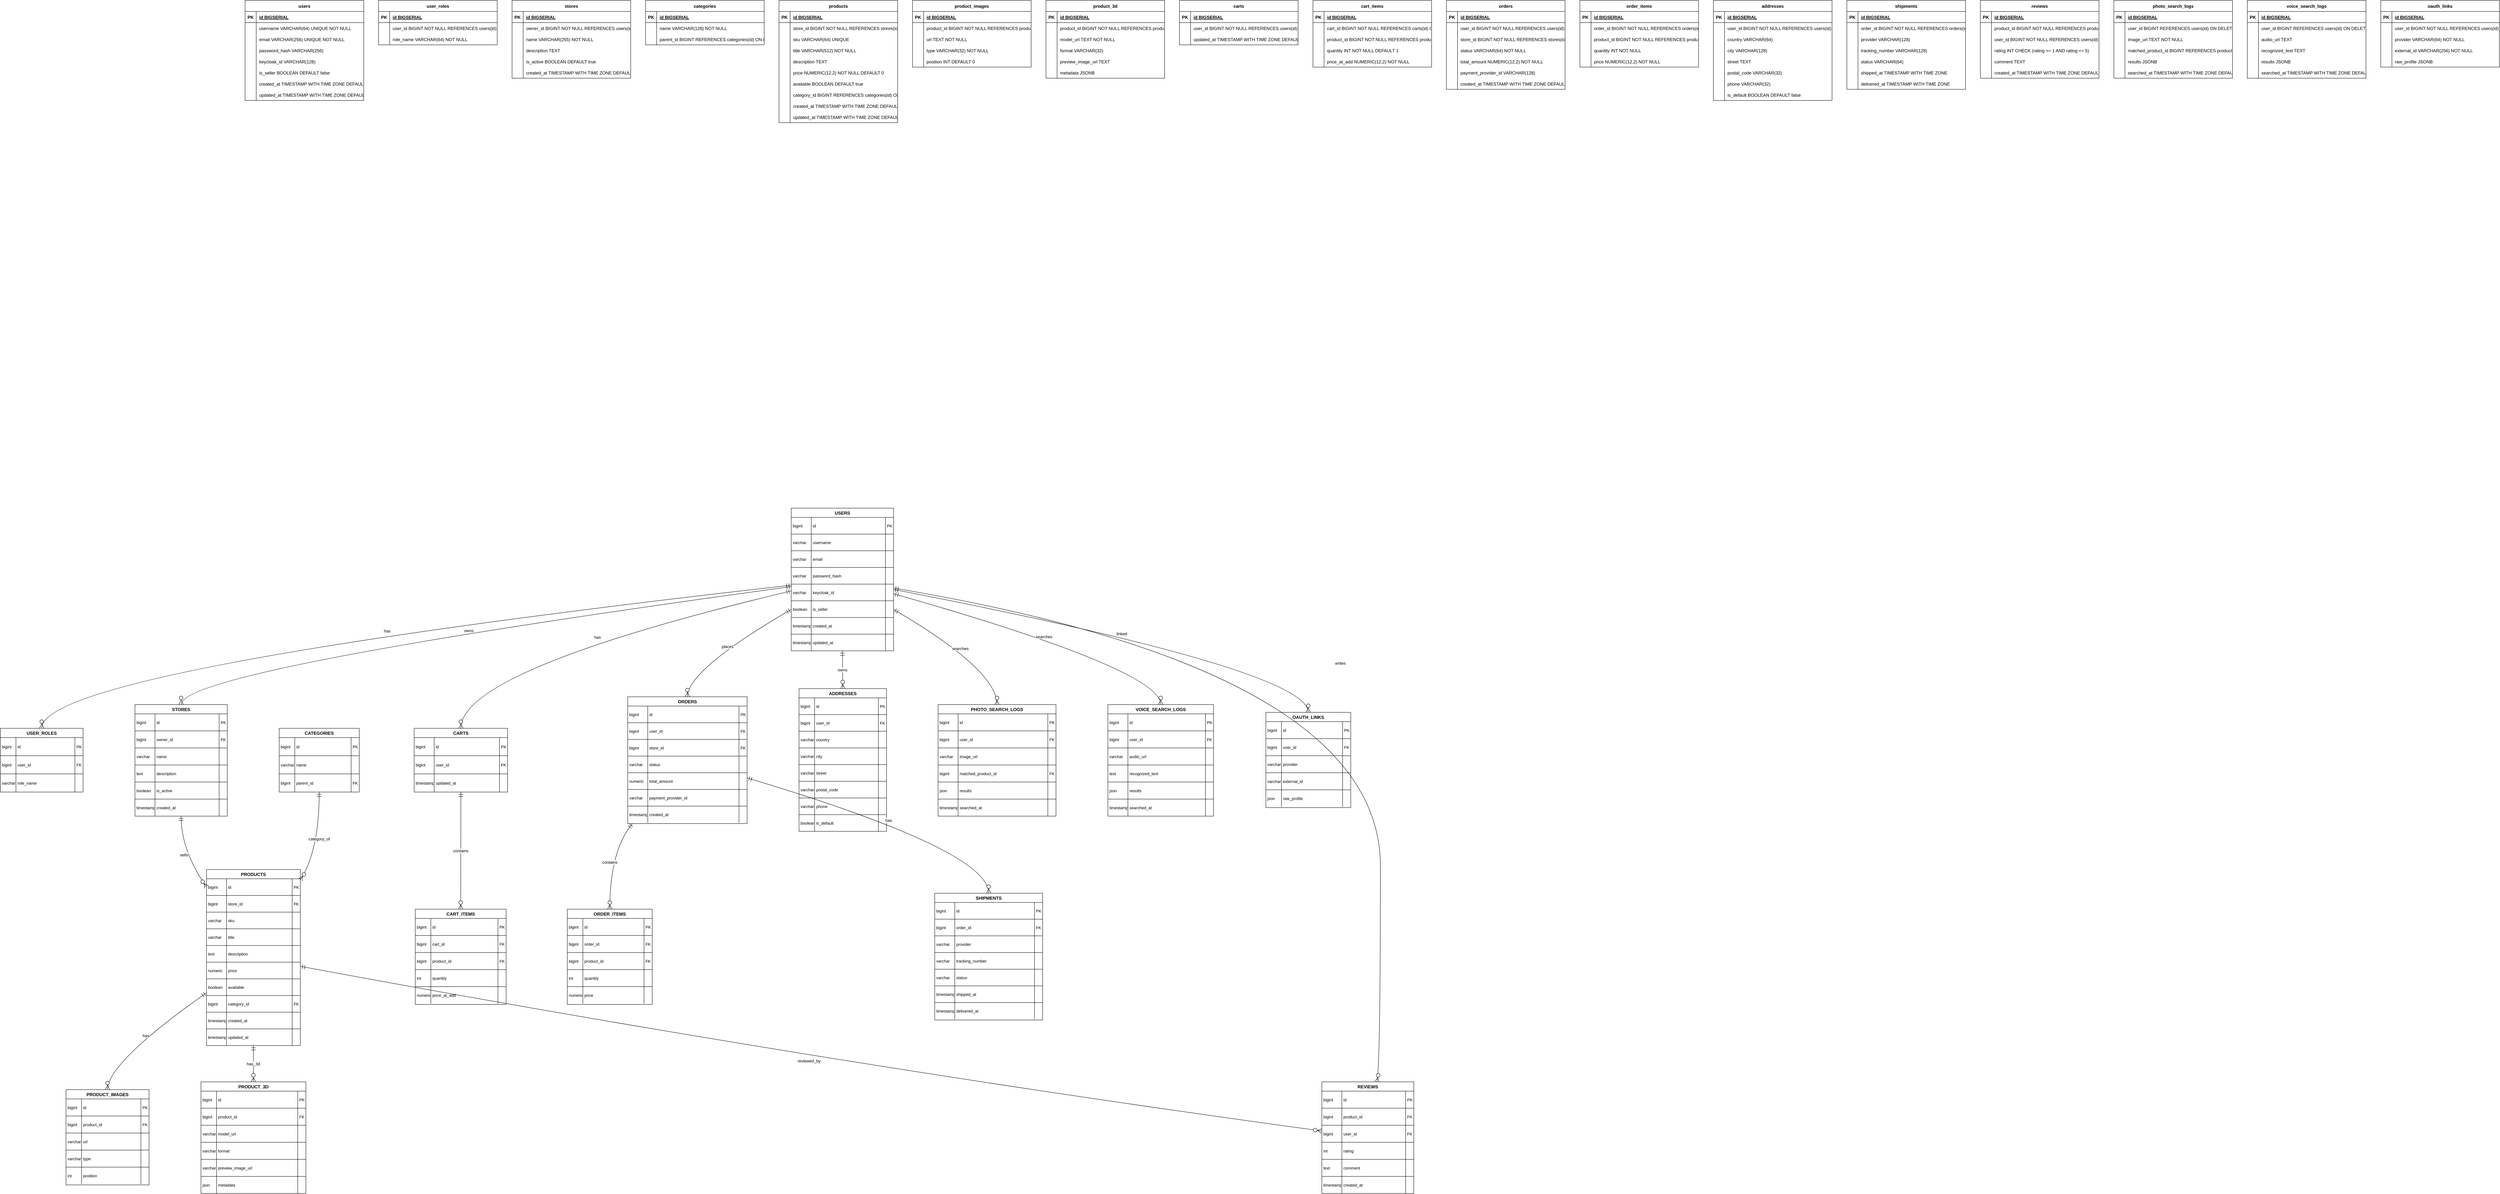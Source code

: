 <mxfile version="28.2.5">
  <diagram name="Страница — 1" id="zFweU8kGaI-XzrbF3ghQ">
    <mxGraphModel dx="4278" dy="664" grid="0" gridSize="10" guides="1" tooltips="1" connect="1" arrows="1" fold="1" page="1" pageScale="1" pageWidth="827" pageHeight="1169" math="0" shadow="0">
      <root>
        <mxCell id="0" />
        <mxCell id="1" parent="0" />
        <mxCell id="Knhjo5YKTFbprVg6XtEW-1" value="users" style="shape=table;startSize=30;container=1;collapsible=1;childLayout=tableLayout;fixedRows=1;rowLines=0;fontStyle=1;align=center;resizeLast=1;" vertex="1" parent="1">
          <mxGeometry x="-2590" y="220" width="320" height="270" as="geometry" />
        </mxCell>
        <mxCell id="Knhjo5YKTFbprVg6XtEW-2" value="" style="shape=tableRow;horizontal=0;startSize=0;swimlaneHead=0;swimlaneBody=0;fillColor=none;collapsible=0;dropTarget=0;points=[[0,0.5],[1,0.5]];portConstraint=eastwest;strokeColor=inherit;top=0;left=0;right=0;bottom=1;" vertex="1" parent="Knhjo5YKTFbprVg6XtEW-1">
          <mxGeometry y="30" width="320" height="30" as="geometry" />
        </mxCell>
        <mxCell id="Knhjo5YKTFbprVg6XtEW-3" value="PK" style="shape=partialRectangle;overflow=hidden;connectable=0;fillColor=none;strokeColor=inherit;top=0;left=0;bottom=0;right=0;fontStyle=1;" vertex="1" parent="Knhjo5YKTFbprVg6XtEW-2">
          <mxGeometry width="30" height="30" as="geometry">
            <mxRectangle width="30" height="30" as="alternateBounds" />
          </mxGeometry>
        </mxCell>
        <mxCell id="Knhjo5YKTFbprVg6XtEW-4" value="id BIGSERIAL " style="shape=partialRectangle;overflow=hidden;connectable=0;fillColor=none;align=left;strokeColor=inherit;top=0;left=0;bottom=0;right=0;spacingLeft=6;fontStyle=5;" vertex="1" parent="Knhjo5YKTFbprVg6XtEW-2">
          <mxGeometry x="30" width="290" height="30" as="geometry">
            <mxRectangle width="290" height="30" as="alternateBounds" />
          </mxGeometry>
        </mxCell>
        <mxCell id="Knhjo5YKTFbprVg6XtEW-5" value="" style="shape=tableRow;horizontal=0;startSize=0;swimlaneHead=0;swimlaneBody=0;fillColor=none;collapsible=0;dropTarget=0;points=[[0,0.5],[1,0.5]];portConstraint=eastwest;strokeColor=inherit;top=0;left=0;right=0;bottom=0;" vertex="1" parent="Knhjo5YKTFbprVg6XtEW-1">
          <mxGeometry y="60" width="320" height="30" as="geometry" />
        </mxCell>
        <mxCell id="Knhjo5YKTFbprVg6XtEW-6" value="" style="shape=partialRectangle;overflow=hidden;connectable=0;fillColor=none;strokeColor=inherit;top=0;left=0;bottom=0;right=0;" vertex="1" parent="Knhjo5YKTFbprVg6XtEW-5">
          <mxGeometry width="30" height="30" as="geometry">
            <mxRectangle width="30" height="30" as="alternateBounds" />
          </mxGeometry>
        </mxCell>
        <mxCell id="Knhjo5YKTFbprVg6XtEW-7" value="username VARCHAR(64) UNIQUE NOT NULL" style="shape=partialRectangle;overflow=hidden;connectable=0;fillColor=none;align=left;strokeColor=inherit;top=0;left=0;bottom=0;right=0;spacingLeft=6;" vertex="1" parent="Knhjo5YKTFbprVg6XtEW-5">
          <mxGeometry x="30" width="290" height="30" as="geometry">
            <mxRectangle width="290" height="30" as="alternateBounds" />
          </mxGeometry>
        </mxCell>
        <mxCell id="Knhjo5YKTFbprVg6XtEW-8" value="" style="shape=tableRow;horizontal=0;startSize=0;swimlaneHead=0;swimlaneBody=0;fillColor=none;collapsible=0;dropTarget=0;points=[[0,0.5],[1,0.5]];portConstraint=eastwest;strokeColor=inherit;top=0;left=0;right=0;bottom=0;" vertex="1" parent="Knhjo5YKTFbprVg6XtEW-1">
          <mxGeometry y="90" width="320" height="30" as="geometry" />
        </mxCell>
        <mxCell id="Knhjo5YKTFbprVg6XtEW-9" value="" style="shape=partialRectangle;overflow=hidden;connectable=0;fillColor=none;strokeColor=inherit;top=0;left=0;bottom=0;right=0;" vertex="1" parent="Knhjo5YKTFbprVg6XtEW-8">
          <mxGeometry width="30" height="30" as="geometry">
            <mxRectangle width="30" height="30" as="alternateBounds" />
          </mxGeometry>
        </mxCell>
        <mxCell id="Knhjo5YKTFbprVg6XtEW-10" value="email VARCHAR(256) UNIQUE NOT NULL" style="shape=partialRectangle;overflow=hidden;connectable=0;fillColor=none;align=left;strokeColor=inherit;top=0;left=0;bottom=0;right=0;spacingLeft=6;" vertex="1" parent="Knhjo5YKTFbprVg6XtEW-8">
          <mxGeometry x="30" width="290" height="30" as="geometry">
            <mxRectangle width="290" height="30" as="alternateBounds" />
          </mxGeometry>
        </mxCell>
        <mxCell id="Knhjo5YKTFbprVg6XtEW-11" value="" style="shape=tableRow;horizontal=0;startSize=0;swimlaneHead=0;swimlaneBody=0;fillColor=none;collapsible=0;dropTarget=0;points=[[0,0.5],[1,0.5]];portConstraint=eastwest;strokeColor=inherit;top=0;left=0;right=0;bottom=0;" vertex="1" parent="Knhjo5YKTFbprVg6XtEW-1">
          <mxGeometry y="120" width="320" height="30" as="geometry" />
        </mxCell>
        <mxCell id="Knhjo5YKTFbprVg6XtEW-12" value="" style="shape=partialRectangle;overflow=hidden;connectable=0;fillColor=none;strokeColor=inherit;top=0;left=0;bottom=0;right=0;" vertex="1" parent="Knhjo5YKTFbprVg6XtEW-11">
          <mxGeometry width="30" height="30" as="geometry">
            <mxRectangle width="30" height="30" as="alternateBounds" />
          </mxGeometry>
        </mxCell>
        <mxCell id="Knhjo5YKTFbprVg6XtEW-13" value="password_hash VARCHAR(256)" style="shape=partialRectangle;overflow=hidden;connectable=0;fillColor=none;align=left;strokeColor=inherit;top=0;left=0;bottom=0;right=0;spacingLeft=6;" vertex="1" parent="Knhjo5YKTFbprVg6XtEW-11">
          <mxGeometry x="30" width="290" height="30" as="geometry">
            <mxRectangle width="290" height="30" as="alternateBounds" />
          </mxGeometry>
        </mxCell>
        <mxCell id="Knhjo5YKTFbprVg6XtEW-14" value="" style="shape=tableRow;horizontal=0;startSize=0;swimlaneHead=0;swimlaneBody=0;fillColor=none;collapsible=0;dropTarget=0;points=[[0,0.5],[1,0.5]];portConstraint=eastwest;strokeColor=inherit;top=0;left=0;right=0;bottom=0;" vertex="1" parent="Knhjo5YKTFbprVg6XtEW-1">
          <mxGeometry y="150" width="320" height="30" as="geometry" />
        </mxCell>
        <mxCell id="Knhjo5YKTFbprVg6XtEW-15" value="" style="shape=partialRectangle;overflow=hidden;connectable=0;fillColor=none;strokeColor=inherit;top=0;left=0;bottom=0;right=0;" vertex="1" parent="Knhjo5YKTFbprVg6XtEW-14">
          <mxGeometry width="30" height="30" as="geometry">
            <mxRectangle width="30" height="30" as="alternateBounds" />
          </mxGeometry>
        </mxCell>
        <mxCell id="Knhjo5YKTFbprVg6XtEW-16" value="keycloak_id VARCHAR(128)" style="shape=partialRectangle;overflow=hidden;connectable=0;fillColor=none;align=left;strokeColor=inherit;top=0;left=0;bottom=0;right=0;spacingLeft=6;" vertex="1" parent="Knhjo5YKTFbprVg6XtEW-14">
          <mxGeometry x="30" width="290" height="30" as="geometry">
            <mxRectangle width="290" height="30" as="alternateBounds" />
          </mxGeometry>
        </mxCell>
        <mxCell id="Knhjo5YKTFbprVg6XtEW-17" value="" style="shape=tableRow;horizontal=0;startSize=0;swimlaneHead=0;swimlaneBody=0;fillColor=none;collapsible=0;dropTarget=0;points=[[0,0.5],[1,0.5]];portConstraint=eastwest;strokeColor=inherit;top=0;left=0;right=0;bottom=0;" vertex="1" parent="Knhjo5YKTFbprVg6XtEW-1">
          <mxGeometry y="180" width="320" height="30" as="geometry" />
        </mxCell>
        <mxCell id="Knhjo5YKTFbprVg6XtEW-18" value="" style="shape=partialRectangle;overflow=hidden;connectable=0;fillColor=none;strokeColor=inherit;top=0;left=0;bottom=0;right=0;" vertex="1" parent="Knhjo5YKTFbprVg6XtEW-17">
          <mxGeometry width="30" height="30" as="geometry">
            <mxRectangle width="30" height="30" as="alternateBounds" />
          </mxGeometry>
        </mxCell>
        <mxCell id="Knhjo5YKTFbprVg6XtEW-19" value="is_seller BOOLEAN DEFAULT false" style="shape=partialRectangle;overflow=hidden;connectable=0;fillColor=none;align=left;strokeColor=inherit;top=0;left=0;bottom=0;right=0;spacingLeft=6;" vertex="1" parent="Knhjo5YKTFbprVg6XtEW-17">
          <mxGeometry x="30" width="290" height="30" as="geometry">
            <mxRectangle width="290" height="30" as="alternateBounds" />
          </mxGeometry>
        </mxCell>
        <mxCell id="Knhjo5YKTFbprVg6XtEW-20" value="" style="shape=tableRow;horizontal=0;startSize=0;swimlaneHead=0;swimlaneBody=0;fillColor=none;collapsible=0;dropTarget=0;points=[[0,0.5],[1,0.5]];portConstraint=eastwest;strokeColor=inherit;top=0;left=0;right=0;bottom=0;" vertex="1" parent="Knhjo5YKTFbprVg6XtEW-1">
          <mxGeometry y="210" width="320" height="30" as="geometry" />
        </mxCell>
        <mxCell id="Knhjo5YKTFbprVg6XtEW-21" value="" style="shape=partialRectangle;overflow=hidden;connectable=0;fillColor=none;strokeColor=inherit;top=0;left=0;bottom=0;right=0;" vertex="1" parent="Knhjo5YKTFbprVg6XtEW-20">
          <mxGeometry width="30" height="30" as="geometry">
            <mxRectangle width="30" height="30" as="alternateBounds" />
          </mxGeometry>
        </mxCell>
        <mxCell id="Knhjo5YKTFbprVg6XtEW-22" value="created_at TIMESTAMP WITH TIME ZONE DEFAULT now()" style="shape=partialRectangle;overflow=hidden;connectable=0;fillColor=none;align=left;strokeColor=inherit;top=0;left=0;bottom=0;right=0;spacingLeft=6;" vertex="1" parent="Knhjo5YKTFbprVg6XtEW-20">
          <mxGeometry x="30" width="290" height="30" as="geometry">
            <mxRectangle width="290" height="30" as="alternateBounds" />
          </mxGeometry>
        </mxCell>
        <mxCell id="Knhjo5YKTFbprVg6XtEW-23" value="" style="shape=tableRow;horizontal=0;startSize=0;swimlaneHead=0;swimlaneBody=0;fillColor=none;collapsible=0;dropTarget=0;points=[[0,0.5],[1,0.5]];portConstraint=eastwest;strokeColor=inherit;top=0;left=0;right=0;bottom=0;" vertex="1" parent="Knhjo5YKTFbprVg6XtEW-1">
          <mxGeometry y="240" width="320" height="30" as="geometry" />
        </mxCell>
        <mxCell id="Knhjo5YKTFbprVg6XtEW-24" value="" style="shape=partialRectangle;overflow=hidden;connectable=0;fillColor=none;strokeColor=inherit;top=0;left=0;bottom=0;right=0;" vertex="1" parent="Knhjo5YKTFbprVg6XtEW-23">
          <mxGeometry width="30" height="30" as="geometry">
            <mxRectangle width="30" height="30" as="alternateBounds" />
          </mxGeometry>
        </mxCell>
        <mxCell id="Knhjo5YKTFbprVg6XtEW-25" value="updated_at TIMESTAMP WITH TIME ZONE DEFAULT now()" style="shape=partialRectangle;overflow=hidden;connectable=0;fillColor=none;align=left;strokeColor=inherit;top=0;left=0;bottom=0;right=0;spacingLeft=6;" vertex="1" parent="Knhjo5YKTFbprVg6XtEW-23">
          <mxGeometry x="30" width="290" height="30" as="geometry">
            <mxRectangle width="290" height="30" as="alternateBounds" />
          </mxGeometry>
        </mxCell>
        <mxCell id="Knhjo5YKTFbprVg6XtEW-26" value="user_roles" style="shape=table;startSize=30;container=1;collapsible=1;childLayout=tableLayout;fixedRows=1;rowLines=0;fontStyle=1;align=center;resizeLast=1;" vertex="1" parent="1">
          <mxGeometry x="-2230" y="220" width="320" height="120" as="geometry" />
        </mxCell>
        <mxCell id="Knhjo5YKTFbprVg6XtEW-27" value="" style="shape=tableRow;horizontal=0;startSize=0;swimlaneHead=0;swimlaneBody=0;fillColor=none;collapsible=0;dropTarget=0;points=[[0,0.5],[1,0.5]];portConstraint=eastwest;strokeColor=inherit;top=0;left=0;right=0;bottom=1;" vertex="1" parent="Knhjo5YKTFbprVg6XtEW-26">
          <mxGeometry y="30" width="320" height="30" as="geometry" />
        </mxCell>
        <mxCell id="Knhjo5YKTFbprVg6XtEW-28" value="PK" style="shape=partialRectangle;overflow=hidden;connectable=0;fillColor=none;strokeColor=inherit;top=0;left=0;bottom=0;right=0;fontStyle=1;" vertex="1" parent="Knhjo5YKTFbprVg6XtEW-27">
          <mxGeometry width="30" height="30" as="geometry">
            <mxRectangle width="30" height="30" as="alternateBounds" />
          </mxGeometry>
        </mxCell>
        <mxCell id="Knhjo5YKTFbprVg6XtEW-29" value="id BIGSERIAL " style="shape=partialRectangle;overflow=hidden;connectable=0;fillColor=none;align=left;strokeColor=inherit;top=0;left=0;bottom=0;right=0;spacingLeft=6;fontStyle=5;" vertex="1" parent="Knhjo5YKTFbprVg6XtEW-27">
          <mxGeometry x="30" width="290" height="30" as="geometry">
            <mxRectangle width="290" height="30" as="alternateBounds" />
          </mxGeometry>
        </mxCell>
        <mxCell id="Knhjo5YKTFbprVg6XtEW-30" value="" style="shape=tableRow;horizontal=0;startSize=0;swimlaneHead=0;swimlaneBody=0;fillColor=none;collapsible=0;dropTarget=0;points=[[0,0.5],[1,0.5]];portConstraint=eastwest;strokeColor=inherit;top=0;left=0;right=0;bottom=0;" vertex="1" parent="Knhjo5YKTFbprVg6XtEW-26">
          <mxGeometry y="60" width="320" height="30" as="geometry" />
        </mxCell>
        <mxCell id="Knhjo5YKTFbprVg6XtEW-31" value="" style="shape=partialRectangle;overflow=hidden;connectable=0;fillColor=none;strokeColor=inherit;top=0;left=0;bottom=0;right=0;" vertex="1" parent="Knhjo5YKTFbprVg6XtEW-30">
          <mxGeometry width="30" height="30" as="geometry">
            <mxRectangle width="30" height="30" as="alternateBounds" />
          </mxGeometry>
        </mxCell>
        <mxCell id="Knhjo5YKTFbprVg6XtEW-32" value="user_id BIGINT NOT NULL REFERENCES users(id) ON DELETE CASCADE" style="shape=partialRectangle;overflow=hidden;connectable=0;fillColor=none;align=left;strokeColor=inherit;top=0;left=0;bottom=0;right=0;spacingLeft=6;" vertex="1" parent="Knhjo5YKTFbprVg6XtEW-30">
          <mxGeometry x="30" width="290" height="30" as="geometry">
            <mxRectangle width="290" height="30" as="alternateBounds" />
          </mxGeometry>
        </mxCell>
        <mxCell id="Knhjo5YKTFbprVg6XtEW-33" value="" style="shape=tableRow;horizontal=0;startSize=0;swimlaneHead=0;swimlaneBody=0;fillColor=none;collapsible=0;dropTarget=0;points=[[0,0.5],[1,0.5]];portConstraint=eastwest;strokeColor=inherit;top=0;left=0;right=0;bottom=0;" vertex="1" parent="Knhjo5YKTFbprVg6XtEW-26">
          <mxGeometry y="90" width="320" height="30" as="geometry" />
        </mxCell>
        <mxCell id="Knhjo5YKTFbprVg6XtEW-34" value="" style="shape=partialRectangle;overflow=hidden;connectable=0;fillColor=none;strokeColor=inherit;top=0;left=0;bottom=0;right=0;" vertex="1" parent="Knhjo5YKTFbprVg6XtEW-33">
          <mxGeometry width="30" height="30" as="geometry">
            <mxRectangle width="30" height="30" as="alternateBounds" />
          </mxGeometry>
        </mxCell>
        <mxCell id="Knhjo5YKTFbprVg6XtEW-35" value="role_name VARCHAR(64) NOT NULL" style="shape=partialRectangle;overflow=hidden;connectable=0;fillColor=none;align=left;strokeColor=inherit;top=0;left=0;bottom=0;right=0;spacingLeft=6;" vertex="1" parent="Knhjo5YKTFbprVg6XtEW-33">
          <mxGeometry x="30" width="290" height="30" as="geometry">
            <mxRectangle width="290" height="30" as="alternateBounds" />
          </mxGeometry>
        </mxCell>
        <mxCell id="Knhjo5YKTFbprVg6XtEW-36" value="stores" style="shape=table;startSize=30;container=1;collapsible=1;childLayout=tableLayout;fixedRows=1;rowLines=0;fontStyle=1;align=center;resizeLast=1;" vertex="1" parent="1">
          <mxGeometry x="-1870" y="220" width="320" height="210" as="geometry" />
        </mxCell>
        <mxCell id="Knhjo5YKTFbprVg6XtEW-37" value="" style="shape=tableRow;horizontal=0;startSize=0;swimlaneHead=0;swimlaneBody=0;fillColor=none;collapsible=0;dropTarget=0;points=[[0,0.5],[1,0.5]];portConstraint=eastwest;strokeColor=inherit;top=0;left=0;right=0;bottom=1;" vertex="1" parent="Knhjo5YKTFbprVg6XtEW-36">
          <mxGeometry y="30" width="320" height="30" as="geometry" />
        </mxCell>
        <mxCell id="Knhjo5YKTFbprVg6XtEW-38" value="PK" style="shape=partialRectangle;overflow=hidden;connectable=0;fillColor=none;strokeColor=inherit;top=0;left=0;bottom=0;right=0;fontStyle=1;" vertex="1" parent="Knhjo5YKTFbprVg6XtEW-37">
          <mxGeometry width="30" height="30" as="geometry">
            <mxRectangle width="30" height="30" as="alternateBounds" />
          </mxGeometry>
        </mxCell>
        <mxCell id="Knhjo5YKTFbprVg6XtEW-39" value="id BIGSERIAL " style="shape=partialRectangle;overflow=hidden;connectable=0;fillColor=none;align=left;strokeColor=inherit;top=0;left=0;bottom=0;right=0;spacingLeft=6;fontStyle=5;" vertex="1" parent="Knhjo5YKTFbprVg6XtEW-37">
          <mxGeometry x="30" width="290" height="30" as="geometry">
            <mxRectangle width="290" height="30" as="alternateBounds" />
          </mxGeometry>
        </mxCell>
        <mxCell id="Knhjo5YKTFbprVg6XtEW-40" value="" style="shape=tableRow;horizontal=0;startSize=0;swimlaneHead=0;swimlaneBody=0;fillColor=none;collapsible=0;dropTarget=0;points=[[0,0.5],[1,0.5]];portConstraint=eastwest;strokeColor=inherit;top=0;left=0;right=0;bottom=0;" vertex="1" parent="Knhjo5YKTFbprVg6XtEW-36">
          <mxGeometry y="60" width="320" height="30" as="geometry" />
        </mxCell>
        <mxCell id="Knhjo5YKTFbprVg6XtEW-41" value="" style="shape=partialRectangle;overflow=hidden;connectable=0;fillColor=none;strokeColor=inherit;top=0;left=0;bottom=0;right=0;" vertex="1" parent="Knhjo5YKTFbprVg6XtEW-40">
          <mxGeometry width="30" height="30" as="geometry">
            <mxRectangle width="30" height="30" as="alternateBounds" />
          </mxGeometry>
        </mxCell>
        <mxCell id="Knhjo5YKTFbprVg6XtEW-42" value="owner_id BIGINT NOT NULL REFERENCES users(id) ON DELETE CASCADE" style="shape=partialRectangle;overflow=hidden;connectable=0;fillColor=none;align=left;strokeColor=inherit;top=0;left=0;bottom=0;right=0;spacingLeft=6;" vertex="1" parent="Knhjo5YKTFbprVg6XtEW-40">
          <mxGeometry x="30" width="290" height="30" as="geometry">
            <mxRectangle width="290" height="30" as="alternateBounds" />
          </mxGeometry>
        </mxCell>
        <mxCell id="Knhjo5YKTFbprVg6XtEW-43" value="" style="shape=tableRow;horizontal=0;startSize=0;swimlaneHead=0;swimlaneBody=0;fillColor=none;collapsible=0;dropTarget=0;points=[[0,0.5],[1,0.5]];portConstraint=eastwest;strokeColor=inherit;top=0;left=0;right=0;bottom=0;" vertex="1" parent="Knhjo5YKTFbprVg6XtEW-36">
          <mxGeometry y="90" width="320" height="30" as="geometry" />
        </mxCell>
        <mxCell id="Knhjo5YKTFbprVg6XtEW-44" value="" style="shape=partialRectangle;overflow=hidden;connectable=0;fillColor=none;strokeColor=inherit;top=0;left=0;bottom=0;right=0;" vertex="1" parent="Knhjo5YKTFbprVg6XtEW-43">
          <mxGeometry width="30" height="30" as="geometry">
            <mxRectangle width="30" height="30" as="alternateBounds" />
          </mxGeometry>
        </mxCell>
        <mxCell id="Knhjo5YKTFbprVg6XtEW-45" value="name VARCHAR(255) NOT NULL" style="shape=partialRectangle;overflow=hidden;connectable=0;fillColor=none;align=left;strokeColor=inherit;top=0;left=0;bottom=0;right=0;spacingLeft=6;" vertex="1" parent="Knhjo5YKTFbprVg6XtEW-43">
          <mxGeometry x="30" width="290" height="30" as="geometry">
            <mxRectangle width="290" height="30" as="alternateBounds" />
          </mxGeometry>
        </mxCell>
        <mxCell id="Knhjo5YKTFbprVg6XtEW-46" value="" style="shape=tableRow;horizontal=0;startSize=0;swimlaneHead=0;swimlaneBody=0;fillColor=none;collapsible=0;dropTarget=0;points=[[0,0.5],[1,0.5]];portConstraint=eastwest;strokeColor=inherit;top=0;left=0;right=0;bottom=0;" vertex="1" parent="Knhjo5YKTFbprVg6XtEW-36">
          <mxGeometry y="120" width="320" height="30" as="geometry" />
        </mxCell>
        <mxCell id="Knhjo5YKTFbprVg6XtEW-47" value="" style="shape=partialRectangle;overflow=hidden;connectable=0;fillColor=none;strokeColor=inherit;top=0;left=0;bottom=0;right=0;" vertex="1" parent="Knhjo5YKTFbprVg6XtEW-46">
          <mxGeometry width="30" height="30" as="geometry">
            <mxRectangle width="30" height="30" as="alternateBounds" />
          </mxGeometry>
        </mxCell>
        <mxCell id="Knhjo5YKTFbprVg6XtEW-48" value="description TEXT" style="shape=partialRectangle;overflow=hidden;connectable=0;fillColor=none;align=left;strokeColor=inherit;top=0;left=0;bottom=0;right=0;spacingLeft=6;" vertex="1" parent="Knhjo5YKTFbprVg6XtEW-46">
          <mxGeometry x="30" width="290" height="30" as="geometry">
            <mxRectangle width="290" height="30" as="alternateBounds" />
          </mxGeometry>
        </mxCell>
        <mxCell id="Knhjo5YKTFbprVg6XtEW-49" value="" style="shape=tableRow;horizontal=0;startSize=0;swimlaneHead=0;swimlaneBody=0;fillColor=none;collapsible=0;dropTarget=0;points=[[0,0.5],[1,0.5]];portConstraint=eastwest;strokeColor=inherit;top=0;left=0;right=0;bottom=0;" vertex="1" parent="Knhjo5YKTFbprVg6XtEW-36">
          <mxGeometry y="150" width="320" height="30" as="geometry" />
        </mxCell>
        <mxCell id="Knhjo5YKTFbprVg6XtEW-50" value="" style="shape=partialRectangle;overflow=hidden;connectable=0;fillColor=none;strokeColor=inherit;top=0;left=0;bottom=0;right=0;" vertex="1" parent="Knhjo5YKTFbprVg6XtEW-49">
          <mxGeometry width="30" height="30" as="geometry">
            <mxRectangle width="30" height="30" as="alternateBounds" />
          </mxGeometry>
        </mxCell>
        <mxCell id="Knhjo5YKTFbprVg6XtEW-51" value="is_active BOOLEAN DEFAULT true" style="shape=partialRectangle;overflow=hidden;connectable=0;fillColor=none;align=left;strokeColor=inherit;top=0;left=0;bottom=0;right=0;spacingLeft=6;" vertex="1" parent="Knhjo5YKTFbprVg6XtEW-49">
          <mxGeometry x="30" width="290" height="30" as="geometry">
            <mxRectangle width="290" height="30" as="alternateBounds" />
          </mxGeometry>
        </mxCell>
        <mxCell id="Knhjo5YKTFbprVg6XtEW-52" value="" style="shape=tableRow;horizontal=0;startSize=0;swimlaneHead=0;swimlaneBody=0;fillColor=none;collapsible=0;dropTarget=0;points=[[0,0.5],[1,0.5]];portConstraint=eastwest;strokeColor=inherit;top=0;left=0;right=0;bottom=0;" vertex="1" parent="Knhjo5YKTFbprVg6XtEW-36">
          <mxGeometry y="180" width="320" height="30" as="geometry" />
        </mxCell>
        <mxCell id="Knhjo5YKTFbprVg6XtEW-53" value="" style="shape=partialRectangle;overflow=hidden;connectable=0;fillColor=none;strokeColor=inherit;top=0;left=0;bottom=0;right=0;" vertex="1" parent="Knhjo5YKTFbprVg6XtEW-52">
          <mxGeometry width="30" height="30" as="geometry">
            <mxRectangle width="30" height="30" as="alternateBounds" />
          </mxGeometry>
        </mxCell>
        <mxCell id="Knhjo5YKTFbprVg6XtEW-54" value="created_at TIMESTAMP WITH TIME ZONE DEFAULT now()" style="shape=partialRectangle;overflow=hidden;connectable=0;fillColor=none;align=left;strokeColor=inherit;top=0;left=0;bottom=0;right=0;spacingLeft=6;" vertex="1" parent="Knhjo5YKTFbprVg6XtEW-52">
          <mxGeometry x="30" width="290" height="30" as="geometry">
            <mxRectangle width="290" height="30" as="alternateBounds" />
          </mxGeometry>
        </mxCell>
        <mxCell id="Knhjo5YKTFbprVg6XtEW-55" value="categories" style="shape=table;startSize=30;container=1;collapsible=1;childLayout=tableLayout;fixedRows=1;rowLines=0;fontStyle=1;align=center;resizeLast=1;" vertex="1" parent="1">
          <mxGeometry x="-1510" y="220" width="320" height="120" as="geometry" />
        </mxCell>
        <mxCell id="Knhjo5YKTFbprVg6XtEW-56" value="" style="shape=tableRow;horizontal=0;startSize=0;swimlaneHead=0;swimlaneBody=0;fillColor=none;collapsible=0;dropTarget=0;points=[[0,0.5],[1,0.5]];portConstraint=eastwest;strokeColor=inherit;top=0;left=0;right=0;bottom=1;" vertex="1" parent="Knhjo5YKTFbprVg6XtEW-55">
          <mxGeometry y="30" width="320" height="30" as="geometry" />
        </mxCell>
        <mxCell id="Knhjo5YKTFbprVg6XtEW-57" value="PK" style="shape=partialRectangle;overflow=hidden;connectable=0;fillColor=none;strokeColor=inherit;top=0;left=0;bottom=0;right=0;fontStyle=1;" vertex="1" parent="Knhjo5YKTFbprVg6XtEW-56">
          <mxGeometry width="30" height="30" as="geometry">
            <mxRectangle width="30" height="30" as="alternateBounds" />
          </mxGeometry>
        </mxCell>
        <mxCell id="Knhjo5YKTFbprVg6XtEW-58" value="id BIGSERIAL " style="shape=partialRectangle;overflow=hidden;connectable=0;fillColor=none;align=left;strokeColor=inherit;top=0;left=0;bottom=0;right=0;spacingLeft=6;fontStyle=5;" vertex="1" parent="Knhjo5YKTFbprVg6XtEW-56">
          <mxGeometry x="30" width="290" height="30" as="geometry">
            <mxRectangle width="290" height="30" as="alternateBounds" />
          </mxGeometry>
        </mxCell>
        <mxCell id="Knhjo5YKTFbprVg6XtEW-59" value="" style="shape=tableRow;horizontal=0;startSize=0;swimlaneHead=0;swimlaneBody=0;fillColor=none;collapsible=0;dropTarget=0;points=[[0,0.5],[1,0.5]];portConstraint=eastwest;strokeColor=inherit;top=0;left=0;right=0;bottom=0;" vertex="1" parent="Knhjo5YKTFbprVg6XtEW-55">
          <mxGeometry y="60" width="320" height="30" as="geometry" />
        </mxCell>
        <mxCell id="Knhjo5YKTFbprVg6XtEW-60" value="" style="shape=partialRectangle;overflow=hidden;connectable=0;fillColor=none;strokeColor=inherit;top=0;left=0;bottom=0;right=0;" vertex="1" parent="Knhjo5YKTFbprVg6XtEW-59">
          <mxGeometry width="30" height="30" as="geometry">
            <mxRectangle width="30" height="30" as="alternateBounds" />
          </mxGeometry>
        </mxCell>
        <mxCell id="Knhjo5YKTFbprVg6XtEW-61" value="name VARCHAR(128) NOT NULL" style="shape=partialRectangle;overflow=hidden;connectable=0;fillColor=none;align=left;strokeColor=inherit;top=0;left=0;bottom=0;right=0;spacingLeft=6;" vertex="1" parent="Knhjo5YKTFbprVg6XtEW-59">
          <mxGeometry x="30" width="290" height="30" as="geometry">
            <mxRectangle width="290" height="30" as="alternateBounds" />
          </mxGeometry>
        </mxCell>
        <mxCell id="Knhjo5YKTFbprVg6XtEW-62" value="" style="shape=tableRow;horizontal=0;startSize=0;swimlaneHead=0;swimlaneBody=0;fillColor=none;collapsible=0;dropTarget=0;points=[[0,0.5],[1,0.5]];portConstraint=eastwest;strokeColor=inherit;top=0;left=0;right=0;bottom=0;" vertex="1" parent="Knhjo5YKTFbprVg6XtEW-55">
          <mxGeometry y="90" width="320" height="30" as="geometry" />
        </mxCell>
        <mxCell id="Knhjo5YKTFbprVg6XtEW-63" value="" style="shape=partialRectangle;overflow=hidden;connectable=0;fillColor=none;strokeColor=inherit;top=0;left=0;bottom=0;right=0;" vertex="1" parent="Knhjo5YKTFbprVg6XtEW-62">
          <mxGeometry width="30" height="30" as="geometry">
            <mxRectangle width="30" height="30" as="alternateBounds" />
          </mxGeometry>
        </mxCell>
        <mxCell id="Knhjo5YKTFbprVg6XtEW-64" value="parent_id BIGINT REFERENCES categories(id) ON DELETE SET NULL" style="shape=partialRectangle;overflow=hidden;connectable=0;fillColor=none;align=left;strokeColor=inherit;top=0;left=0;bottom=0;right=0;spacingLeft=6;" vertex="1" parent="Knhjo5YKTFbprVg6XtEW-62">
          <mxGeometry x="30" width="290" height="30" as="geometry">
            <mxRectangle width="290" height="30" as="alternateBounds" />
          </mxGeometry>
        </mxCell>
        <mxCell id="Knhjo5YKTFbprVg6XtEW-65" value="products" style="shape=table;startSize=30;container=1;collapsible=1;childLayout=tableLayout;fixedRows=1;rowLines=0;fontStyle=1;align=center;resizeLast=1;" vertex="1" parent="1">
          <mxGeometry x="-1150" y="220" width="320" height="330" as="geometry" />
        </mxCell>
        <mxCell id="Knhjo5YKTFbprVg6XtEW-66" value="" style="shape=tableRow;horizontal=0;startSize=0;swimlaneHead=0;swimlaneBody=0;fillColor=none;collapsible=0;dropTarget=0;points=[[0,0.5],[1,0.5]];portConstraint=eastwest;strokeColor=inherit;top=0;left=0;right=0;bottom=1;" vertex="1" parent="Knhjo5YKTFbprVg6XtEW-65">
          <mxGeometry y="30" width="320" height="30" as="geometry" />
        </mxCell>
        <mxCell id="Knhjo5YKTFbprVg6XtEW-67" value="PK" style="shape=partialRectangle;overflow=hidden;connectable=0;fillColor=none;strokeColor=inherit;top=0;left=0;bottom=0;right=0;fontStyle=1;" vertex="1" parent="Knhjo5YKTFbprVg6XtEW-66">
          <mxGeometry width="30" height="30" as="geometry">
            <mxRectangle width="30" height="30" as="alternateBounds" />
          </mxGeometry>
        </mxCell>
        <mxCell id="Knhjo5YKTFbprVg6XtEW-68" value="id BIGSERIAL " style="shape=partialRectangle;overflow=hidden;connectable=0;fillColor=none;align=left;strokeColor=inherit;top=0;left=0;bottom=0;right=0;spacingLeft=6;fontStyle=5;" vertex="1" parent="Knhjo5YKTFbprVg6XtEW-66">
          <mxGeometry x="30" width="290" height="30" as="geometry">
            <mxRectangle width="290" height="30" as="alternateBounds" />
          </mxGeometry>
        </mxCell>
        <mxCell id="Knhjo5YKTFbprVg6XtEW-69" value="" style="shape=tableRow;horizontal=0;startSize=0;swimlaneHead=0;swimlaneBody=0;fillColor=none;collapsible=0;dropTarget=0;points=[[0,0.5],[1,0.5]];portConstraint=eastwest;strokeColor=inherit;top=0;left=0;right=0;bottom=0;" vertex="1" parent="Knhjo5YKTFbprVg6XtEW-65">
          <mxGeometry y="60" width="320" height="30" as="geometry" />
        </mxCell>
        <mxCell id="Knhjo5YKTFbprVg6XtEW-70" value="" style="shape=partialRectangle;overflow=hidden;connectable=0;fillColor=none;strokeColor=inherit;top=0;left=0;bottom=0;right=0;" vertex="1" parent="Knhjo5YKTFbprVg6XtEW-69">
          <mxGeometry width="30" height="30" as="geometry">
            <mxRectangle width="30" height="30" as="alternateBounds" />
          </mxGeometry>
        </mxCell>
        <mxCell id="Knhjo5YKTFbprVg6XtEW-71" value="store_id BIGINT NOT NULL REFERENCES stores(id) ON DELETE CASCADE" style="shape=partialRectangle;overflow=hidden;connectable=0;fillColor=none;align=left;strokeColor=inherit;top=0;left=0;bottom=0;right=0;spacingLeft=6;" vertex="1" parent="Knhjo5YKTFbprVg6XtEW-69">
          <mxGeometry x="30" width="290" height="30" as="geometry">
            <mxRectangle width="290" height="30" as="alternateBounds" />
          </mxGeometry>
        </mxCell>
        <mxCell id="Knhjo5YKTFbprVg6XtEW-72" value="" style="shape=tableRow;horizontal=0;startSize=0;swimlaneHead=0;swimlaneBody=0;fillColor=none;collapsible=0;dropTarget=0;points=[[0,0.5],[1,0.5]];portConstraint=eastwest;strokeColor=inherit;top=0;left=0;right=0;bottom=0;" vertex="1" parent="Knhjo5YKTFbprVg6XtEW-65">
          <mxGeometry y="90" width="320" height="30" as="geometry" />
        </mxCell>
        <mxCell id="Knhjo5YKTFbprVg6XtEW-73" value="" style="shape=partialRectangle;overflow=hidden;connectable=0;fillColor=none;strokeColor=inherit;top=0;left=0;bottom=0;right=0;" vertex="1" parent="Knhjo5YKTFbprVg6XtEW-72">
          <mxGeometry width="30" height="30" as="geometry">
            <mxRectangle width="30" height="30" as="alternateBounds" />
          </mxGeometry>
        </mxCell>
        <mxCell id="Knhjo5YKTFbprVg6XtEW-74" value="sku VARCHAR(64) UNIQUE" style="shape=partialRectangle;overflow=hidden;connectable=0;fillColor=none;align=left;strokeColor=inherit;top=0;left=0;bottom=0;right=0;spacingLeft=6;" vertex="1" parent="Knhjo5YKTFbprVg6XtEW-72">
          <mxGeometry x="30" width="290" height="30" as="geometry">
            <mxRectangle width="290" height="30" as="alternateBounds" />
          </mxGeometry>
        </mxCell>
        <mxCell id="Knhjo5YKTFbprVg6XtEW-75" value="" style="shape=tableRow;horizontal=0;startSize=0;swimlaneHead=0;swimlaneBody=0;fillColor=none;collapsible=0;dropTarget=0;points=[[0,0.5],[1,0.5]];portConstraint=eastwest;strokeColor=inherit;top=0;left=0;right=0;bottom=0;" vertex="1" parent="Knhjo5YKTFbprVg6XtEW-65">
          <mxGeometry y="120" width="320" height="30" as="geometry" />
        </mxCell>
        <mxCell id="Knhjo5YKTFbprVg6XtEW-76" value="" style="shape=partialRectangle;overflow=hidden;connectable=0;fillColor=none;strokeColor=inherit;top=0;left=0;bottom=0;right=0;" vertex="1" parent="Knhjo5YKTFbprVg6XtEW-75">
          <mxGeometry width="30" height="30" as="geometry">
            <mxRectangle width="30" height="30" as="alternateBounds" />
          </mxGeometry>
        </mxCell>
        <mxCell id="Knhjo5YKTFbprVg6XtEW-77" value="title VARCHAR(512) NOT NULL" style="shape=partialRectangle;overflow=hidden;connectable=0;fillColor=none;align=left;strokeColor=inherit;top=0;left=0;bottom=0;right=0;spacingLeft=6;" vertex="1" parent="Knhjo5YKTFbprVg6XtEW-75">
          <mxGeometry x="30" width="290" height="30" as="geometry">
            <mxRectangle width="290" height="30" as="alternateBounds" />
          </mxGeometry>
        </mxCell>
        <mxCell id="Knhjo5YKTFbprVg6XtEW-78" value="" style="shape=tableRow;horizontal=0;startSize=0;swimlaneHead=0;swimlaneBody=0;fillColor=none;collapsible=0;dropTarget=0;points=[[0,0.5],[1,0.5]];portConstraint=eastwest;strokeColor=inherit;top=0;left=0;right=0;bottom=0;" vertex="1" parent="Knhjo5YKTFbprVg6XtEW-65">
          <mxGeometry y="150" width="320" height="30" as="geometry" />
        </mxCell>
        <mxCell id="Knhjo5YKTFbprVg6XtEW-79" value="" style="shape=partialRectangle;overflow=hidden;connectable=0;fillColor=none;strokeColor=inherit;top=0;left=0;bottom=0;right=0;" vertex="1" parent="Knhjo5YKTFbprVg6XtEW-78">
          <mxGeometry width="30" height="30" as="geometry">
            <mxRectangle width="30" height="30" as="alternateBounds" />
          </mxGeometry>
        </mxCell>
        <mxCell id="Knhjo5YKTFbprVg6XtEW-80" value="description TEXT" style="shape=partialRectangle;overflow=hidden;connectable=0;fillColor=none;align=left;strokeColor=inherit;top=0;left=0;bottom=0;right=0;spacingLeft=6;" vertex="1" parent="Knhjo5YKTFbprVg6XtEW-78">
          <mxGeometry x="30" width="290" height="30" as="geometry">
            <mxRectangle width="290" height="30" as="alternateBounds" />
          </mxGeometry>
        </mxCell>
        <mxCell id="Knhjo5YKTFbprVg6XtEW-81" value="" style="shape=tableRow;horizontal=0;startSize=0;swimlaneHead=0;swimlaneBody=0;fillColor=none;collapsible=0;dropTarget=0;points=[[0,0.5],[1,0.5]];portConstraint=eastwest;strokeColor=inherit;top=0;left=0;right=0;bottom=0;" vertex="1" parent="Knhjo5YKTFbprVg6XtEW-65">
          <mxGeometry y="180" width="320" height="30" as="geometry" />
        </mxCell>
        <mxCell id="Knhjo5YKTFbprVg6XtEW-82" value="" style="shape=partialRectangle;overflow=hidden;connectable=0;fillColor=none;strokeColor=inherit;top=0;left=0;bottom=0;right=0;" vertex="1" parent="Knhjo5YKTFbprVg6XtEW-81">
          <mxGeometry width="30" height="30" as="geometry">
            <mxRectangle width="30" height="30" as="alternateBounds" />
          </mxGeometry>
        </mxCell>
        <mxCell id="Knhjo5YKTFbprVg6XtEW-83" value="price NUMERIC(12,2) NOT NULL DEFAULT 0" style="shape=partialRectangle;overflow=hidden;connectable=0;fillColor=none;align=left;strokeColor=inherit;top=0;left=0;bottom=0;right=0;spacingLeft=6;" vertex="1" parent="Knhjo5YKTFbprVg6XtEW-81">
          <mxGeometry x="30" width="290" height="30" as="geometry">
            <mxRectangle width="290" height="30" as="alternateBounds" />
          </mxGeometry>
        </mxCell>
        <mxCell id="Knhjo5YKTFbprVg6XtEW-84" value="" style="shape=tableRow;horizontal=0;startSize=0;swimlaneHead=0;swimlaneBody=0;fillColor=none;collapsible=0;dropTarget=0;points=[[0,0.5],[1,0.5]];portConstraint=eastwest;strokeColor=inherit;top=0;left=0;right=0;bottom=0;" vertex="1" parent="Knhjo5YKTFbprVg6XtEW-65">
          <mxGeometry y="210" width="320" height="30" as="geometry" />
        </mxCell>
        <mxCell id="Knhjo5YKTFbprVg6XtEW-85" value="" style="shape=partialRectangle;overflow=hidden;connectable=0;fillColor=none;strokeColor=inherit;top=0;left=0;bottom=0;right=0;" vertex="1" parent="Knhjo5YKTFbprVg6XtEW-84">
          <mxGeometry width="30" height="30" as="geometry">
            <mxRectangle width="30" height="30" as="alternateBounds" />
          </mxGeometry>
        </mxCell>
        <mxCell id="Knhjo5YKTFbprVg6XtEW-86" value="available BOOLEAN DEFAULT true" style="shape=partialRectangle;overflow=hidden;connectable=0;fillColor=none;align=left;strokeColor=inherit;top=0;left=0;bottom=0;right=0;spacingLeft=6;" vertex="1" parent="Knhjo5YKTFbprVg6XtEW-84">
          <mxGeometry x="30" width="290" height="30" as="geometry">
            <mxRectangle width="290" height="30" as="alternateBounds" />
          </mxGeometry>
        </mxCell>
        <mxCell id="Knhjo5YKTFbprVg6XtEW-87" value="" style="shape=tableRow;horizontal=0;startSize=0;swimlaneHead=0;swimlaneBody=0;fillColor=none;collapsible=0;dropTarget=0;points=[[0,0.5],[1,0.5]];portConstraint=eastwest;strokeColor=inherit;top=0;left=0;right=0;bottom=0;" vertex="1" parent="Knhjo5YKTFbprVg6XtEW-65">
          <mxGeometry y="240" width="320" height="30" as="geometry" />
        </mxCell>
        <mxCell id="Knhjo5YKTFbprVg6XtEW-88" value="" style="shape=partialRectangle;overflow=hidden;connectable=0;fillColor=none;strokeColor=inherit;top=0;left=0;bottom=0;right=0;" vertex="1" parent="Knhjo5YKTFbprVg6XtEW-87">
          <mxGeometry width="30" height="30" as="geometry">
            <mxRectangle width="30" height="30" as="alternateBounds" />
          </mxGeometry>
        </mxCell>
        <mxCell id="Knhjo5YKTFbprVg6XtEW-89" value="category_id BIGINT REFERENCES categories(id) ON DELETE SET NULL" style="shape=partialRectangle;overflow=hidden;connectable=0;fillColor=none;align=left;strokeColor=inherit;top=0;left=0;bottom=0;right=0;spacingLeft=6;" vertex="1" parent="Knhjo5YKTFbprVg6XtEW-87">
          <mxGeometry x="30" width="290" height="30" as="geometry">
            <mxRectangle width="290" height="30" as="alternateBounds" />
          </mxGeometry>
        </mxCell>
        <mxCell id="Knhjo5YKTFbprVg6XtEW-90" value="" style="shape=tableRow;horizontal=0;startSize=0;swimlaneHead=0;swimlaneBody=0;fillColor=none;collapsible=0;dropTarget=0;points=[[0,0.5],[1,0.5]];portConstraint=eastwest;strokeColor=inherit;top=0;left=0;right=0;bottom=0;" vertex="1" parent="Knhjo5YKTFbprVg6XtEW-65">
          <mxGeometry y="270" width="320" height="30" as="geometry" />
        </mxCell>
        <mxCell id="Knhjo5YKTFbprVg6XtEW-91" value="" style="shape=partialRectangle;overflow=hidden;connectable=0;fillColor=none;strokeColor=inherit;top=0;left=0;bottom=0;right=0;" vertex="1" parent="Knhjo5YKTFbprVg6XtEW-90">
          <mxGeometry width="30" height="30" as="geometry">
            <mxRectangle width="30" height="30" as="alternateBounds" />
          </mxGeometry>
        </mxCell>
        <mxCell id="Knhjo5YKTFbprVg6XtEW-92" value="created_at TIMESTAMP WITH TIME ZONE DEFAULT now()" style="shape=partialRectangle;overflow=hidden;connectable=0;fillColor=none;align=left;strokeColor=inherit;top=0;left=0;bottom=0;right=0;spacingLeft=6;" vertex="1" parent="Knhjo5YKTFbprVg6XtEW-90">
          <mxGeometry x="30" width="290" height="30" as="geometry">
            <mxRectangle width="290" height="30" as="alternateBounds" />
          </mxGeometry>
        </mxCell>
        <mxCell id="Knhjo5YKTFbprVg6XtEW-93" value="" style="shape=tableRow;horizontal=0;startSize=0;swimlaneHead=0;swimlaneBody=0;fillColor=none;collapsible=0;dropTarget=0;points=[[0,0.5],[1,0.5]];portConstraint=eastwest;strokeColor=inherit;top=0;left=0;right=0;bottom=0;" vertex="1" parent="Knhjo5YKTFbprVg6XtEW-65">
          <mxGeometry y="300" width="320" height="30" as="geometry" />
        </mxCell>
        <mxCell id="Knhjo5YKTFbprVg6XtEW-94" value="" style="shape=partialRectangle;overflow=hidden;connectable=0;fillColor=none;strokeColor=inherit;top=0;left=0;bottom=0;right=0;" vertex="1" parent="Knhjo5YKTFbprVg6XtEW-93">
          <mxGeometry width="30" height="30" as="geometry">
            <mxRectangle width="30" height="30" as="alternateBounds" />
          </mxGeometry>
        </mxCell>
        <mxCell id="Knhjo5YKTFbprVg6XtEW-95" value="updated_at TIMESTAMP WITH TIME ZONE DEFAULT now()" style="shape=partialRectangle;overflow=hidden;connectable=0;fillColor=none;align=left;strokeColor=inherit;top=0;left=0;bottom=0;right=0;spacingLeft=6;" vertex="1" parent="Knhjo5YKTFbprVg6XtEW-93">
          <mxGeometry x="30" width="290" height="30" as="geometry">
            <mxRectangle width="290" height="30" as="alternateBounds" />
          </mxGeometry>
        </mxCell>
        <mxCell id="Knhjo5YKTFbprVg6XtEW-96" value="product_images" style="shape=table;startSize=30;container=1;collapsible=1;childLayout=tableLayout;fixedRows=1;rowLines=0;fontStyle=1;align=center;resizeLast=1;" vertex="1" parent="1">
          <mxGeometry x="-790" y="220" width="320" height="180" as="geometry" />
        </mxCell>
        <mxCell id="Knhjo5YKTFbprVg6XtEW-97" value="" style="shape=tableRow;horizontal=0;startSize=0;swimlaneHead=0;swimlaneBody=0;fillColor=none;collapsible=0;dropTarget=0;points=[[0,0.5],[1,0.5]];portConstraint=eastwest;strokeColor=inherit;top=0;left=0;right=0;bottom=1;" vertex="1" parent="Knhjo5YKTFbprVg6XtEW-96">
          <mxGeometry y="30" width="320" height="30" as="geometry" />
        </mxCell>
        <mxCell id="Knhjo5YKTFbprVg6XtEW-98" value="PK" style="shape=partialRectangle;overflow=hidden;connectable=0;fillColor=none;strokeColor=inherit;top=0;left=0;bottom=0;right=0;fontStyle=1;" vertex="1" parent="Knhjo5YKTFbprVg6XtEW-97">
          <mxGeometry width="30" height="30" as="geometry">
            <mxRectangle width="30" height="30" as="alternateBounds" />
          </mxGeometry>
        </mxCell>
        <mxCell id="Knhjo5YKTFbprVg6XtEW-99" value="id BIGSERIAL " style="shape=partialRectangle;overflow=hidden;connectable=0;fillColor=none;align=left;strokeColor=inherit;top=0;left=0;bottom=0;right=0;spacingLeft=6;fontStyle=5;" vertex="1" parent="Knhjo5YKTFbprVg6XtEW-97">
          <mxGeometry x="30" width="290" height="30" as="geometry">
            <mxRectangle width="290" height="30" as="alternateBounds" />
          </mxGeometry>
        </mxCell>
        <mxCell id="Knhjo5YKTFbprVg6XtEW-100" value="" style="shape=tableRow;horizontal=0;startSize=0;swimlaneHead=0;swimlaneBody=0;fillColor=none;collapsible=0;dropTarget=0;points=[[0,0.5],[1,0.5]];portConstraint=eastwest;strokeColor=inherit;top=0;left=0;right=0;bottom=0;" vertex="1" parent="Knhjo5YKTFbprVg6XtEW-96">
          <mxGeometry y="60" width="320" height="30" as="geometry" />
        </mxCell>
        <mxCell id="Knhjo5YKTFbprVg6XtEW-101" value="" style="shape=partialRectangle;overflow=hidden;connectable=0;fillColor=none;strokeColor=inherit;top=0;left=0;bottom=0;right=0;" vertex="1" parent="Knhjo5YKTFbprVg6XtEW-100">
          <mxGeometry width="30" height="30" as="geometry">
            <mxRectangle width="30" height="30" as="alternateBounds" />
          </mxGeometry>
        </mxCell>
        <mxCell id="Knhjo5YKTFbprVg6XtEW-102" value="product_id BIGINT NOT NULL REFERENCES products(id) ON DELETE CASCADE" style="shape=partialRectangle;overflow=hidden;connectable=0;fillColor=none;align=left;strokeColor=inherit;top=0;left=0;bottom=0;right=0;spacingLeft=6;" vertex="1" parent="Knhjo5YKTFbprVg6XtEW-100">
          <mxGeometry x="30" width="290" height="30" as="geometry">
            <mxRectangle width="290" height="30" as="alternateBounds" />
          </mxGeometry>
        </mxCell>
        <mxCell id="Knhjo5YKTFbprVg6XtEW-103" value="" style="shape=tableRow;horizontal=0;startSize=0;swimlaneHead=0;swimlaneBody=0;fillColor=none;collapsible=0;dropTarget=0;points=[[0,0.5],[1,0.5]];portConstraint=eastwest;strokeColor=inherit;top=0;left=0;right=0;bottom=0;" vertex="1" parent="Knhjo5YKTFbprVg6XtEW-96">
          <mxGeometry y="90" width="320" height="30" as="geometry" />
        </mxCell>
        <mxCell id="Knhjo5YKTFbprVg6XtEW-104" value="" style="shape=partialRectangle;overflow=hidden;connectable=0;fillColor=none;strokeColor=inherit;top=0;left=0;bottom=0;right=0;" vertex="1" parent="Knhjo5YKTFbprVg6XtEW-103">
          <mxGeometry width="30" height="30" as="geometry">
            <mxRectangle width="30" height="30" as="alternateBounds" />
          </mxGeometry>
        </mxCell>
        <mxCell id="Knhjo5YKTFbprVg6XtEW-105" value="url TEXT NOT NULL" style="shape=partialRectangle;overflow=hidden;connectable=0;fillColor=none;align=left;strokeColor=inherit;top=0;left=0;bottom=0;right=0;spacingLeft=6;" vertex="1" parent="Knhjo5YKTFbprVg6XtEW-103">
          <mxGeometry x="30" width="290" height="30" as="geometry">
            <mxRectangle width="290" height="30" as="alternateBounds" />
          </mxGeometry>
        </mxCell>
        <mxCell id="Knhjo5YKTFbprVg6XtEW-106" value="" style="shape=tableRow;horizontal=0;startSize=0;swimlaneHead=0;swimlaneBody=0;fillColor=none;collapsible=0;dropTarget=0;points=[[0,0.5],[1,0.5]];portConstraint=eastwest;strokeColor=inherit;top=0;left=0;right=0;bottom=0;" vertex="1" parent="Knhjo5YKTFbprVg6XtEW-96">
          <mxGeometry y="120" width="320" height="30" as="geometry" />
        </mxCell>
        <mxCell id="Knhjo5YKTFbprVg6XtEW-107" value="" style="shape=partialRectangle;overflow=hidden;connectable=0;fillColor=none;strokeColor=inherit;top=0;left=0;bottom=0;right=0;" vertex="1" parent="Knhjo5YKTFbprVg6XtEW-106">
          <mxGeometry width="30" height="30" as="geometry">
            <mxRectangle width="30" height="30" as="alternateBounds" />
          </mxGeometry>
        </mxCell>
        <mxCell id="Knhjo5YKTFbprVg6XtEW-108" value="type VARCHAR(32) NOT NULL" style="shape=partialRectangle;overflow=hidden;connectable=0;fillColor=none;align=left;strokeColor=inherit;top=0;left=0;bottom=0;right=0;spacingLeft=6;" vertex="1" parent="Knhjo5YKTFbprVg6XtEW-106">
          <mxGeometry x="30" width="290" height="30" as="geometry">
            <mxRectangle width="290" height="30" as="alternateBounds" />
          </mxGeometry>
        </mxCell>
        <mxCell id="Knhjo5YKTFbprVg6XtEW-109" value="" style="shape=tableRow;horizontal=0;startSize=0;swimlaneHead=0;swimlaneBody=0;fillColor=none;collapsible=0;dropTarget=0;points=[[0,0.5],[1,0.5]];portConstraint=eastwest;strokeColor=inherit;top=0;left=0;right=0;bottom=0;" vertex="1" parent="Knhjo5YKTFbprVg6XtEW-96">
          <mxGeometry y="150" width="320" height="30" as="geometry" />
        </mxCell>
        <mxCell id="Knhjo5YKTFbprVg6XtEW-110" value="" style="shape=partialRectangle;overflow=hidden;connectable=0;fillColor=none;strokeColor=inherit;top=0;left=0;bottom=0;right=0;" vertex="1" parent="Knhjo5YKTFbprVg6XtEW-109">
          <mxGeometry width="30" height="30" as="geometry">
            <mxRectangle width="30" height="30" as="alternateBounds" />
          </mxGeometry>
        </mxCell>
        <mxCell id="Knhjo5YKTFbprVg6XtEW-111" value="position INT DEFAULT 0" style="shape=partialRectangle;overflow=hidden;connectable=0;fillColor=none;align=left;strokeColor=inherit;top=0;left=0;bottom=0;right=0;spacingLeft=6;" vertex="1" parent="Knhjo5YKTFbprVg6XtEW-109">
          <mxGeometry x="30" width="290" height="30" as="geometry">
            <mxRectangle width="290" height="30" as="alternateBounds" />
          </mxGeometry>
        </mxCell>
        <mxCell id="Knhjo5YKTFbprVg6XtEW-112" value="product_3d" style="shape=table;startSize=30;container=1;collapsible=1;childLayout=tableLayout;fixedRows=1;rowLines=0;fontStyle=1;align=center;resizeLast=1;" vertex="1" parent="1">
          <mxGeometry x="-430" y="220" width="320" height="210" as="geometry" />
        </mxCell>
        <mxCell id="Knhjo5YKTFbprVg6XtEW-113" value="" style="shape=tableRow;horizontal=0;startSize=0;swimlaneHead=0;swimlaneBody=0;fillColor=none;collapsible=0;dropTarget=0;points=[[0,0.5],[1,0.5]];portConstraint=eastwest;strokeColor=inherit;top=0;left=0;right=0;bottom=1;" vertex="1" parent="Knhjo5YKTFbprVg6XtEW-112">
          <mxGeometry y="30" width="320" height="30" as="geometry" />
        </mxCell>
        <mxCell id="Knhjo5YKTFbprVg6XtEW-114" value="PK" style="shape=partialRectangle;overflow=hidden;connectable=0;fillColor=none;strokeColor=inherit;top=0;left=0;bottom=0;right=0;fontStyle=1;" vertex="1" parent="Knhjo5YKTFbprVg6XtEW-113">
          <mxGeometry width="30" height="30" as="geometry">
            <mxRectangle width="30" height="30" as="alternateBounds" />
          </mxGeometry>
        </mxCell>
        <mxCell id="Knhjo5YKTFbprVg6XtEW-115" value="id BIGSERIAL " style="shape=partialRectangle;overflow=hidden;connectable=0;fillColor=none;align=left;strokeColor=inherit;top=0;left=0;bottom=0;right=0;spacingLeft=6;fontStyle=5;" vertex="1" parent="Knhjo5YKTFbprVg6XtEW-113">
          <mxGeometry x="30" width="290" height="30" as="geometry">
            <mxRectangle width="290" height="30" as="alternateBounds" />
          </mxGeometry>
        </mxCell>
        <mxCell id="Knhjo5YKTFbprVg6XtEW-116" value="" style="shape=tableRow;horizontal=0;startSize=0;swimlaneHead=0;swimlaneBody=0;fillColor=none;collapsible=0;dropTarget=0;points=[[0,0.5],[1,0.5]];portConstraint=eastwest;strokeColor=inherit;top=0;left=0;right=0;bottom=0;" vertex="1" parent="Knhjo5YKTFbprVg6XtEW-112">
          <mxGeometry y="60" width="320" height="30" as="geometry" />
        </mxCell>
        <mxCell id="Knhjo5YKTFbprVg6XtEW-117" value="" style="shape=partialRectangle;overflow=hidden;connectable=0;fillColor=none;strokeColor=inherit;top=0;left=0;bottom=0;right=0;" vertex="1" parent="Knhjo5YKTFbprVg6XtEW-116">
          <mxGeometry width="30" height="30" as="geometry">
            <mxRectangle width="30" height="30" as="alternateBounds" />
          </mxGeometry>
        </mxCell>
        <mxCell id="Knhjo5YKTFbprVg6XtEW-118" value="product_id BIGINT NOT NULL REFERENCES products(id) ON DELETE CASCADE" style="shape=partialRectangle;overflow=hidden;connectable=0;fillColor=none;align=left;strokeColor=inherit;top=0;left=0;bottom=0;right=0;spacingLeft=6;" vertex="1" parent="Knhjo5YKTFbprVg6XtEW-116">
          <mxGeometry x="30" width="290" height="30" as="geometry">
            <mxRectangle width="290" height="30" as="alternateBounds" />
          </mxGeometry>
        </mxCell>
        <mxCell id="Knhjo5YKTFbprVg6XtEW-119" value="" style="shape=tableRow;horizontal=0;startSize=0;swimlaneHead=0;swimlaneBody=0;fillColor=none;collapsible=0;dropTarget=0;points=[[0,0.5],[1,0.5]];portConstraint=eastwest;strokeColor=inherit;top=0;left=0;right=0;bottom=0;" vertex="1" parent="Knhjo5YKTFbprVg6XtEW-112">
          <mxGeometry y="90" width="320" height="30" as="geometry" />
        </mxCell>
        <mxCell id="Knhjo5YKTFbprVg6XtEW-120" value="" style="shape=partialRectangle;overflow=hidden;connectable=0;fillColor=none;strokeColor=inherit;top=0;left=0;bottom=0;right=0;" vertex="1" parent="Knhjo5YKTFbprVg6XtEW-119">
          <mxGeometry width="30" height="30" as="geometry">
            <mxRectangle width="30" height="30" as="alternateBounds" />
          </mxGeometry>
        </mxCell>
        <mxCell id="Knhjo5YKTFbprVg6XtEW-121" value="model_url TEXT NOT NULL" style="shape=partialRectangle;overflow=hidden;connectable=0;fillColor=none;align=left;strokeColor=inherit;top=0;left=0;bottom=0;right=0;spacingLeft=6;" vertex="1" parent="Knhjo5YKTFbprVg6XtEW-119">
          <mxGeometry x="30" width="290" height="30" as="geometry">
            <mxRectangle width="290" height="30" as="alternateBounds" />
          </mxGeometry>
        </mxCell>
        <mxCell id="Knhjo5YKTFbprVg6XtEW-122" value="" style="shape=tableRow;horizontal=0;startSize=0;swimlaneHead=0;swimlaneBody=0;fillColor=none;collapsible=0;dropTarget=0;points=[[0,0.5],[1,0.5]];portConstraint=eastwest;strokeColor=inherit;top=0;left=0;right=0;bottom=0;" vertex="1" parent="Knhjo5YKTFbprVg6XtEW-112">
          <mxGeometry y="120" width="320" height="30" as="geometry" />
        </mxCell>
        <mxCell id="Knhjo5YKTFbprVg6XtEW-123" value="" style="shape=partialRectangle;overflow=hidden;connectable=0;fillColor=none;strokeColor=inherit;top=0;left=0;bottom=0;right=0;" vertex="1" parent="Knhjo5YKTFbprVg6XtEW-122">
          <mxGeometry width="30" height="30" as="geometry">
            <mxRectangle width="30" height="30" as="alternateBounds" />
          </mxGeometry>
        </mxCell>
        <mxCell id="Knhjo5YKTFbprVg6XtEW-124" value="format VARCHAR(32)" style="shape=partialRectangle;overflow=hidden;connectable=0;fillColor=none;align=left;strokeColor=inherit;top=0;left=0;bottom=0;right=0;spacingLeft=6;" vertex="1" parent="Knhjo5YKTFbprVg6XtEW-122">
          <mxGeometry x="30" width="290" height="30" as="geometry">
            <mxRectangle width="290" height="30" as="alternateBounds" />
          </mxGeometry>
        </mxCell>
        <mxCell id="Knhjo5YKTFbprVg6XtEW-125" value="" style="shape=tableRow;horizontal=0;startSize=0;swimlaneHead=0;swimlaneBody=0;fillColor=none;collapsible=0;dropTarget=0;points=[[0,0.5],[1,0.5]];portConstraint=eastwest;strokeColor=inherit;top=0;left=0;right=0;bottom=0;" vertex="1" parent="Knhjo5YKTFbprVg6XtEW-112">
          <mxGeometry y="150" width="320" height="30" as="geometry" />
        </mxCell>
        <mxCell id="Knhjo5YKTFbprVg6XtEW-126" value="" style="shape=partialRectangle;overflow=hidden;connectable=0;fillColor=none;strokeColor=inherit;top=0;left=0;bottom=0;right=0;" vertex="1" parent="Knhjo5YKTFbprVg6XtEW-125">
          <mxGeometry width="30" height="30" as="geometry">
            <mxRectangle width="30" height="30" as="alternateBounds" />
          </mxGeometry>
        </mxCell>
        <mxCell id="Knhjo5YKTFbprVg6XtEW-127" value="preview_image_url TEXT" style="shape=partialRectangle;overflow=hidden;connectable=0;fillColor=none;align=left;strokeColor=inherit;top=0;left=0;bottom=0;right=0;spacingLeft=6;" vertex="1" parent="Knhjo5YKTFbprVg6XtEW-125">
          <mxGeometry x="30" width="290" height="30" as="geometry">
            <mxRectangle width="290" height="30" as="alternateBounds" />
          </mxGeometry>
        </mxCell>
        <mxCell id="Knhjo5YKTFbprVg6XtEW-128" value="" style="shape=tableRow;horizontal=0;startSize=0;swimlaneHead=0;swimlaneBody=0;fillColor=none;collapsible=0;dropTarget=0;points=[[0,0.5],[1,0.5]];portConstraint=eastwest;strokeColor=inherit;top=0;left=0;right=0;bottom=0;" vertex="1" parent="Knhjo5YKTFbprVg6XtEW-112">
          <mxGeometry y="180" width="320" height="30" as="geometry" />
        </mxCell>
        <mxCell id="Knhjo5YKTFbprVg6XtEW-129" value="" style="shape=partialRectangle;overflow=hidden;connectable=0;fillColor=none;strokeColor=inherit;top=0;left=0;bottom=0;right=0;" vertex="1" parent="Knhjo5YKTFbprVg6XtEW-128">
          <mxGeometry width="30" height="30" as="geometry">
            <mxRectangle width="30" height="30" as="alternateBounds" />
          </mxGeometry>
        </mxCell>
        <mxCell id="Knhjo5YKTFbprVg6XtEW-130" value="metadata JSONB" style="shape=partialRectangle;overflow=hidden;connectable=0;fillColor=none;align=left;strokeColor=inherit;top=0;left=0;bottom=0;right=0;spacingLeft=6;" vertex="1" parent="Knhjo5YKTFbprVg6XtEW-128">
          <mxGeometry x="30" width="290" height="30" as="geometry">
            <mxRectangle width="290" height="30" as="alternateBounds" />
          </mxGeometry>
        </mxCell>
        <mxCell id="Knhjo5YKTFbprVg6XtEW-131" value="carts" style="shape=table;startSize=30;container=1;collapsible=1;childLayout=tableLayout;fixedRows=1;rowLines=0;fontStyle=1;align=center;resizeLast=1;" vertex="1" parent="1">
          <mxGeometry x="-70" y="220" width="320" height="120" as="geometry" />
        </mxCell>
        <mxCell id="Knhjo5YKTFbprVg6XtEW-132" value="" style="shape=tableRow;horizontal=0;startSize=0;swimlaneHead=0;swimlaneBody=0;fillColor=none;collapsible=0;dropTarget=0;points=[[0,0.5],[1,0.5]];portConstraint=eastwest;strokeColor=inherit;top=0;left=0;right=0;bottom=1;" vertex="1" parent="Knhjo5YKTFbprVg6XtEW-131">
          <mxGeometry y="30" width="320" height="30" as="geometry" />
        </mxCell>
        <mxCell id="Knhjo5YKTFbprVg6XtEW-133" value="PK" style="shape=partialRectangle;overflow=hidden;connectable=0;fillColor=none;strokeColor=inherit;top=0;left=0;bottom=0;right=0;fontStyle=1;" vertex="1" parent="Knhjo5YKTFbprVg6XtEW-132">
          <mxGeometry width="30" height="30" as="geometry">
            <mxRectangle width="30" height="30" as="alternateBounds" />
          </mxGeometry>
        </mxCell>
        <mxCell id="Knhjo5YKTFbprVg6XtEW-134" value="id BIGSERIAL " style="shape=partialRectangle;overflow=hidden;connectable=0;fillColor=none;align=left;strokeColor=inherit;top=0;left=0;bottom=0;right=0;spacingLeft=6;fontStyle=5;" vertex="1" parent="Knhjo5YKTFbprVg6XtEW-132">
          <mxGeometry x="30" width="290" height="30" as="geometry">
            <mxRectangle width="290" height="30" as="alternateBounds" />
          </mxGeometry>
        </mxCell>
        <mxCell id="Knhjo5YKTFbprVg6XtEW-135" value="" style="shape=tableRow;horizontal=0;startSize=0;swimlaneHead=0;swimlaneBody=0;fillColor=none;collapsible=0;dropTarget=0;points=[[0,0.5],[1,0.5]];portConstraint=eastwest;strokeColor=inherit;top=0;left=0;right=0;bottom=0;" vertex="1" parent="Knhjo5YKTFbprVg6XtEW-131">
          <mxGeometry y="60" width="320" height="30" as="geometry" />
        </mxCell>
        <mxCell id="Knhjo5YKTFbprVg6XtEW-136" value="" style="shape=partialRectangle;overflow=hidden;connectable=0;fillColor=none;strokeColor=inherit;top=0;left=0;bottom=0;right=0;" vertex="1" parent="Knhjo5YKTFbprVg6XtEW-135">
          <mxGeometry width="30" height="30" as="geometry">
            <mxRectangle width="30" height="30" as="alternateBounds" />
          </mxGeometry>
        </mxCell>
        <mxCell id="Knhjo5YKTFbprVg6XtEW-137" value="user_id BIGINT NOT NULL REFERENCES users(id) ON DELETE CASCADE" style="shape=partialRectangle;overflow=hidden;connectable=0;fillColor=none;align=left;strokeColor=inherit;top=0;left=0;bottom=0;right=0;spacingLeft=6;" vertex="1" parent="Knhjo5YKTFbprVg6XtEW-135">
          <mxGeometry x="30" width="290" height="30" as="geometry">
            <mxRectangle width="290" height="30" as="alternateBounds" />
          </mxGeometry>
        </mxCell>
        <mxCell id="Knhjo5YKTFbprVg6XtEW-138" value="" style="shape=tableRow;horizontal=0;startSize=0;swimlaneHead=0;swimlaneBody=0;fillColor=none;collapsible=0;dropTarget=0;points=[[0,0.5],[1,0.5]];portConstraint=eastwest;strokeColor=inherit;top=0;left=0;right=0;bottom=0;" vertex="1" parent="Knhjo5YKTFbprVg6XtEW-131">
          <mxGeometry y="90" width="320" height="30" as="geometry" />
        </mxCell>
        <mxCell id="Knhjo5YKTFbprVg6XtEW-139" value="" style="shape=partialRectangle;overflow=hidden;connectable=0;fillColor=none;strokeColor=inherit;top=0;left=0;bottom=0;right=0;" vertex="1" parent="Knhjo5YKTFbprVg6XtEW-138">
          <mxGeometry width="30" height="30" as="geometry">
            <mxRectangle width="30" height="30" as="alternateBounds" />
          </mxGeometry>
        </mxCell>
        <mxCell id="Knhjo5YKTFbprVg6XtEW-140" value="updated_at TIMESTAMP WITH TIME ZONE DEFAULT now()" style="shape=partialRectangle;overflow=hidden;connectable=0;fillColor=none;align=left;strokeColor=inherit;top=0;left=0;bottom=0;right=0;spacingLeft=6;" vertex="1" parent="Knhjo5YKTFbprVg6XtEW-138">
          <mxGeometry x="30" width="290" height="30" as="geometry">
            <mxRectangle width="290" height="30" as="alternateBounds" />
          </mxGeometry>
        </mxCell>
        <mxCell id="Knhjo5YKTFbprVg6XtEW-141" value="cart_items" style="shape=table;startSize=30;container=1;collapsible=1;childLayout=tableLayout;fixedRows=1;rowLines=0;fontStyle=1;align=center;resizeLast=1;" vertex="1" parent="1">
          <mxGeometry x="290" y="220" width="320" height="180" as="geometry" />
        </mxCell>
        <mxCell id="Knhjo5YKTFbprVg6XtEW-142" value="" style="shape=tableRow;horizontal=0;startSize=0;swimlaneHead=0;swimlaneBody=0;fillColor=none;collapsible=0;dropTarget=0;points=[[0,0.5],[1,0.5]];portConstraint=eastwest;strokeColor=inherit;top=0;left=0;right=0;bottom=1;" vertex="1" parent="Knhjo5YKTFbprVg6XtEW-141">
          <mxGeometry y="30" width="320" height="30" as="geometry" />
        </mxCell>
        <mxCell id="Knhjo5YKTFbprVg6XtEW-143" value="PK" style="shape=partialRectangle;overflow=hidden;connectable=0;fillColor=none;strokeColor=inherit;top=0;left=0;bottom=0;right=0;fontStyle=1;" vertex="1" parent="Knhjo5YKTFbprVg6XtEW-142">
          <mxGeometry width="30" height="30" as="geometry">
            <mxRectangle width="30" height="30" as="alternateBounds" />
          </mxGeometry>
        </mxCell>
        <mxCell id="Knhjo5YKTFbprVg6XtEW-144" value="id BIGSERIAL " style="shape=partialRectangle;overflow=hidden;connectable=0;fillColor=none;align=left;strokeColor=inherit;top=0;left=0;bottom=0;right=0;spacingLeft=6;fontStyle=5;" vertex="1" parent="Knhjo5YKTFbprVg6XtEW-142">
          <mxGeometry x="30" width="290" height="30" as="geometry">
            <mxRectangle width="290" height="30" as="alternateBounds" />
          </mxGeometry>
        </mxCell>
        <mxCell id="Knhjo5YKTFbprVg6XtEW-145" value="" style="shape=tableRow;horizontal=0;startSize=0;swimlaneHead=0;swimlaneBody=0;fillColor=none;collapsible=0;dropTarget=0;points=[[0,0.5],[1,0.5]];portConstraint=eastwest;strokeColor=inherit;top=0;left=0;right=0;bottom=0;" vertex="1" parent="Knhjo5YKTFbprVg6XtEW-141">
          <mxGeometry y="60" width="320" height="30" as="geometry" />
        </mxCell>
        <mxCell id="Knhjo5YKTFbprVg6XtEW-146" value="" style="shape=partialRectangle;overflow=hidden;connectable=0;fillColor=none;strokeColor=inherit;top=0;left=0;bottom=0;right=0;" vertex="1" parent="Knhjo5YKTFbprVg6XtEW-145">
          <mxGeometry width="30" height="30" as="geometry">
            <mxRectangle width="30" height="30" as="alternateBounds" />
          </mxGeometry>
        </mxCell>
        <mxCell id="Knhjo5YKTFbprVg6XtEW-147" value="cart_id BIGINT NOT NULL REFERENCES carts(id) ON DELETE CASCADE" style="shape=partialRectangle;overflow=hidden;connectable=0;fillColor=none;align=left;strokeColor=inherit;top=0;left=0;bottom=0;right=0;spacingLeft=6;" vertex="1" parent="Knhjo5YKTFbprVg6XtEW-145">
          <mxGeometry x="30" width="290" height="30" as="geometry">
            <mxRectangle width="290" height="30" as="alternateBounds" />
          </mxGeometry>
        </mxCell>
        <mxCell id="Knhjo5YKTFbprVg6XtEW-148" value="" style="shape=tableRow;horizontal=0;startSize=0;swimlaneHead=0;swimlaneBody=0;fillColor=none;collapsible=0;dropTarget=0;points=[[0,0.5],[1,0.5]];portConstraint=eastwest;strokeColor=inherit;top=0;left=0;right=0;bottom=0;" vertex="1" parent="Knhjo5YKTFbprVg6XtEW-141">
          <mxGeometry y="90" width="320" height="30" as="geometry" />
        </mxCell>
        <mxCell id="Knhjo5YKTFbprVg6XtEW-149" value="" style="shape=partialRectangle;overflow=hidden;connectable=0;fillColor=none;strokeColor=inherit;top=0;left=0;bottom=0;right=0;" vertex="1" parent="Knhjo5YKTFbprVg6XtEW-148">
          <mxGeometry width="30" height="30" as="geometry">
            <mxRectangle width="30" height="30" as="alternateBounds" />
          </mxGeometry>
        </mxCell>
        <mxCell id="Knhjo5YKTFbprVg6XtEW-150" value="product_id BIGINT NOT NULL REFERENCES products(id) ON DELETE RESTRICT" style="shape=partialRectangle;overflow=hidden;connectable=0;fillColor=none;align=left;strokeColor=inherit;top=0;left=0;bottom=0;right=0;spacingLeft=6;" vertex="1" parent="Knhjo5YKTFbprVg6XtEW-148">
          <mxGeometry x="30" width="290" height="30" as="geometry">
            <mxRectangle width="290" height="30" as="alternateBounds" />
          </mxGeometry>
        </mxCell>
        <mxCell id="Knhjo5YKTFbprVg6XtEW-151" value="" style="shape=tableRow;horizontal=0;startSize=0;swimlaneHead=0;swimlaneBody=0;fillColor=none;collapsible=0;dropTarget=0;points=[[0,0.5],[1,0.5]];portConstraint=eastwest;strokeColor=inherit;top=0;left=0;right=0;bottom=0;" vertex="1" parent="Knhjo5YKTFbprVg6XtEW-141">
          <mxGeometry y="120" width="320" height="30" as="geometry" />
        </mxCell>
        <mxCell id="Knhjo5YKTFbprVg6XtEW-152" value="" style="shape=partialRectangle;overflow=hidden;connectable=0;fillColor=none;strokeColor=inherit;top=0;left=0;bottom=0;right=0;" vertex="1" parent="Knhjo5YKTFbprVg6XtEW-151">
          <mxGeometry width="30" height="30" as="geometry">
            <mxRectangle width="30" height="30" as="alternateBounds" />
          </mxGeometry>
        </mxCell>
        <mxCell id="Knhjo5YKTFbprVg6XtEW-153" value="quantity INT NOT NULL DEFAULT 1" style="shape=partialRectangle;overflow=hidden;connectable=0;fillColor=none;align=left;strokeColor=inherit;top=0;left=0;bottom=0;right=0;spacingLeft=6;" vertex="1" parent="Knhjo5YKTFbprVg6XtEW-151">
          <mxGeometry x="30" width="290" height="30" as="geometry">
            <mxRectangle width="290" height="30" as="alternateBounds" />
          </mxGeometry>
        </mxCell>
        <mxCell id="Knhjo5YKTFbprVg6XtEW-154" value="" style="shape=tableRow;horizontal=0;startSize=0;swimlaneHead=0;swimlaneBody=0;fillColor=none;collapsible=0;dropTarget=0;points=[[0,0.5],[1,0.5]];portConstraint=eastwest;strokeColor=inherit;top=0;left=0;right=0;bottom=0;" vertex="1" parent="Knhjo5YKTFbprVg6XtEW-141">
          <mxGeometry y="150" width="320" height="30" as="geometry" />
        </mxCell>
        <mxCell id="Knhjo5YKTFbprVg6XtEW-155" value="" style="shape=partialRectangle;overflow=hidden;connectable=0;fillColor=none;strokeColor=inherit;top=0;left=0;bottom=0;right=0;" vertex="1" parent="Knhjo5YKTFbprVg6XtEW-154">
          <mxGeometry width="30" height="30" as="geometry">
            <mxRectangle width="30" height="30" as="alternateBounds" />
          </mxGeometry>
        </mxCell>
        <mxCell id="Knhjo5YKTFbprVg6XtEW-156" value="price_at_add NUMERIC(12,2) NOT NULL" style="shape=partialRectangle;overflow=hidden;connectable=0;fillColor=none;align=left;strokeColor=inherit;top=0;left=0;bottom=0;right=0;spacingLeft=6;" vertex="1" parent="Knhjo5YKTFbprVg6XtEW-154">
          <mxGeometry x="30" width="290" height="30" as="geometry">
            <mxRectangle width="290" height="30" as="alternateBounds" />
          </mxGeometry>
        </mxCell>
        <mxCell id="Knhjo5YKTFbprVg6XtEW-157" value="orders" style="shape=table;startSize=30;container=1;collapsible=1;childLayout=tableLayout;fixedRows=1;rowLines=0;fontStyle=1;align=center;resizeLast=1;" vertex="1" parent="1">
          <mxGeometry x="650" y="220" width="320" height="240" as="geometry" />
        </mxCell>
        <mxCell id="Knhjo5YKTFbprVg6XtEW-158" value="" style="shape=tableRow;horizontal=0;startSize=0;swimlaneHead=0;swimlaneBody=0;fillColor=none;collapsible=0;dropTarget=0;points=[[0,0.5],[1,0.5]];portConstraint=eastwest;strokeColor=inherit;top=0;left=0;right=0;bottom=1;" vertex="1" parent="Knhjo5YKTFbprVg6XtEW-157">
          <mxGeometry y="30" width="320" height="30" as="geometry" />
        </mxCell>
        <mxCell id="Knhjo5YKTFbprVg6XtEW-159" value="PK" style="shape=partialRectangle;overflow=hidden;connectable=0;fillColor=none;strokeColor=inherit;top=0;left=0;bottom=0;right=0;fontStyle=1;" vertex="1" parent="Knhjo5YKTFbprVg6XtEW-158">
          <mxGeometry width="30" height="30" as="geometry">
            <mxRectangle width="30" height="30" as="alternateBounds" />
          </mxGeometry>
        </mxCell>
        <mxCell id="Knhjo5YKTFbprVg6XtEW-160" value="id BIGSERIAL " style="shape=partialRectangle;overflow=hidden;connectable=0;fillColor=none;align=left;strokeColor=inherit;top=0;left=0;bottom=0;right=0;spacingLeft=6;fontStyle=5;" vertex="1" parent="Knhjo5YKTFbprVg6XtEW-158">
          <mxGeometry x="30" width="290" height="30" as="geometry">
            <mxRectangle width="290" height="30" as="alternateBounds" />
          </mxGeometry>
        </mxCell>
        <mxCell id="Knhjo5YKTFbprVg6XtEW-161" value="" style="shape=tableRow;horizontal=0;startSize=0;swimlaneHead=0;swimlaneBody=0;fillColor=none;collapsible=0;dropTarget=0;points=[[0,0.5],[1,0.5]];portConstraint=eastwest;strokeColor=inherit;top=0;left=0;right=0;bottom=0;" vertex="1" parent="Knhjo5YKTFbprVg6XtEW-157">
          <mxGeometry y="60" width="320" height="30" as="geometry" />
        </mxCell>
        <mxCell id="Knhjo5YKTFbprVg6XtEW-162" value="" style="shape=partialRectangle;overflow=hidden;connectable=0;fillColor=none;strokeColor=inherit;top=0;left=0;bottom=0;right=0;" vertex="1" parent="Knhjo5YKTFbprVg6XtEW-161">
          <mxGeometry width="30" height="30" as="geometry">
            <mxRectangle width="30" height="30" as="alternateBounds" />
          </mxGeometry>
        </mxCell>
        <mxCell id="Knhjo5YKTFbprVg6XtEW-163" value="user_id BIGINT NOT NULL REFERENCES users(id) ON DELETE SET NULL" style="shape=partialRectangle;overflow=hidden;connectable=0;fillColor=none;align=left;strokeColor=inherit;top=0;left=0;bottom=0;right=0;spacingLeft=6;" vertex="1" parent="Knhjo5YKTFbprVg6XtEW-161">
          <mxGeometry x="30" width="290" height="30" as="geometry">
            <mxRectangle width="290" height="30" as="alternateBounds" />
          </mxGeometry>
        </mxCell>
        <mxCell id="Knhjo5YKTFbprVg6XtEW-164" value="" style="shape=tableRow;horizontal=0;startSize=0;swimlaneHead=0;swimlaneBody=0;fillColor=none;collapsible=0;dropTarget=0;points=[[0,0.5],[1,0.5]];portConstraint=eastwest;strokeColor=inherit;top=0;left=0;right=0;bottom=0;" vertex="1" parent="Knhjo5YKTFbprVg6XtEW-157">
          <mxGeometry y="90" width="320" height="30" as="geometry" />
        </mxCell>
        <mxCell id="Knhjo5YKTFbprVg6XtEW-165" value="" style="shape=partialRectangle;overflow=hidden;connectable=0;fillColor=none;strokeColor=inherit;top=0;left=0;bottom=0;right=0;" vertex="1" parent="Knhjo5YKTFbprVg6XtEW-164">
          <mxGeometry width="30" height="30" as="geometry">
            <mxRectangle width="30" height="30" as="alternateBounds" />
          </mxGeometry>
        </mxCell>
        <mxCell id="Knhjo5YKTFbprVg6XtEW-166" value="store_id BIGINT NOT NULL REFERENCES stores(id) ON DELETE SET NULL" style="shape=partialRectangle;overflow=hidden;connectable=0;fillColor=none;align=left;strokeColor=inherit;top=0;left=0;bottom=0;right=0;spacingLeft=6;" vertex="1" parent="Knhjo5YKTFbprVg6XtEW-164">
          <mxGeometry x="30" width="290" height="30" as="geometry">
            <mxRectangle width="290" height="30" as="alternateBounds" />
          </mxGeometry>
        </mxCell>
        <mxCell id="Knhjo5YKTFbprVg6XtEW-167" value="" style="shape=tableRow;horizontal=0;startSize=0;swimlaneHead=0;swimlaneBody=0;fillColor=none;collapsible=0;dropTarget=0;points=[[0,0.5],[1,0.5]];portConstraint=eastwest;strokeColor=inherit;top=0;left=0;right=0;bottom=0;" vertex="1" parent="Knhjo5YKTFbprVg6XtEW-157">
          <mxGeometry y="120" width="320" height="30" as="geometry" />
        </mxCell>
        <mxCell id="Knhjo5YKTFbprVg6XtEW-168" value="" style="shape=partialRectangle;overflow=hidden;connectable=0;fillColor=none;strokeColor=inherit;top=0;left=0;bottom=0;right=0;" vertex="1" parent="Knhjo5YKTFbprVg6XtEW-167">
          <mxGeometry width="30" height="30" as="geometry">
            <mxRectangle width="30" height="30" as="alternateBounds" />
          </mxGeometry>
        </mxCell>
        <mxCell id="Knhjo5YKTFbprVg6XtEW-169" value="status VARCHAR(64) NOT NULL" style="shape=partialRectangle;overflow=hidden;connectable=0;fillColor=none;align=left;strokeColor=inherit;top=0;left=0;bottom=0;right=0;spacingLeft=6;" vertex="1" parent="Knhjo5YKTFbprVg6XtEW-167">
          <mxGeometry x="30" width="290" height="30" as="geometry">
            <mxRectangle width="290" height="30" as="alternateBounds" />
          </mxGeometry>
        </mxCell>
        <mxCell id="Knhjo5YKTFbprVg6XtEW-170" value="" style="shape=tableRow;horizontal=0;startSize=0;swimlaneHead=0;swimlaneBody=0;fillColor=none;collapsible=0;dropTarget=0;points=[[0,0.5],[1,0.5]];portConstraint=eastwest;strokeColor=inherit;top=0;left=0;right=0;bottom=0;" vertex="1" parent="Knhjo5YKTFbprVg6XtEW-157">
          <mxGeometry y="150" width="320" height="30" as="geometry" />
        </mxCell>
        <mxCell id="Knhjo5YKTFbprVg6XtEW-171" value="" style="shape=partialRectangle;overflow=hidden;connectable=0;fillColor=none;strokeColor=inherit;top=0;left=0;bottom=0;right=0;" vertex="1" parent="Knhjo5YKTFbprVg6XtEW-170">
          <mxGeometry width="30" height="30" as="geometry">
            <mxRectangle width="30" height="30" as="alternateBounds" />
          </mxGeometry>
        </mxCell>
        <mxCell id="Knhjo5YKTFbprVg6XtEW-172" value="total_amount NUMERIC(12,2) NOT NULL" style="shape=partialRectangle;overflow=hidden;connectable=0;fillColor=none;align=left;strokeColor=inherit;top=0;left=0;bottom=0;right=0;spacingLeft=6;" vertex="1" parent="Knhjo5YKTFbprVg6XtEW-170">
          <mxGeometry x="30" width="290" height="30" as="geometry">
            <mxRectangle width="290" height="30" as="alternateBounds" />
          </mxGeometry>
        </mxCell>
        <mxCell id="Knhjo5YKTFbprVg6XtEW-173" value="" style="shape=tableRow;horizontal=0;startSize=0;swimlaneHead=0;swimlaneBody=0;fillColor=none;collapsible=0;dropTarget=0;points=[[0,0.5],[1,0.5]];portConstraint=eastwest;strokeColor=inherit;top=0;left=0;right=0;bottom=0;" vertex="1" parent="Knhjo5YKTFbprVg6XtEW-157">
          <mxGeometry y="180" width="320" height="30" as="geometry" />
        </mxCell>
        <mxCell id="Knhjo5YKTFbprVg6XtEW-174" value="" style="shape=partialRectangle;overflow=hidden;connectable=0;fillColor=none;strokeColor=inherit;top=0;left=0;bottom=0;right=0;" vertex="1" parent="Knhjo5YKTFbprVg6XtEW-173">
          <mxGeometry width="30" height="30" as="geometry">
            <mxRectangle width="30" height="30" as="alternateBounds" />
          </mxGeometry>
        </mxCell>
        <mxCell id="Knhjo5YKTFbprVg6XtEW-175" value="payment_provider_id VARCHAR(128)" style="shape=partialRectangle;overflow=hidden;connectable=0;fillColor=none;align=left;strokeColor=inherit;top=0;left=0;bottom=0;right=0;spacingLeft=6;" vertex="1" parent="Knhjo5YKTFbprVg6XtEW-173">
          <mxGeometry x="30" width="290" height="30" as="geometry">
            <mxRectangle width="290" height="30" as="alternateBounds" />
          </mxGeometry>
        </mxCell>
        <mxCell id="Knhjo5YKTFbprVg6XtEW-176" value="" style="shape=tableRow;horizontal=0;startSize=0;swimlaneHead=0;swimlaneBody=0;fillColor=none;collapsible=0;dropTarget=0;points=[[0,0.5],[1,0.5]];portConstraint=eastwest;strokeColor=inherit;top=0;left=0;right=0;bottom=0;" vertex="1" parent="Knhjo5YKTFbprVg6XtEW-157">
          <mxGeometry y="210" width="320" height="30" as="geometry" />
        </mxCell>
        <mxCell id="Knhjo5YKTFbprVg6XtEW-177" value="" style="shape=partialRectangle;overflow=hidden;connectable=0;fillColor=none;strokeColor=inherit;top=0;left=0;bottom=0;right=0;" vertex="1" parent="Knhjo5YKTFbprVg6XtEW-176">
          <mxGeometry width="30" height="30" as="geometry">
            <mxRectangle width="30" height="30" as="alternateBounds" />
          </mxGeometry>
        </mxCell>
        <mxCell id="Knhjo5YKTFbprVg6XtEW-178" value="created_at TIMESTAMP WITH TIME ZONE DEFAULT now()" style="shape=partialRectangle;overflow=hidden;connectable=0;fillColor=none;align=left;strokeColor=inherit;top=0;left=0;bottom=0;right=0;spacingLeft=6;" vertex="1" parent="Knhjo5YKTFbprVg6XtEW-176">
          <mxGeometry x="30" width="290" height="30" as="geometry">
            <mxRectangle width="290" height="30" as="alternateBounds" />
          </mxGeometry>
        </mxCell>
        <mxCell id="Knhjo5YKTFbprVg6XtEW-179" value="order_items" style="shape=table;startSize=30;container=1;collapsible=1;childLayout=tableLayout;fixedRows=1;rowLines=0;fontStyle=1;align=center;resizeLast=1;" vertex="1" parent="1">
          <mxGeometry x="1010" y="220" width="320" height="180" as="geometry" />
        </mxCell>
        <mxCell id="Knhjo5YKTFbprVg6XtEW-180" value="" style="shape=tableRow;horizontal=0;startSize=0;swimlaneHead=0;swimlaneBody=0;fillColor=none;collapsible=0;dropTarget=0;points=[[0,0.5],[1,0.5]];portConstraint=eastwest;strokeColor=inherit;top=0;left=0;right=0;bottom=1;" vertex="1" parent="Knhjo5YKTFbprVg6XtEW-179">
          <mxGeometry y="30" width="320" height="30" as="geometry" />
        </mxCell>
        <mxCell id="Knhjo5YKTFbprVg6XtEW-181" value="PK" style="shape=partialRectangle;overflow=hidden;connectable=0;fillColor=none;strokeColor=inherit;top=0;left=0;bottom=0;right=0;fontStyle=1;" vertex="1" parent="Knhjo5YKTFbprVg6XtEW-180">
          <mxGeometry width="30" height="30" as="geometry">
            <mxRectangle width="30" height="30" as="alternateBounds" />
          </mxGeometry>
        </mxCell>
        <mxCell id="Knhjo5YKTFbprVg6XtEW-182" value="id BIGSERIAL " style="shape=partialRectangle;overflow=hidden;connectable=0;fillColor=none;align=left;strokeColor=inherit;top=0;left=0;bottom=0;right=0;spacingLeft=6;fontStyle=5;" vertex="1" parent="Knhjo5YKTFbprVg6XtEW-180">
          <mxGeometry x="30" width="290" height="30" as="geometry">
            <mxRectangle width="290" height="30" as="alternateBounds" />
          </mxGeometry>
        </mxCell>
        <mxCell id="Knhjo5YKTFbprVg6XtEW-183" value="" style="shape=tableRow;horizontal=0;startSize=0;swimlaneHead=0;swimlaneBody=0;fillColor=none;collapsible=0;dropTarget=0;points=[[0,0.5],[1,0.5]];portConstraint=eastwest;strokeColor=inherit;top=0;left=0;right=0;bottom=0;" vertex="1" parent="Knhjo5YKTFbprVg6XtEW-179">
          <mxGeometry y="60" width="320" height="30" as="geometry" />
        </mxCell>
        <mxCell id="Knhjo5YKTFbprVg6XtEW-184" value="" style="shape=partialRectangle;overflow=hidden;connectable=0;fillColor=none;strokeColor=inherit;top=0;left=0;bottom=0;right=0;" vertex="1" parent="Knhjo5YKTFbprVg6XtEW-183">
          <mxGeometry width="30" height="30" as="geometry">
            <mxRectangle width="30" height="30" as="alternateBounds" />
          </mxGeometry>
        </mxCell>
        <mxCell id="Knhjo5YKTFbprVg6XtEW-185" value="order_id BIGINT NOT NULL REFERENCES orders(id) ON DELETE CASCADE" style="shape=partialRectangle;overflow=hidden;connectable=0;fillColor=none;align=left;strokeColor=inherit;top=0;left=0;bottom=0;right=0;spacingLeft=6;" vertex="1" parent="Knhjo5YKTFbprVg6XtEW-183">
          <mxGeometry x="30" width="290" height="30" as="geometry">
            <mxRectangle width="290" height="30" as="alternateBounds" />
          </mxGeometry>
        </mxCell>
        <mxCell id="Knhjo5YKTFbprVg6XtEW-186" value="" style="shape=tableRow;horizontal=0;startSize=0;swimlaneHead=0;swimlaneBody=0;fillColor=none;collapsible=0;dropTarget=0;points=[[0,0.5],[1,0.5]];portConstraint=eastwest;strokeColor=inherit;top=0;left=0;right=0;bottom=0;" vertex="1" parent="Knhjo5YKTFbprVg6XtEW-179">
          <mxGeometry y="90" width="320" height="30" as="geometry" />
        </mxCell>
        <mxCell id="Knhjo5YKTFbprVg6XtEW-187" value="" style="shape=partialRectangle;overflow=hidden;connectable=0;fillColor=none;strokeColor=inherit;top=0;left=0;bottom=0;right=0;" vertex="1" parent="Knhjo5YKTFbprVg6XtEW-186">
          <mxGeometry width="30" height="30" as="geometry">
            <mxRectangle width="30" height="30" as="alternateBounds" />
          </mxGeometry>
        </mxCell>
        <mxCell id="Knhjo5YKTFbprVg6XtEW-188" value="product_id BIGINT NOT NULL REFERENCES products(id) ON DELETE RESTRICT" style="shape=partialRectangle;overflow=hidden;connectable=0;fillColor=none;align=left;strokeColor=inherit;top=0;left=0;bottom=0;right=0;spacingLeft=6;" vertex="1" parent="Knhjo5YKTFbprVg6XtEW-186">
          <mxGeometry x="30" width="290" height="30" as="geometry">
            <mxRectangle width="290" height="30" as="alternateBounds" />
          </mxGeometry>
        </mxCell>
        <mxCell id="Knhjo5YKTFbprVg6XtEW-189" value="" style="shape=tableRow;horizontal=0;startSize=0;swimlaneHead=0;swimlaneBody=0;fillColor=none;collapsible=0;dropTarget=0;points=[[0,0.5],[1,0.5]];portConstraint=eastwest;strokeColor=inherit;top=0;left=0;right=0;bottom=0;" vertex="1" parent="Knhjo5YKTFbprVg6XtEW-179">
          <mxGeometry y="120" width="320" height="30" as="geometry" />
        </mxCell>
        <mxCell id="Knhjo5YKTFbprVg6XtEW-190" value="" style="shape=partialRectangle;overflow=hidden;connectable=0;fillColor=none;strokeColor=inherit;top=0;left=0;bottom=0;right=0;" vertex="1" parent="Knhjo5YKTFbprVg6XtEW-189">
          <mxGeometry width="30" height="30" as="geometry">
            <mxRectangle width="30" height="30" as="alternateBounds" />
          </mxGeometry>
        </mxCell>
        <mxCell id="Knhjo5YKTFbprVg6XtEW-191" value="quantity INT NOT NULL" style="shape=partialRectangle;overflow=hidden;connectable=0;fillColor=none;align=left;strokeColor=inherit;top=0;left=0;bottom=0;right=0;spacingLeft=6;" vertex="1" parent="Knhjo5YKTFbprVg6XtEW-189">
          <mxGeometry x="30" width="290" height="30" as="geometry">
            <mxRectangle width="290" height="30" as="alternateBounds" />
          </mxGeometry>
        </mxCell>
        <mxCell id="Knhjo5YKTFbprVg6XtEW-192" value="" style="shape=tableRow;horizontal=0;startSize=0;swimlaneHead=0;swimlaneBody=0;fillColor=none;collapsible=0;dropTarget=0;points=[[0,0.5],[1,0.5]];portConstraint=eastwest;strokeColor=inherit;top=0;left=0;right=0;bottom=0;" vertex="1" parent="Knhjo5YKTFbprVg6XtEW-179">
          <mxGeometry y="150" width="320" height="30" as="geometry" />
        </mxCell>
        <mxCell id="Knhjo5YKTFbprVg6XtEW-193" value="" style="shape=partialRectangle;overflow=hidden;connectable=0;fillColor=none;strokeColor=inherit;top=0;left=0;bottom=0;right=0;" vertex="1" parent="Knhjo5YKTFbprVg6XtEW-192">
          <mxGeometry width="30" height="30" as="geometry">
            <mxRectangle width="30" height="30" as="alternateBounds" />
          </mxGeometry>
        </mxCell>
        <mxCell id="Knhjo5YKTFbprVg6XtEW-194" value="price NUMERIC(12,2) NOT NULL" style="shape=partialRectangle;overflow=hidden;connectable=0;fillColor=none;align=left;strokeColor=inherit;top=0;left=0;bottom=0;right=0;spacingLeft=6;" vertex="1" parent="Knhjo5YKTFbprVg6XtEW-192">
          <mxGeometry x="30" width="290" height="30" as="geometry">
            <mxRectangle width="290" height="30" as="alternateBounds" />
          </mxGeometry>
        </mxCell>
        <mxCell id="Knhjo5YKTFbprVg6XtEW-195" value="addresses" style="shape=table;startSize=30;container=1;collapsible=1;childLayout=tableLayout;fixedRows=1;rowLines=0;fontStyle=1;align=center;resizeLast=1;" vertex="1" parent="1">
          <mxGeometry x="1370" y="220" width="320" height="270" as="geometry" />
        </mxCell>
        <mxCell id="Knhjo5YKTFbprVg6XtEW-196" value="" style="shape=tableRow;horizontal=0;startSize=0;swimlaneHead=0;swimlaneBody=0;fillColor=none;collapsible=0;dropTarget=0;points=[[0,0.5],[1,0.5]];portConstraint=eastwest;strokeColor=inherit;top=0;left=0;right=0;bottom=1;" vertex="1" parent="Knhjo5YKTFbprVg6XtEW-195">
          <mxGeometry y="30" width="320" height="30" as="geometry" />
        </mxCell>
        <mxCell id="Knhjo5YKTFbprVg6XtEW-197" value="PK" style="shape=partialRectangle;overflow=hidden;connectable=0;fillColor=none;strokeColor=inherit;top=0;left=0;bottom=0;right=0;fontStyle=1;" vertex="1" parent="Knhjo5YKTFbprVg6XtEW-196">
          <mxGeometry width="30" height="30" as="geometry">
            <mxRectangle width="30" height="30" as="alternateBounds" />
          </mxGeometry>
        </mxCell>
        <mxCell id="Knhjo5YKTFbprVg6XtEW-198" value="id BIGSERIAL " style="shape=partialRectangle;overflow=hidden;connectable=0;fillColor=none;align=left;strokeColor=inherit;top=0;left=0;bottom=0;right=0;spacingLeft=6;fontStyle=5;" vertex="1" parent="Knhjo5YKTFbprVg6XtEW-196">
          <mxGeometry x="30" width="290" height="30" as="geometry">
            <mxRectangle width="290" height="30" as="alternateBounds" />
          </mxGeometry>
        </mxCell>
        <mxCell id="Knhjo5YKTFbprVg6XtEW-199" value="" style="shape=tableRow;horizontal=0;startSize=0;swimlaneHead=0;swimlaneBody=0;fillColor=none;collapsible=0;dropTarget=0;points=[[0,0.5],[1,0.5]];portConstraint=eastwest;strokeColor=inherit;top=0;left=0;right=0;bottom=0;" vertex="1" parent="Knhjo5YKTFbprVg6XtEW-195">
          <mxGeometry y="60" width="320" height="30" as="geometry" />
        </mxCell>
        <mxCell id="Knhjo5YKTFbprVg6XtEW-200" value="" style="shape=partialRectangle;overflow=hidden;connectable=0;fillColor=none;strokeColor=inherit;top=0;left=0;bottom=0;right=0;" vertex="1" parent="Knhjo5YKTFbprVg6XtEW-199">
          <mxGeometry width="30" height="30" as="geometry">
            <mxRectangle width="30" height="30" as="alternateBounds" />
          </mxGeometry>
        </mxCell>
        <mxCell id="Knhjo5YKTFbprVg6XtEW-201" value="user_id BIGINT NOT NULL REFERENCES users(id) ON DELETE CASCADE" style="shape=partialRectangle;overflow=hidden;connectable=0;fillColor=none;align=left;strokeColor=inherit;top=0;left=0;bottom=0;right=0;spacingLeft=6;" vertex="1" parent="Knhjo5YKTFbprVg6XtEW-199">
          <mxGeometry x="30" width="290" height="30" as="geometry">
            <mxRectangle width="290" height="30" as="alternateBounds" />
          </mxGeometry>
        </mxCell>
        <mxCell id="Knhjo5YKTFbprVg6XtEW-202" value="" style="shape=tableRow;horizontal=0;startSize=0;swimlaneHead=0;swimlaneBody=0;fillColor=none;collapsible=0;dropTarget=0;points=[[0,0.5],[1,0.5]];portConstraint=eastwest;strokeColor=inherit;top=0;left=0;right=0;bottom=0;" vertex="1" parent="Knhjo5YKTFbprVg6XtEW-195">
          <mxGeometry y="90" width="320" height="30" as="geometry" />
        </mxCell>
        <mxCell id="Knhjo5YKTFbprVg6XtEW-203" value="" style="shape=partialRectangle;overflow=hidden;connectable=0;fillColor=none;strokeColor=inherit;top=0;left=0;bottom=0;right=0;" vertex="1" parent="Knhjo5YKTFbprVg6XtEW-202">
          <mxGeometry width="30" height="30" as="geometry">
            <mxRectangle width="30" height="30" as="alternateBounds" />
          </mxGeometry>
        </mxCell>
        <mxCell id="Knhjo5YKTFbprVg6XtEW-204" value="country VARCHAR(64)" style="shape=partialRectangle;overflow=hidden;connectable=0;fillColor=none;align=left;strokeColor=inherit;top=0;left=0;bottom=0;right=0;spacingLeft=6;" vertex="1" parent="Knhjo5YKTFbprVg6XtEW-202">
          <mxGeometry x="30" width="290" height="30" as="geometry">
            <mxRectangle width="290" height="30" as="alternateBounds" />
          </mxGeometry>
        </mxCell>
        <mxCell id="Knhjo5YKTFbprVg6XtEW-205" value="" style="shape=tableRow;horizontal=0;startSize=0;swimlaneHead=0;swimlaneBody=0;fillColor=none;collapsible=0;dropTarget=0;points=[[0,0.5],[1,0.5]];portConstraint=eastwest;strokeColor=inherit;top=0;left=0;right=0;bottom=0;" vertex="1" parent="Knhjo5YKTFbprVg6XtEW-195">
          <mxGeometry y="120" width="320" height="30" as="geometry" />
        </mxCell>
        <mxCell id="Knhjo5YKTFbprVg6XtEW-206" value="" style="shape=partialRectangle;overflow=hidden;connectable=0;fillColor=none;strokeColor=inherit;top=0;left=0;bottom=0;right=0;" vertex="1" parent="Knhjo5YKTFbprVg6XtEW-205">
          <mxGeometry width="30" height="30" as="geometry">
            <mxRectangle width="30" height="30" as="alternateBounds" />
          </mxGeometry>
        </mxCell>
        <mxCell id="Knhjo5YKTFbprVg6XtEW-207" value="city VARCHAR(128)" style="shape=partialRectangle;overflow=hidden;connectable=0;fillColor=none;align=left;strokeColor=inherit;top=0;left=0;bottom=0;right=0;spacingLeft=6;" vertex="1" parent="Knhjo5YKTFbprVg6XtEW-205">
          <mxGeometry x="30" width="290" height="30" as="geometry">
            <mxRectangle width="290" height="30" as="alternateBounds" />
          </mxGeometry>
        </mxCell>
        <mxCell id="Knhjo5YKTFbprVg6XtEW-208" value="" style="shape=tableRow;horizontal=0;startSize=0;swimlaneHead=0;swimlaneBody=0;fillColor=none;collapsible=0;dropTarget=0;points=[[0,0.5],[1,0.5]];portConstraint=eastwest;strokeColor=inherit;top=0;left=0;right=0;bottom=0;" vertex="1" parent="Knhjo5YKTFbprVg6XtEW-195">
          <mxGeometry y="150" width="320" height="30" as="geometry" />
        </mxCell>
        <mxCell id="Knhjo5YKTFbprVg6XtEW-209" value="" style="shape=partialRectangle;overflow=hidden;connectable=0;fillColor=none;strokeColor=inherit;top=0;left=0;bottom=0;right=0;" vertex="1" parent="Knhjo5YKTFbprVg6XtEW-208">
          <mxGeometry width="30" height="30" as="geometry">
            <mxRectangle width="30" height="30" as="alternateBounds" />
          </mxGeometry>
        </mxCell>
        <mxCell id="Knhjo5YKTFbprVg6XtEW-210" value="street TEXT" style="shape=partialRectangle;overflow=hidden;connectable=0;fillColor=none;align=left;strokeColor=inherit;top=0;left=0;bottom=0;right=0;spacingLeft=6;" vertex="1" parent="Knhjo5YKTFbprVg6XtEW-208">
          <mxGeometry x="30" width="290" height="30" as="geometry">
            <mxRectangle width="290" height="30" as="alternateBounds" />
          </mxGeometry>
        </mxCell>
        <mxCell id="Knhjo5YKTFbprVg6XtEW-211" value="" style="shape=tableRow;horizontal=0;startSize=0;swimlaneHead=0;swimlaneBody=0;fillColor=none;collapsible=0;dropTarget=0;points=[[0,0.5],[1,0.5]];portConstraint=eastwest;strokeColor=inherit;top=0;left=0;right=0;bottom=0;" vertex="1" parent="Knhjo5YKTFbprVg6XtEW-195">
          <mxGeometry y="180" width="320" height="30" as="geometry" />
        </mxCell>
        <mxCell id="Knhjo5YKTFbprVg6XtEW-212" value="" style="shape=partialRectangle;overflow=hidden;connectable=0;fillColor=none;strokeColor=inherit;top=0;left=0;bottom=0;right=0;" vertex="1" parent="Knhjo5YKTFbprVg6XtEW-211">
          <mxGeometry width="30" height="30" as="geometry">
            <mxRectangle width="30" height="30" as="alternateBounds" />
          </mxGeometry>
        </mxCell>
        <mxCell id="Knhjo5YKTFbprVg6XtEW-213" value="postal_code VARCHAR(32)" style="shape=partialRectangle;overflow=hidden;connectable=0;fillColor=none;align=left;strokeColor=inherit;top=0;left=0;bottom=0;right=0;spacingLeft=6;" vertex="1" parent="Knhjo5YKTFbprVg6XtEW-211">
          <mxGeometry x="30" width="290" height="30" as="geometry">
            <mxRectangle width="290" height="30" as="alternateBounds" />
          </mxGeometry>
        </mxCell>
        <mxCell id="Knhjo5YKTFbprVg6XtEW-214" value="" style="shape=tableRow;horizontal=0;startSize=0;swimlaneHead=0;swimlaneBody=0;fillColor=none;collapsible=0;dropTarget=0;points=[[0,0.5],[1,0.5]];portConstraint=eastwest;strokeColor=inherit;top=0;left=0;right=0;bottom=0;" vertex="1" parent="Knhjo5YKTFbprVg6XtEW-195">
          <mxGeometry y="210" width="320" height="30" as="geometry" />
        </mxCell>
        <mxCell id="Knhjo5YKTFbprVg6XtEW-215" value="" style="shape=partialRectangle;overflow=hidden;connectable=0;fillColor=none;strokeColor=inherit;top=0;left=0;bottom=0;right=0;" vertex="1" parent="Knhjo5YKTFbprVg6XtEW-214">
          <mxGeometry width="30" height="30" as="geometry">
            <mxRectangle width="30" height="30" as="alternateBounds" />
          </mxGeometry>
        </mxCell>
        <mxCell id="Knhjo5YKTFbprVg6XtEW-216" value="phone VARCHAR(32)" style="shape=partialRectangle;overflow=hidden;connectable=0;fillColor=none;align=left;strokeColor=inherit;top=0;left=0;bottom=0;right=0;spacingLeft=6;" vertex="1" parent="Knhjo5YKTFbprVg6XtEW-214">
          <mxGeometry x="30" width="290" height="30" as="geometry">
            <mxRectangle width="290" height="30" as="alternateBounds" />
          </mxGeometry>
        </mxCell>
        <mxCell id="Knhjo5YKTFbprVg6XtEW-217" value="" style="shape=tableRow;horizontal=0;startSize=0;swimlaneHead=0;swimlaneBody=0;fillColor=none;collapsible=0;dropTarget=0;points=[[0,0.5],[1,0.5]];portConstraint=eastwest;strokeColor=inherit;top=0;left=0;right=0;bottom=0;" vertex="1" parent="Knhjo5YKTFbprVg6XtEW-195">
          <mxGeometry y="240" width="320" height="30" as="geometry" />
        </mxCell>
        <mxCell id="Knhjo5YKTFbprVg6XtEW-218" value="" style="shape=partialRectangle;overflow=hidden;connectable=0;fillColor=none;strokeColor=inherit;top=0;left=0;bottom=0;right=0;" vertex="1" parent="Knhjo5YKTFbprVg6XtEW-217">
          <mxGeometry width="30" height="30" as="geometry">
            <mxRectangle width="30" height="30" as="alternateBounds" />
          </mxGeometry>
        </mxCell>
        <mxCell id="Knhjo5YKTFbprVg6XtEW-219" value="is_default BOOLEAN DEFAULT false" style="shape=partialRectangle;overflow=hidden;connectable=0;fillColor=none;align=left;strokeColor=inherit;top=0;left=0;bottom=0;right=0;spacingLeft=6;" vertex="1" parent="Knhjo5YKTFbprVg6XtEW-217">
          <mxGeometry x="30" width="290" height="30" as="geometry">
            <mxRectangle width="290" height="30" as="alternateBounds" />
          </mxGeometry>
        </mxCell>
        <mxCell id="Knhjo5YKTFbprVg6XtEW-220" value="shipments" style="shape=table;startSize=30;container=1;collapsible=1;childLayout=tableLayout;fixedRows=1;rowLines=0;fontStyle=1;align=center;resizeLast=1;" vertex="1" parent="1">
          <mxGeometry x="1730" y="220" width="320" height="240" as="geometry" />
        </mxCell>
        <mxCell id="Knhjo5YKTFbprVg6XtEW-221" value="" style="shape=tableRow;horizontal=0;startSize=0;swimlaneHead=0;swimlaneBody=0;fillColor=none;collapsible=0;dropTarget=0;points=[[0,0.5],[1,0.5]];portConstraint=eastwest;strokeColor=inherit;top=0;left=0;right=0;bottom=1;" vertex="1" parent="Knhjo5YKTFbprVg6XtEW-220">
          <mxGeometry y="30" width="320" height="30" as="geometry" />
        </mxCell>
        <mxCell id="Knhjo5YKTFbprVg6XtEW-222" value="PK" style="shape=partialRectangle;overflow=hidden;connectable=0;fillColor=none;strokeColor=inherit;top=0;left=0;bottom=0;right=0;fontStyle=1;" vertex="1" parent="Knhjo5YKTFbprVg6XtEW-221">
          <mxGeometry width="30" height="30" as="geometry">
            <mxRectangle width="30" height="30" as="alternateBounds" />
          </mxGeometry>
        </mxCell>
        <mxCell id="Knhjo5YKTFbprVg6XtEW-223" value="id BIGSERIAL " style="shape=partialRectangle;overflow=hidden;connectable=0;fillColor=none;align=left;strokeColor=inherit;top=0;left=0;bottom=0;right=0;spacingLeft=6;fontStyle=5;" vertex="1" parent="Knhjo5YKTFbprVg6XtEW-221">
          <mxGeometry x="30" width="290" height="30" as="geometry">
            <mxRectangle width="290" height="30" as="alternateBounds" />
          </mxGeometry>
        </mxCell>
        <mxCell id="Knhjo5YKTFbprVg6XtEW-224" value="" style="shape=tableRow;horizontal=0;startSize=0;swimlaneHead=0;swimlaneBody=0;fillColor=none;collapsible=0;dropTarget=0;points=[[0,0.5],[1,0.5]];portConstraint=eastwest;strokeColor=inherit;top=0;left=0;right=0;bottom=0;" vertex="1" parent="Knhjo5YKTFbprVg6XtEW-220">
          <mxGeometry y="60" width="320" height="30" as="geometry" />
        </mxCell>
        <mxCell id="Knhjo5YKTFbprVg6XtEW-225" value="" style="shape=partialRectangle;overflow=hidden;connectable=0;fillColor=none;strokeColor=inherit;top=0;left=0;bottom=0;right=0;" vertex="1" parent="Knhjo5YKTFbprVg6XtEW-224">
          <mxGeometry width="30" height="30" as="geometry">
            <mxRectangle width="30" height="30" as="alternateBounds" />
          </mxGeometry>
        </mxCell>
        <mxCell id="Knhjo5YKTFbprVg6XtEW-226" value="order_id BIGINT NOT NULL REFERENCES orders(id) ON DELETE CASCADE" style="shape=partialRectangle;overflow=hidden;connectable=0;fillColor=none;align=left;strokeColor=inherit;top=0;left=0;bottom=0;right=0;spacingLeft=6;" vertex="1" parent="Knhjo5YKTFbprVg6XtEW-224">
          <mxGeometry x="30" width="290" height="30" as="geometry">
            <mxRectangle width="290" height="30" as="alternateBounds" />
          </mxGeometry>
        </mxCell>
        <mxCell id="Knhjo5YKTFbprVg6XtEW-227" value="" style="shape=tableRow;horizontal=0;startSize=0;swimlaneHead=0;swimlaneBody=0;fillColor=none;collapsible=0;dropTarget=0;points=[[0,0.5],[1,0.5]];portConstraint=eastwest;strokeColor=inherit;top=0;left=0;right=0;bottom=0;" vertex="1" parent="Knhjo5YKTFbprVg6XtEW-220">
          <mxGeometry y="90" width="320" height="30" as="geometry" />
        </mxCell>
        <mxCell id="Knhjo5YKTFbprVg6XtEW-228" value="" style="shape=partialRectangle;overflow=hidden;connectable=0;fillColor=none;strokeColor=inherit;top=0;left=0;bottom=0;right=0;" vertex="1" parent="Knhjo5YKTFbprVg6XtEW-227">
          <mxGeometry width="30" height="30" as="geometry">
            <mxRectangle width="30" height="30" as="alternateBounds" />
          </mxGeometry>
        </mxCell>
        <mxCell id="Knhjo5YKTFbprVg6XtEW-229" value="provider VARCHAR(128)" style="shape=partialRectangle;overflow=hidden;connectable=0;fillColor=none;align=left;strokeColor=inherit;top=0;left=0;bottom=0;right=0;spacingLeft=6;" vertex="1" parent="Knhjo5YKTFbprVg6XtEW-227">
          <mxGeometry x="30" width="290" height="30" as="geometry">
            <mxRectangle width="290" height="30" as="alternateBounds" />
          </mxGeometry>
        </mxCell>
        <mxCell id="Knhjo5YKTFbprVg6XtEW-230" value="" style="shape=tableRow;horizontal=0;startSize=0;swimlaneHead=0;swimlaneBody=0;fillColor=none;collapsible=0;dropTarget=0;points=[[0,0.5],[1,0.5]];portConstraint=eastwest;strokeColor=inherit;top=0;left=0;right=0;bottom=0;" vertex="1" parent="Knhjo5YKTFbprVg6XtEW-220">
          <mxGeometry y="120" width="320" height="30" as="geometry" />
        </mxCell>
        <mxCell id="Knhjo5YKTFbprVg6XtEW-231" value="" style="shape=partialRectangle;overflow=hidden;connectable=0;fillColor=none;strokeColor=inherit;top=0;left=0;bottom=0;right=0;" vertex="1" parent="Knhjo5YKTFbprVg6XtEW-230">
          <mxGeometry width="30" height="30" as="geometry">
            <mxRectangle width="30" height="30" as="alternateBounds" />
          </mxGeometry>
        </mxCell>
        <mxCell id="Knhjo5YKTFbprVg6XtEW-232" value="tracking_number VARCHAR(128)" style="shape=partialRectangle;overflow=hidden;connectable=0;fillColor=none;align=left;strokeColor=inherit;top=0;left=0;bottom=0;right=0;spacingLeft=6;" vertex="1" parent="Knhjo5YKTFbprVg6XtEW-230">
          <mxGeometry x="30" width="290" height="30" as="geometry">
            <mxRectangle width="290" height="30" as="alternateBounds" />
          </mxGeometry>
        </mxCell>
        <mxCell id="Knhjo5YKTFbprVg6XtEW-233" value="" style="shape=tableRow;horizontal=0;startSize=0;swimlaneHead=0;swimlaneBody=0;fillColor=none;collapsible=0;dropTarget=0;points=[[0,0.5],[1,0.5]];portConstraint=eastwest;strokeColor=inherit;top=0;left=0;right=0;bottom=0;" vertex="1" parent="Knhjo5YKTFbprVg6XtEW-220">
          <mxGeometry y="150" width="320" height="30" as="geometry" />
        </mxCell>
        <mxCell id="Knhjo5YKTFbprVg6XtEW-234" value="" style="shape=partialRectangle;overflow=hidden;connectable=0;fillColor=none;strokeColor=inherit;top=0;left=0;bottom=0;right=0;" vertex="1" parent="Knhjo5YKTFbprVg6XtEW-233">
          <mxGeometry width="30" height="30" as="geometry">
            <mxRectangle width="30" height="30" as="alternateBounds" />
          </mxGeometry>
        </mxCell>
        <mxCell id="Knhjo5YKTFbprVg6XtEW-235" value="status VARCHAR(64)" style="shape=partialRectangle;overflow=hidden;connectable=0;fillColor=none;align=left;strokeColor=inherit;top=0;left=0;bottom=0;right=0;spacingLeft=6;" vertex="1" parent="Knhjo5YKTFbprVg6XtEW-233">
          <mxGeometry x="30" width="290" height="30" as="geometry">
            <mxRectangle width="290" height="30" as="alternateBounds" />
          </mxGeometry>
        </mxCell>
        <mxCell id="Knhjo5YKTFbprVg6XtEW-236" value="" style="shape=tableRow;horizontal=0;startSize=0;swimlaneHead=0;swimlaneBody=0;fillColor=none;collapsible=0;dropTarget=0;points=[[0,0.5],[1,0.5]];portConstraint=eastwest;strokeColor=inherit;top=0;left=0;right=0;bottom=0;" vertex="1" parent="Knhjo5YKTFbprVg6XtEW-220">
          <mxGeometry y="180" width="320" height="30" as="geometry" />
        </mxCell>
        <mxCell id="Knhjo5YKTFbprVg6XtEW-237" value="" style="shape=partialRectangle;overflow=hidden;connectable=0;fillColor=none;strokeColor=inherit;top=0;left=0;bottom=0;right=0;" vertex="1" parent="Knhjo5YKTFbprVg6XtEW-236">
          <mxGeometry width="30" height="30" as="geometry">
            <mxRectangle width="30" height="30" as="alternateBounds" />
          </mxGeometry>
        </mxCell>
        <mxCell id="Knhjo5YKTFbprVg6XtEW-238" value="shipped_at TIMESTAMP WITH TIME ZONE" style="shape=partialRectangle;overflow=hidden;connectable=0;fillColor=none;align=left;strokeColor=inherit;top=0;left=0;bottom=0;right=0;spacingLeft=6;" vertex="1" parent="Knhjo5YKTFbprVg6XtEW-236">
          <mxGeometry x="30" width="290" height="30" as="geometry">
            <mxRectangle width="290" height="30" as="alternateBounds" />
          </mxGeometry>
        </mxCell>
        <mxCell id="Knhjo5YKTFbprVg6XtEW-239" value="" style="shape=tableRow;horizontal=0;startSize=0;swimlaneHead=0;swimlaneBody=0;fillColor=none;collapsible=0;dropTarget=0;points=[[0,0.5],[1,0.5]];portConstraint=eastwest;strokeColor=inherit;top=0;left=0;right=0;bottom=0;" vertex="1" parent="Knhjo5YKTFbprVg6XtEW-220">
          <mxGeometry y="210" width="320" height="30" as="geometry" />
        </mxCell>
        <mxCell id="Knhjo5YKTFbprVg6XtEW-240" value="" style="shape=partialRectangle;overflow=hidden;connectable=0;fillColor=none;strokeColor=inherit;top=0;left=0;bottom=0;right=0;" vertex="1" parent="Knhjo5YKTFbprVg6XtEW-239">
          <mxGeometry width="30" height="30" as="geometry">
            <mxRectangle width="30" height="30" as="alternateBounds" />
          </mxGeometry>
        </mxCell>
        <mxCell id="Knhjo5YKTFbprVg6XtEW-241" value="delivered_at TIMESTAMP WITH TIME ZONE" style="shape=partialRectangle;overflow=hidden;connectable=0;fillColor=none;align=left;strokeColor=inherit;top=0;left=0;bottom=0;right=0;spacingLeft=6;" vertex="1" parent="Knhjo5YKTFbprVg6XtEW-239">
          <mxGeometry x="30" width="290" height="30" as="geometry">
            <mxRectangle width="290" height="30" as="alternateBounds" />
          </mxGeometry>
        </mxCell>
        <mxCell id="Knhjo5YKTFbprVg6XtEW-242" value="reviews" style="shape=table;startSize=30;container=1;collapsible=1;childLayout=tableLayout;fixedRows=1;rowLines=0;fontStyle=1;align=center;resizeLast=1;" vertex="1" parent="1">
          <mxGeometry x="2090" y="220" width="320" height="210" as="geometry" />
        </mxCell>
        <mxCell id="Knhjo5YKTFbprVg6XtEW-243" value="" style="shape=tableRow;horizontal=0;startSize=0;swimlaneHead=0;swimlaneBody=0;fillColor=none;collapsible=0;dropTarget=0;points=[[0,0.5],[1,0.5]];portConstraint=eastwest;strokeColor=inherit;top=0;left=0;right=0;bottom=1;" vertex="1" parent="Knhjo5YKTFbprVg6XtEW-242">
          <mxGeometry y="30" width="320" height="30" as="geometry" />
        </mxCell>
        <mxCell id="Knhjo5YKTFbprVg6XtEW-244" value="PK" style="shape=partialRectangle;overflow=hidden;connectable=0;fillColor=none;strokeColor=inherit;top=0;left=0;bottom=0;right=0;fontStyle=1;" vertex="1" parent="Knhjo5YKTFbprVg6XtEW-243">
          <mxGeometry width="30" height="30" as="geometry">
            <mxRectangle width="30" height="30" as="alternateBounds" />
          </mxGeometry>
        </mxCell>
        <mxCell id="Knhjo5YKTFbprVg6XtEW-245" value="id BIGSERIAL " style="shape=partialRectangle;overflow=hidden;connectable=0;fillColor=none;align=left;strokeColor=inherit;top=0;left=0;bottom=0;right=0;spacingLeft=6;fontStyle=5;" vertex="1" parent="Knhjo5YKTFbprVg6XtEW-243">
          <mxGeometry x="30" width="290" height="30" as="geometry">
            <mxRectangle width="290" height="30" as="alternateBounds" />
          </mxGeometry>
        </mxCell>
        <mxCell id="Knhjo5YKTFbprVg6XtEW-246" value="" style="shape=tableRow;horizontal=0;startSize=0;swimlaneHead=0;swimlaneBody=0;fillColor=none;collapsible=0;dropTarget=0;points=[[0,0.5],[1,0.5]];portConstraint=eastwest;strokeColor=inherit;top=0;left=0;right=0;bottom=0;" vertex="1" parent="Knhjo5YKTFbprVg6XtEW-242">
          <mxGeometry y="60" width="320" height="30" as="geometry" />
        </mxCell>
        <mxCell id="Knhjo5YKTFbprVg6XtEW-247" value="" style="shape=partialRectangle;overflow=hidden;connectable=0;fillColor=none;strokeColor=inherit;top=0;left=0;bottom=0;right=0;" vertex="1" parent="Knhjo5YKTFbprVg6XtEW-246">
          <mxGeometry width="30" height="30" as="geometry">
            <mxRectangle width="30" height="30" as="alternateBounds" />
          </mxGeometry>
        </mxCell>
        <mxCell id="Knhjo5YKTFbprVg6XtEW-248" value="product_id BIGINT NOT NULL REFERENCES products(id) ON DELETE CASCADE" style="shape=partialRectangle;overflow=hidden;connectable=0;fillColor=none;align=left;strokeColor=inherit;top=0;left=0;bottom=0;right=0;spacingLeft=6;" vertex="1" parent="Knhjo5YKTFbprVg6XtEW-246">
          <mxGeometry x="30" width="290" height="30" as="geometry">
            <mxRectangle width="290" height="30" as="alternateBounds" />
          </mxGeometry>
        </mxCell>
        <mxCell id="Knhjo5YKTFbprVg6XtEW-249" value="" style="shape=tableRow;horizontal=0;startSize=0;swimlaneHead=0;swimlaneBody=0;fillColor=none;collapsible=0;dropTarget=0;points=[[0,0.5],[1,0.5]];portConstraint=eastwest;strokeColor=inherit;top=0;left=0;right=0;bottom=0;" vertex="1" parent="Knhjo5YKTFbprVg6XtEW-242">
          <mxGeometry y="90" width="320" height="30" as="geometry" />
        </mxCell>
        <mxCell id="Knhjo5YKTFbprVg6XtEW-250" value="" style="shape=partialRectangle;overflow=hidden;connectable=0;fillColor=none;strokeColor=inherit;top=0;left=0;bottom=0;right=0;" vertex="1" parent="Knhjo5YKTFbprVg6XtEW-249">
          <mxGeometry width="30" height="30" as="geometry">
            <mxRectangle width="30" height="30" as="alternateBounds" />
          </mxGeometry>
        </mxCell>
        <mxCell id="Knhjo5YKTFbprVg6XtEW-251" value="user_id BIGINT NOT NULL REFERENCES users(id) ON DELETE SET NULL" style="shape=partialRectangle;overflow=hidden;connectable=0;fillColor=none;align=left;strokeColor=inherit;top=0;left=0;bottom=0;right=0;spacingLeft=6;" vertex="1" parent="Knhjo5YKTFbprVg6XtEW-249">
          <mxGeometry x="30" width="290" height="30" as="geometry">
            <mxRectangle width="290" height="30" as="alternateBounds" />
          </mxGeometry>
        </mxCell>
        <mxCell id="Knhjo5YKTFbprVg6XtEW-252" value="" style="shape=tableRow;horizontal=0;startSize=0;swimlaneHead=0;swimlaneBody=0;fillColor=none;collapsible=0;dropTarget=0;points=[[0,0.5],[1,0.5]];portConstraint=eastwest;strokeColor=inherit;top=0;left=0;right=0;bottom=0;" vertex="1" parent="Knhjo5YKTFbprVg6XtEW-242">
          <mxGeometry y="120" width="320" height="30" as="geometry" />
        </mxCell>
        <mxCell id="Knhjo5YKTFbprVg6XtEW-253" value="" style="shape=partialRectangle;overflow=hidden;connectable=0;fillColor=none;strokeColor=inherit;top=0;left=0;bottom=0;right=0;" vertex="1" parent="Knhjo5YKTFbprVg6XtEW-252">
          <mxGeometry width="30" height="30" as="geometry">
            <mxRectangle width="30" height="30" as="alternateBounds" />
          </mxGeometry>
        </mxCell>
        <mxCell id="Knhjo5YKTFbprVg6XtEW-254" value="rating INT CHECK (rating &gt;= 1 AND rating &lt;= 5)" style="shape=partialRectangle;overflow=hidden;connectable=0;fillColor=none;align=left;strokeColor=inherit;top=0;left=0;bottom=0;right=0;spacingLeft=6;" vertex="1" parent="Knhjo5YKTFbprVg6XtEW-252">
          <mxGeometry x="30" width="290" height="30" as="geometry">
            <mxRectangle width="290" height="30" as="alternateBounds" />
          </mxGeometry>
        </mxCell>
        <mxCell id="Knhjo5YKTFbprVg6XtEW-255" value="" style="shape=tableRow;horizontal=0;startSize=0;swimlaneHead=0;swimlaneBody=0;fillColor=none;collapsible=0;dropTarget=0;points=[[0,0.5],[1,0.5]];portConstraint=eastwest;strokeColor=inherit;top=0;left=0;right=0;bottom=0;" vertex="1" parent="Knhjo5YKTFbprVg6XtEW-242">
          <mxGeometry y="150" width="320" height="30" as="geometry" />
        </mxCell>
        <mxCell id="Knhjo5YKTFbprVg6XtEW-256" value="" style="shape=partialRectangle;overflow=hidden;connectable=0;fillColor=none;strokeColor=inherit;top=0;left=0;bottom=0;right=0;" vertex="1" parent="Knhjo5YKTFbprVg6XtEW-255">
          <mxGeometry width="30" height="30" as="geometry">
            <mxRectangle width="30" height="30" as="alternateBounds" />
          </mxGeometry>
        </mxCell>
        <mxCell id="Knhjo5YKTFbprVg6XtEW-257" value="comment TEXT" style="shape=partialRectangle;overflow=hidden;connectable=0;fillColor=none;align=left;strokeColor=inherit;top=0;left=0;bottom=0;right=0;spacingLeft=6;" vertex="1" parent="Knhjo5YKTFbprVg6XtEW-255">
          <mxGeometry x="30" width="290" height="30" as="geometry">
            <mxRectangle width="290" height="30" as="alternateBounds" />
          </mxGeometry>
        </mxCell>
        <mxCell id="Knhjo5YKTFbprVg6XtEW-258" value="" style="shape=tableRow;horizontal=0;startSize=0;swimlaneHead=0;swimlaneBody=0;fillColor=none;collapsible=0;dropTarget=0;points=[[0,0.5],[1,0.5]];portConstraint=eastwest;strokeColor=inherit;top=0;left=0;right=0;bottom=0;" vertex="1" parent="Knhjo5YKTFbprVg6XtEW-242">
          <mxGeometry y="180" width="320" height="30" as="geometry" />
        </mxCell>
        <mxCell id="Knhjo5YKTFbprVg6XtEW-259" value="" style="shape=partialRectangle;overflow=hidden;connectable=0;fillColor=none;strokeColor=inherit;top=0;left=0;bottom=0;right=0;" vertex="1" parent="Knhjo5YKTFbprVg6XtEW-258">
          <mxGeometry width="30" height="30" as="geometry">
            <mxRectangle width="30" height="30" as="alternateBounds" />
          </mxGeometry>
        </mxCell>
        <mxCell id="Knhjo5YKTFbprVg6XtEW-260" value="created_at TIMESTAMP WITH TIME ZONE DEFAULT now()" style="shape=partialRectangle;overflow=hidden;connectable=0;fillColor=none;align=left;strokeColor=inherit;top=0;left=0;bottom=0;right=0;spacingLeft=6;" vertex="1" parent="Knhjo5YKTFbprVg6XtEW-258">
          <mxGeometry x="30" width="290" height="30" as="geometry">
            <mxRectangle width="290" height="30" as="alternateBounds" />
          </mxGeometry>
        </mxCell>
        <mxCell id="Knhjo5YKTFbprVg6XtEW-261" value="photo_search_logs" style="shape=table;startSize=30;container=1;collapsible=1;childLayout=tableLayout;fixedRows=1;rowLines=0;fontStyle=1;align=center;resizeLast=1;" vertex="1" parent="1">
          <mxGeometry x="2450" y="220" width="320" height="210" as="geometry" />
        </mxCell>
        <mxCell id="Knhjo5YKTFbprVg6XtEW-262" value="" style="shape=tableRow;horizontal=0;startSize=0;swimlaneHead=0;swimlaneBody=0;fillColor=none;collapsible=0;dropTarget=0;points=[[0,0.5],[1,0.5]];portConstraint=eastwest;strokeColor=inherit;top=0;left=0;right=0;bottom=1;" vertex="1" parent="Knhjo5YKTFbprVg6XtEW-261">
          <mxGeometry y="30" width="320" height="30" as="geometry" />
        </mxCell>
        <mxCell id="Knhjo5YKTFbprVg6XtEW-263" value="PK" style="shape=partialRectangle;overflow=hidden;connectable=0;fillColor=none;strokeColor=inherit;top=0;left=0;bottom=0;right=0;fontStyle=1;" vertex="1" parent="Knhjo5YKTFbprVg6XtEW-262">
          <mxGeometry width="30" height="30" as="geometry">
            <mxRectangle width="30" height="30" as="alternateBounds" />
          </mxGeometry>
        </mxCell>
        <mxCell id="Knhjo5YKTFbprVg6XtEW-264" value="id BIGSERIAL " style="shape=partialRectangle;overflow=hidden;connectable=0;fillColor=none;align=left;strokeColor=inherit;top=0;left=0;bottom=0;right=0;spacingLeft=6;fontStyle=5;" vertex="1" parent="Knhjo5YKTFbprVg6XtEW-262">
          <mxGeometry x="30" width="290" height="30" as="geometry">
            <mxRectangle width="290" height="30" as="alternateBounds" />
          </mxGeometry>
        </mxCell>
        <mxCell id="Knhjo5YKTFbprVg6XtEW-265" value="" style="shape=tableRow;horizontal=0;startSize=0;swimlaneHead=0;swimlaneBody=0;fillColor=none;collapsible=0;dropTarget=0;points=[[0,0.5],[1,0.5]];portConstraint=eastwest;strokeColor=inherit;top=0;left=0;right=0;bottom=0;" vertex="1" parent="Knhjo5YKTFbprVg6XtEW-261">
          <mxGeometry y="60" width="320" height="30" as="geometry" />
        </mxCell>
        <mxCell id="Knhjo5YKTFbprVg6XtEW-266" value="" style="shape=partialRectangle;overflow=hidden;connectable=0;fillColor=none;strokeColor=inherit;top=0;left=0;bottom=0;right=0;" vertex="1" parent="Knhjo5YKTFbprVg6XtEW-265">
          <mxGeometry width="30" height="30" as="geometry">
            <mxRectangle width="30" height="30" as="alternateBounds" />
          </mxGeometry>
        </mxCell>
        <mxCell id="Knhjo5YKTFbprVg6XtEW-267" value="user_id BIGINT REFERENCES users(id) ON DELETE SET NULL" style="shape=partialRectangle;overflow=hidden;connectable=0;fillColor=none;align=left;strokeColor=inherit;top=0;left=0;bottom=0;right=0;spacingLeft=6;" vertex="1" parent="Knhjo5YKTFbprVg6XtEW-265">
          <mxGeometry x="30" width="290" height="30" as="geometry">
            <mxRectangle width="290" height="30" as="alternateBounds" />
          </mxGeometry>
        </mxCell>
        <mxCell id="Knhjo5YKTFbprVg6XtEW-268" value="" style="shape=tableRow;horizontal=0;startSize=0;swimlaneHead=0;swimlaneBody=0;fillColor=none;collapsible=0;dropTarget=0;points=[[0,0.5],[1,0.5]];portConstraint=eastwest;strokeColor=inherit;top=0;left=0;right=0;bottom=0;" vertex="1" parent="Knhjo5YKTFbprVg6XtEW-261">
          <mxGeometry y="90" width="320" height="30" as="geometry" />
        </mxCell>
        <mxCell id="Knhjo5YKTFbprVg6XtEW-269" value="" style="shape=partialRectangle;overflow=hidden;connectable=0;fillColor=none;strokeColor=inherit;top=0;left=0;bottom=0;right=0;" vertex="1" parent="Knhjo5YKTFbprVg6XtEW-268">
          <mxGeometry width="30" height="30" as="geometry">
            <mxRectangle width="30" height="30" as="alternateBounds" />
          </mxGeometry>
        </mxCell>
        <mxCell id="Knhjo5YKTFbprVg6XtEW-270" value="image_url TEXT NOT NULL" style="shape=partialRectangle;overflow=hidden;connectable=0;fillColor=none;align=left;strokeColor=inherit;top=0;left=0;bottom=0;right=0;spacingLeft=6;" vertex="1" parent="Knhjo5YKTFbprVg6XtEW-268">
          <mxGeometry x="30" width="290" height="30" as="geometry">
            <mxRectangle width="290" height="30" as="alternateBounds" />
          </mxGeometry>
        </mxCell>
        <mxCell id="Knhjo5YKTFbprVg6XtEW-271" value="" style="shape=tableRow;horizontal=0;startSize=0;swimlaneHead=0;swimlaneBody=0;fillColor=none;collapsible=0;dropTarget=0;points=[[0,0.5],[1,0.5]];portConstraint=eastwest;strokeColor=inherit;top=0;left=0;right=0;bottom=0;" vertex="1" parent="Knhjo5YKTFbprVg6XtEW-261">
          <mxGeometry y="120" width="320" height="30" as="geometry" />
        </mxCell>
        <mxCell id="Knhjo5YKTFbprVg6XtEW-272" value="" style="shape=partialRectangle;overflow=hidden;connectable=0;fillColor=none;strokeColor=inherit;top=0;left=0;bottom=0;right=0;" vertex="1" parent="Knhjo5YKTFbprVg6XtEW-271">
          <mxGeometry width="30" height="30" as="geometry">
            <mxRectangle width="30" height="30" as="alternateBounds" />
          </mxGeometry>
        </mxCell>
        <mxCell id="Knhjo5YKTFbprVg6XtEW-273" value="matched_product_id BIGINT REFERENCES products(id) ON DELETE SET NULL" style="shape=partialRectangle;overflow=hidden;connectable=0;fillColor=none;align=left;strokeColor=inherit;top=0;left=0;bottom=0;right=0;spacingLeft=6;" vertex="1" parent="Knhjo5YKTFbprVg6XtEW-271">
          <mxGeometry x="30" width="290" height="30" as="geometry">
            <mxRectangle width="290" height="30" as="alternateBounds" />
          </mxGeometry>
        </mxCell>
        <mxCell id="Knhjo5YKTFbprVg6XtEW-274" value="" style="shape=tableRow;horizontal=0;startSize=0;swimlaneHead=0;swimlaneBody=0;fillColor=none;collapsible=0;dropTarget=0;points=[[0,0.5],[1,0.5]];portConstraint=eastwest;strokeColor=inherit;top=0;left=0;right=0;bottom=0;" vertex="1" parent="Knhjo5YKTFbprVg6XtEW-261">
          <mxGeometry y="150" width="320" height="30" as="geometry" />
        </mxCell>
        <mxCell id="Knhjo5YKTFbprVg6XtEW-275" value="" style="shape=partialRectangle;overflow=hidden;connectable=0;fillColor=none;strokeColor=inherit;top=0;left=0;bottom=0;right=0;" vertex="1" parent="Knhjo5YKTFbprVg6XtEW-274">
          <mxGeometry width="30" height="30" as="geometry">
            <mxRectangle width="30" height="30" as="alternateBounds" />
          </mxGeometry>
        </mxCell>
        <mxCell id="Knhjo5YKTFbprVg6XtEW-276" value="results JSONB" style="shape=partialRectangle;overflow=hidden;connectable=0;fillColor=none;align=left;strokeColor=inherit;top=0;left=0;bottom=0;right=0;spacingLeft=6;" vertex="1" parent="Knhjo5YKTFbprVg6XtEW-274">
          <mxGeometry x="30" width="290" height="30" as="geometry">
            <mxRectangle width="290" height="30" as="alternateBounds" />
          </mxGeometry>
        </mxCell>
        <mxCell id="Knhjo5YKTFbprVg6XtEW-277" value="" style="shape=tableRow;horizontal=0;startSize=0;swimlaneHead=0;swimlaneBody=0;fillColor=none;collapsible=0;dropTarget=0;points=[[0,0.5],[1,0.5]];portConstraint=eastwest;strokeColor=inherit;top=0;left=0;right=0;bottom=0;" vertex="1" parent="Knhjo5YKTFbprVg6XtEW-261">
          <mxGeometry y="180" width="320" height="30" as="geometry" />
        </mxCell>
        <mxCell id="Knhjo5YKTFbprVg6XtEW-278" value="" style="shape=partialRectangle;overflow=hidden;connectable=0;fillColor=none;strokeColor=inherit;top=0;left=0;bottom=0;right=0;" vertex="1" parent="Knhjo5YKTFbprVg6XtEW-277">
          <mxGeometry width="30" height="30" as="geometry">
            <mxRectangle width="30" height="30" as="alternateBounds" />
          </mxGeometry>
        </mxCell>
        <mxCell id="Knhjo5YKTFbprVg6XtEW-279" value="searched_at TIMESTAMP WITH TIME ZONE DEFAULT now()" style="shape=partialRectangle;overflow=hidden;connectable=0;fillColor=none;align=left;strokeColor=inherit;top=0;left=0;bottom=0;right=0;spacingLeft=6;" vertex="1" parent="Knhjo5YKTFbprVg6XtEW-277">
          <mxGeometry x="30" width="290" height="30" as="geometry">
            <mxRectangle width="290" height="30" as="alternateBounds" />
          </mxGeometry>
        </mxCell>
        <mxCell id="Knhjo5YKTFbprVg6XtEW-280" value="voice_search_logs" style="shape=table;startSize=30;container=1;collapsible=1;childLayout=tableLayout;fixedRows=1;rowLines=0;fontStyle=1;align=center;resizeLast=1;" vertex="1" parent="1">
          <mxGeometry x="2810" y="220" width="320" height="210" as="geometry" />
        </mxCell>
        <mxCell id="Knhjo5YKTFbprVg6XtEW-281" value="" style="shape=tableRow;horizontal=0;startSize=0;swimlaneHead=0;swimlaneBody=0;fillColor=none;collapsible=0;dropTarget=0;points=[[0,0.5],[1,0.5]];portConstraint=eastwest;strokeColor=inherit;top=0;left=0;right=0;bottom=1;" vertex="1" parent="Knhjo5YKTFbprVg6XtEW-280">
          <mxGeometry y="30" width="320" height="30" as="geometry" />
        </mxCell>
        <mxCell id="Knhjo5YKTFbprVg6XtEW-282" value="PK" style="shape=partialRectangle;overflow=hidden;connectable=0;fillColor=none;strokeColor=inherit;top=0;left=0;bottom=0;right=0;fontStyle=1;" vertex="1" parent="Knhjo5YKTFbprVg6XtEW-281">
          <mxGeometry width="30" height="30" as="geometry">
            <mxRectangle width="30" height="30" as="alternateBounds" />
          </mxGeometry>
        </mxCell>
        <mxCell id="Knhjo5YKTFbprVg6XtEW-283" value="id BIGSERIAL " style="shape=partialRectangle;overflow=hidden;connectable=0;fillColor=none;align=left;strokeColor=inherit;top=0;left=0;bottom=0;right=0;spacingLeft=6;fontStyle=5;" vertex="1" parent="Knhjo5YKTFbprVg6XtEW-281">
          <mxGeometry x="30" width="290" height="30" as="geometry">
            <mxRectangle width="290" height="30" as="alternateBounds" />
          </mxGeometry>
        </mxCell>
        <mxCell id="Knhjo5YKTFbprVg6XtEW-284" value="" style="shape=tableRow;horizontal=0;startSize=0;swimlaneHead=0;swimlaneBody=0;fillColor=none;collapsible=0;dropTarget=0;points=[[0,0.5],[1,0.5]];portConstraint=eastwest;strokeColor=inherit;top=0;left=0;right=0;bottom=0;" vertex="1" parent="Knhjo5YKTFbprVg6XtEW-280">
          <mxGeometry y="60" width="320" height="30" as="geometry" />
        </mxCell>
        <mxCell id="Knhjo5YKTFbprVg6XtEW-285" value="" style="shape=partialRectangle;overflow=hidden;connectable=0;fillColor=none;strokeColor=inherit;top=0;left=0;bottom=0;right=0;" vertex="1" parent="Knhjo5YKTFbprVg6XtEW-284">
          <mxGeometry width="30" height="30" as="geometry">
            <mxRectangle width="30" height="30" as="alternateBounds" />
          </mxGeometry>
        </mxCell>
        <mxCell id="Knhjo5YKTFbprVg6XtEW-286" value="user_id BIGINT REFERENCES users(id) ON DELETE SET NULL" style="shape=partialRectangle;overflow=hidden;connectable=0;fillColor=none;align=left;strokeColor=inherit;top=0;left=0;bottom=0;right=0;spacingLeft=6;" vertex="1" parent="Knhjo5YKTFbprVg6XtEW-284">
          <mxGeometry x="30" width="290" height="30" as="geometry">
            <mxRectangle width="290" height="30" as="alternateBounds" />
          </mxGeometry>
        </mxCell>
        <mxCell id="Knhjo5YKTFbprVg6XtEW-287" value="" style="shape=tableRow;horizontal=0;startSize=0;swimlaneHead=0;swimlaneBody=0;fillColor=none;collapsible=0;dropTarget=0;points=[[0,0.5],[1,0.5]];portConstraint=eastwest;strokeColor=inherit;top=0;left=0;right=0;bottom=0;" vertex="1" parent="Knhjo5YKTFbprVg6XtEW-280">
          <mxGeometry y="90" width="320" height="30" as="geometry" />
        </mxCell>
        <mxCell id="Knhjo5YKTFbprVg6XtEW-288" value="" style="shape=partialRectangle;overflow=hidden;connectable=0;fillColor=none;strokeColor=inherit;top=0;left=0;bottom=0;right=0;" vertex="1" parent="Knhjo5YKTFbprVg6XtEW-287">
          <mxGeometry width="30" height="30" as="geometry">
            <mxRectangle width="30" height="30" as="alternateBounds" />
          </mxGeometry>
        </mxCell>
        <mxCell id="Knhjo5YKTFbprVg6XtEW-289" value="audio_url TEXT" style="shape=partialRectangle;overflow=hidden;connectable=0;fillColor=none;align=left;strokeColor=inherit;top=0;left=0;bottom=0;right=0;spacingLeft=6;" vertex="1" parent="Knhjo5YKTFbprVg6XtEW-287">
          <mxGeometry x="30" width="290" height="30" as="geometry">
            <mxRectangle width="290" height="30" as="alternateBounds" />
          </mxGeometry>
        </mxCell>
        <mxCell id="Knhjo5YKTFbprVg6XtEW-290" value="" style="shape=tableRow;horizontal=0;startSize=0;swimlaneHead=0;swimlaneBody=0;fillColor=none;collapsible=0;dropTarget=0;points=[[0,0.5],[1,0.5]];portConstraint=eastwest;strokeColor=inherit;top=0;left=0;right=0;bottom=0;" vertex="1" parent="Knhjo5YKTFbprVg6XtEW-280">
          <mxGeometry y="120" width="320" height="30" as="geometry" />
        </mxCell>
        <mxCell id="Knhjo5YKTFbprVg6XtEW-291" value="" style="shape=partialRectangle;overflow=hidden;connectable=0;fillColor=none;strokeColor=inherit;top=0;left=0;bottom=0;right=0;" vertex="1" parent="Knhjo5YKTFbprVg6XtEW-290">
          <mxGeometry width="30" height="30" as="geometry">
            <mxRectangle width="30" height="30" as="alternateBounds" />
          </mxGeometry>
        </mxCell>
        <mxCell id="Knhjo5YKTFbprVg6XtEW-292" value="recognized_text TEXT" style="shape=partialRectangle;overflow=hidden;connectable=0;fillColor=none;align=left;strokeColor=inherit;top=0;left=0;bottom=0;right=0;spacingLeft=6;" vertex="1" parent="Knhjo5YKTFbprVg6XtEW-290">
          <mxGeometry x="30" width="290" height="30" as="geometry">
            <mxRectangle width="290" height="30" as="alternateBounds" />
          </mxGeometry>
        </mxCell>
        <mxCell id="Knhjo5YKTFbprVg6XtEW-293" value="" style="shape=tableRow;horizontal=0;startSize=0;swimlaneHead=0;swimlaneBody=0;fillColor=none;collapsible=0;dropTarget=0;points=[[0,0.5],[1,0.5]];portConstraint=eastwest;strokeColor=inherit;top=0;left=0;right=0;bottom=0;" vertex="1" parent="Knhjo5YKTFbprVg6XtEW-280">
          <mxGeometry y="150" width="320" height="30" as="geometry" />
        </mxCell>
        <mxCell id="Knhjo5YKTFbprVg6XtEW-294" value="" style="shape=partialRectangle;overflow=hidden;connectable=0;fillColor=none;strokeColor=inherit;top=0;left=0;bottom=0;right=0;" vertex="1" parent="Knhjo5YKTFbprVg6XtEW-293">
          <mxGeometry width="30" height="30" as="geometry">
            <mxRectangle width="30" height="30" as="alternateBounds" />
          </mxGeometry>
        </mxCell>
        <mxCell id="Knhjo5YKTFbprVg6XtEW-295" value="results JSONB" style="shape=partialRectangle;overflow=hidden;connectable=0;fillColor=none;align=left;strokeColor=inherit;top=0;left=0;bottom=0;right=0;spacingLeft=6;" vertex="1" parent="Knhjo5YKTFbprVg6XtEW-293">
          <mxGeometry x="30" width="290" height="30" as="geometry">
            <mxRectangle width="290" height="30" as="alternateBounds" />
          </mxGeometry>
        </mxCell>
        <mxCell id="Knhjo5YKTFbprVg6XtEW-296" value="" style="shape=tableRow;horizontal=0;startSize=0;swimlaneHead=0;swimlaneBody=0;fillColor=none;collapsible=0;dropTarget=0;points=[[0,0.5],[1,0.5]];portConstraint=eastwest;strokeColor=inherit;top=0;left=0;right=0;bottom=0;" vertex="1" parent="Knhjo5YKTFbprVg6XtEW-280">
          <mxGeometry y="180" width="320" height="30" as="geometry" />
        </mxCell>
        <mxCell id="Knhjo5YKTFbprVg6XtEW-297" value="" style="shape=partialRectangle;overflow=hidden;connectable=0;fillColor=none;strokeColor=inherit;top=0;left=0;bottom=0;right=0;" vertex="1" parent="Knhjo5YKTFbprVg6XtEW-296">
          <mxGeometry width="30" height="30" as="geometry">
            <mxRectangle width="30" height="30" as="alternateBounds" />
          </mxGeometry>
        </mxCell>
        <mxCell id="Knhjo5YKTFbprVg6XtEW-298" value="searched_at TIMESTAMP WITH TIME ZONE DEFAULT now()" style="shape=partialRectangle;overflow=hidden;connectable=0;fillColor=none;align=left;strokeColor=inherit;top=0;left=0;bottom=0;right=0;spacingLeft=6;" vertex="1" parent="Knhjo5YKTFbprVg6XtEW-296">
          <mxGeometry x="30" width="290" height="30" as="geometry">
            <mxRectangle width="290" height="30" as="alternateBounds" />
          </mxGeometry>
        </mxCell>
        <mxCell id="Knhjo5YKTFbprVg6XtEW-299" value="oauth_links" style="shape=table;startSize=30;container=1;collapsible=1;childLayout=tableLayout;fixedRows=1;rowLines=0;fontStyle=1;align=center;resizeLast=1;" vertex="1" parent="1">
          <mxGeometry x="3170" y="220" width="320" height="180" as="geometry" />
        </mxCell>
        <mxCell id="Knhjo5YKTFbprVg6XtEW-300" value="" style="shape=tableRow;horizontal=0;startSize=0;swimlaneHead=0;swimlaneBody=0;fillColor=none;collapsible=0;dropTarget=0;points=[[0,0.5],[1,0.5]];portConstraint=eastwest;strokeColor=inherit;top=0;left=0;right=0;bottom=1;" vertex="1" parent="Knhjo5YKTFbprVg6XtEW-299">
          <mxGeometry y="30" width="320" height="30" as="geometry" />
        </mxCell>
        <mxCell id="Knhjo5YKTFbprVg6XtEW-301" value="PK" style="shape=partialRectangle;overflow=hidden;connectable=0;fillColor=none;strokeColor=inherit;top=0;left=0;bottom=0;right=0;fontStyle=1;" vertex="1" parent="Knhjo5YKTFbprVg6XtEW-300">
          <mxGeometry width="30" height="30" as="geometry">
            <mxRectangle width="30" height="30" as="alternateBounds" />
          </mxGeometry>
        </mxCell>
        <mxCell id="Knhjo5YKTFbprVg6XtEW-302" value="id BIGSERIAL " style="shape=partialRectangle;overflow=hidden;connectable=0;fillColor=none;align=left;strokeColor=inherit;top=0;left=0;bottom=0;right=0;spacingLeft=6;fontStyle=5;" vertex="1" parent="Knhjo5YKTFbprVg6XtEW-300">
          <mxGeometry x="30" width="290" height="30" as="geometry">
            <mxRectangle width="290" height="30" as="alternateBounds" />
          </mxGeometry>
        </mxCell>
        <mxCell id="Knhjo5YKTFbprVg6XtEW-303" value="" style="shape=tableRow;horizontal=0;startSize=0;swimlaneHead=0;swimlaneBody=0;fillColor=none;collapsible=0;dropTarget=0;points=[[0,0.5],[1,0.5]];portConstraint=eastwest;strokeColor=inherit;top=0;left=0;right=0;bottom=0;" vertex="1" parent="Knhjo5YKTFbprVg6XtEW-299">
          <mxGeometry y="60" width="320" height="30" as="geometry" />
        </mxCell>
        <mxCell id="Knhjo5YKTFbprVg6XtEW-304" value="" style="shape=partialRectangle;overflow=hidden;connectable=0;fillColor=none;strokeColor=inherit;top=0;left=0;bottom=0;right=0;" vertex="1" parent="Knhjo5YKTFbprVg6XtEW-303">
          <mxGeometry width="30" height="30" as="geometry">
            <mxRectangle width="30" height="30" as="alternateBounds" />
          </mxGeometry>
        </mxCell>
        <mxCell id="Knhjo5YKTFbprVg6XtEW-305" value="user_id BIGINT NOT NULL REFERENCES users(id) ON DELETE CASCADE" style="shape=partialRectangle;overflow=hidden;connectable=0;fillColor=none;align=left;strokeColor=inherit;top=0;left=0;bottom=0;right=0;spacingLeft=6;" vertex="1" parent="Knhjo5YKTFbprVg6XtEW-303">
          <mxGeometry x="30" width="290" height="30" as="geometry">
            <mxRectangle width="290" height="30" as="alternateBounds" />
          </mxGeometry>
        </mxCell>
        <mxCell id="Knhjo5YKTFbprVg6XtEW-306" value="" style="shape=tableRow;horizontal=0;startSize=0;swimlaneHead=0;swimlaneBody=0;fillColor=none;collapsible=0;dropTarget=0;points=[[0,0.5],[1,0.5]];portConstraint=eastwest;strokeColor=inherit;top=0;left=0;right=0;bottom=0;" vertex="1" parent="Knhjo5YKTFbprVg6XtEW-299">
          <mxGeometry y="90" width="320" height="30" as="geometry" />
        </mxCell>
        <mxCell id="Knhjo5YKTFbprVg6XtEW-307" value="" style="shape=partialRectangle;overflow=hidden;connectable=0;fillColor=none;strokeColor=inherit;top=0;left=0;bottom=0;right=0;" vertex="1" parent="Knhjo5YKTFbprVg6XtEW-306">
          <mxGeometry width="30" height="30" as="geometry">
            <mxRectangle width="30" height="30" as="alternateBounds" />
          </mxGeometry>
        </mxCell>
        <mxCell id="Knhjo5YKTFbprVg6XtEW-308" value="provider VARCHAR(64) NOT NULL" style="shape=partialRectangle;overflow=hidden;connectable=0;fillColor=none;align=left;strokeColor=inherit;top=0;left=0;bottom=0;right=0;spacingLeft=6;" vertex="1" parent="Knhjo5YKTFbprVg6XtEW-306">
          <mxGeometry x="30" width="290" height="30" as="geometry">
            <mxRectangle width="290" height="30" as="alternateBounds" />
          </mxGeometry>
        </mxCell>
        <mxCell id="Knhjo5YKTFbprVg6XtEW-309" value="" style="shape=tableRow;horizontal=0;startSize=0;swimlaneHead=0;swimlaneBody=0;fillColor=none;collapsible=0;dropTarget=0;points=[[0,0.5],[1,0.5]];portConstraint=eastwest;strokeColor=inherit;top=0;left=0;right=0;bottom=0;" vertex="1" parent="Knhjo5YKTFbprVg6XtEW-299">
          <mxGeometry y="120" width="320" height="30" as="geometry" />
        </mxCell>
        <mxCell id="Knhjo5YKTFbprVg6XtEW-310" value="" style="shape=partialRectangle;overflow=hidden;connectable=0;fillColor=none;strokeColor=inherit;top=0;left=0;bottom=0;right=0;" vertex="1" parent="Knhjo5YKTFbprVg6XtEW-309">
          <mxGeometry width="30" height="30" as="geometry">
            <mxRectangle width="30" height="30" as="alternateBounds" />
          </mxGeometry>
        </mxCell>
        <mxCell id="Knhjo5YKTFbprVg6XtEW-311" value="external_id VARCHAR(256) NOT NULL" style="shape=partialRectangle;overflow=hidden;connectable=0;fillColor=none;align=left;strokeColor=inherit;top=0;left=0;bottom=0;right=0;spacingLeft=6;" vertex="1" parent="Knhjo5YKTFbprVg6XtEW-309">
          <mxGeometry x="30" width="290" height="30" as="geometry">
            <mxRectangle width="290" height="30" as="alternateBounds" />
          </mxGeometry>
        </mxCell>
        <mxCell id="Knhjo5YKTFbprVg6XtEW-312" value="" style="shape=tableRow;horizontal=0;startSize=0;swimlaneHead=0;swimlaneBody=0;fillColor=none;collapsible=0;dropTarget=0;points=[[0,0.5],[1,0.5]];portConstraint=eastwest;strokeColor=inherit;top=0;left=0;right=0;bottom=0;" vertex="1" parent="Knhjo5YKTFbprVg6XtEW-299">
          <mxGeometry y="150" width="320" height="30" as="geometry" />
        </mxCell>
        <mxCell id="Knhjo5YKTFbprVg6XtEW-313" value="" style="shape=partialRectangle;overflow=hidden;connectable=0;fillColor=none;strokeColor=inherit;top=0;left=0;bottom=0;right=0;" vertex="1" parent="Knhjo5YKTFbprVg6XtEW-312">
          <mxGeometry width="30" height="30" as="geometry">
            <mxRectangle width="30" height="30" as="alternateBounds" />
          </mxGeometry>
        </mxCell>
        <mxCell id="Knhjo5YKTFbprVg6XtEW-314" value="raw_profile JSONB" style="shape=partialRectangle;overflow=hidden;connectable=0;fillColor=none;align=left;strokeColor=inherit;top=0;left=0;bottom=0;right=0;spacingLeft=6;" vertex="1" parent="Knhjo5YKTFbprVg6XtEW-312">
          <mxGeometry x="30" width="290" height="30" as="geometry">
            <mxRectangle width="290" height="30" as="alternateBounds" />
          </mxGeometry>
        </mxCell>
        <mxCell id="Knhjo5YKTFbprVg6XtEW-388" value="USERS" style="shape=table;startSize=25;container=1;collapsible=0;childLayout=tableLayout;fixedRows=1;rowLines=1;fontStyle=1;align=center;resizeLast=1;" vertex="1" parent="1">
          <mxGeometry x="-1117" y="1590" width="276" height="385" as="geometry" />
        </mxCell>
        <mxCell id="Knhjo5YKTFbprVg6XtEW-389" style="shape=tableRow;horizontal=0;startSize=0;swimlaneHead=0;swimlaneBody=0;fillColor=none;collapsible=0;dropTarget=0;points=[[0,0.5],[1,0.5]];portConstraint=eastwest;top=0;left=0;right=0;bottom=0;" vertex="1" parent="Knhjo5YKTFbprVg6XtEW-388">
          <mxGeometry y="25" width="276" height="45" as="geometry" />
        </mxCell>
        <mxCell id="Knhjo5YKTFbprVg6XtEW-390" value="bigint" style="shape=partialRectangle;connectable=0;fillColor=none;top=0;left=0;bottom=0;right=0;align=left;spacingLeft=2;overflow=hidden;fontSize=11;" vertex="1" parent="Knhjo5YKTFbprVg6XtEW-389">
          <mxGeometry width="54" height="45" as="geometry">
            <mxRectangle width="54" height="45" as="alternateBounds" />
          </mxGeometry>
        </mxCell>
        <mxCell id="Knhjo5YKTFbprVg6XtEW-391" value="id" style="shape=partialRectangle;connectable=0;fillColor=none;top=0;left=0;bottom=0;right=0;align=left;spacingLeft=2;overflow=hidden;fontSize=11;" vertex="1" parent="Knhjo5YKTFbprVg6XtEW-389">
          <mxGeometry x="54" width="200" height="45" as="geometry">
            <mxRectangle width="200" height="45" as="alternateBounds" />
          </mxGeometry>
        </mxCell>
        <mxCell id="Knhjo5YKTFbprVg6XtEW-392" value="PK" style="shape=partialRectangle;connectable=0;fillColor=none;top=0;left=0;bottom=0;right=0;align=left;spacingLeft=2;overflow=hidden;fontSize=11;" vertex="1" parent="Knhjo5YKTFbprVg6XtEW-389">
          <mxGeometry x="254" width="22" height="45" as="geometry">
            <mxRectangle width="22" height="45" as="alternateBounds" />
          </mxGeometry>
        </mxCell>
        <mxCell id="Knhjo5YKTFbprVg6XtEW-393" style="shape=tableRow;horizontal=0;startSize=0;swimlaneHead=0;swimlaneBody=0;fillColor=none;collapsible=0;dropTarget=0;points=[[0,0.5],[1,0.5]];portConstraint=eastwest;top=0;left=0;right=0;bottom=0;" vertex="1" parent="Knhjo5YKTFbprVg6XtEW-388">
          <mxGeometry y="70" width="276" height="45" as="geometry" />
        </mxCell>
        <mxCell id="Knhjo5YKTFbprVg6XtEW-394" value="varchar" style="shape=partialRectangle;connectable=0;fillColor=none;top=0;left=0;bottom=0;right=0;align=left;spacingLeft=2;overflow=hidden;fontSize=11;" vertex="1" parent="Knhjo5YKTFbprVg6XtEW-393">
          <mxGeometry width="54" height="45" as="geometry">
            <mxRectangle width="54" height="45" as="alternateBounds" />
          </mxGeometry>
        </mxCell>
        <mxCell id="Knhjo5YKTFbprVg6XtEW-395" value="username" style="shape=partialRectangle;connectable=0;fillColor=none;top=0;left=0;bottom=0;right=0;align=left;spacingLeft=2;overflow=hidden;fontSize=11;" vertex="1" parent="Knhjo5YKTFbprVg6XtEW-393">
          <mxGeometry x="54" width="200" height="45" as="geometry">
            <mxRectangle width="200" height="45" as="alternateBounds" />
          </mxGeometry>
        </mxCell>
        <mxCell id="Knhjo5YKTFbprVg6XtEW-396" value="" style="shape=partialRectangle;connectable=0;fillColor=none;top=0;left=0;bottom=0;right=0;align=left;spacingLeft=2;overflow=hidden;fontSize=11;" vertex="1" parent="Knhjo5YKTFbprVg6XtEW-393">
          <mxGeometry x="254" width="22" height="45" as="geometry">
            <mxRectangle width="22" height="45" as="alternateBounds" />
          </mxGeometry>
        </mxCell>
        <mxCell id="Knhjo5YKTFbprVg6XtEW-397" style="shape=tableRow;horizontal=0;startSize=0;swimlaneHead=0;swimlaneBody=0;fillColor=none;collapsible=0;dropTarget=0;points=[[0,0.5],[1,0.5]];portConstraint=eastwest;top=0;left=0;right=0;bottom=0;" vertex="1" parent="Knhjo5YKTFbprVg6XtEW-388">
          <mxGeometry y="115" width="276" height="45" as="geometry" />
        </mxCell>
        <mxCell id="Knhjo5YKTFbprVg6XtEW-398" value="varchar" style="shape=partialRectangle;connectable=0;fillColor=none;top=0;left=0;bottom=0;right=0;align=left;spacingLeft=2;overflow=hidden;fontSize=11;" vertex="1" parent="Knhjo5YKTFbprVg6XtEW-397">
          <mxGeometry width="54" height="45" as="geometry">
            <mxRectangle width="54" height="45" as="alternateBounds" />
          </mxGeometry>
        </mxCell>
        <mxCell id="Knhjo5YKTFbprVg6XtEW-399" value="email" style="shape=partialRectangle;connectable=0;fillColor=none;top=0;left=0;bottom=0;right=0;align=left;spacingLeft=2;overflow=hidden;fontSize=11;" vertex="1" parent="Knhjo5YKTFbprVg6XtEW-397">
          <mxGeometry x="54" width="200" height="45" as="geometry">
            <mxRectangle width="200" height="45" as="alternateBounds" />
          </mxGeometry>
        </mxCell>
        <mxCell id="Knhjo5YKTFbprVg6XtEW-400" value="" style="shape=partialRectangle;connectable=0;fillColor=none;top=0;left=0;bottom=0;right=0;align=left;spacingLeft=2;overflow=hidden;fontSize=11;" vertex="1" parent="Knhjo5YKTFbprVg6XtEW-397">
          <mxGeometry x="254" width="22" height="45" as="geometry">
            <mxRectangle width="22" height="45" as="alternateBounds" />
          </mxGeometry>
        </mxCell>
        <mxCell id="Knhjo5YKTFbprVg6XtEW-401" style="shape=tableRow;horizontal=0;startSize=0;swimlaneHead=0;swimlaneBody=0;fillColor=none;collapsible=0;dropTarget=0;points=[[0,0.5],[1,0.5]];portConstraint=eastwest;top=0;left=0;right=0;bottom=0;" vertex="1" parent="Knhjo5YKTFbprVg6XtEW-388">
          <mxGeometry y="160" width="276" height="45" as="geometry" />
        </mxCell>
        <mxCell id="Knhjo5YKTFbprVg6XtEW-402" value="varchar" style="shape=partialRectangle;connectable=0;fillColor=none;top=0;left=0;bottom=0;right=0;align=left;spacingLeft=2;overflow=hidden;fontSize=11;" vertex="1" parent="Knhjo5YKTFbprVg6XtEW-401">
          <mxGeometry width="54" height="45" as="geometry">
            <mxRectangle width="54" height="45" as="alternateBounds" />
          </mxGeometry>
        </mxCell>
        <mxCell id="Knhjo5YKTFbprVg6XtEW-403" value="password_hash" style="shape=partialRectangle;connectable=0;fillColor=none;top=0;left=0;bottom=0;right=0;align=left;spacingLeft=2;overflow=hidden;fontSize=11;" vertex="1" parent="Knhjo5YKTFbprVg6XtEW-401">
          <mxGeometry x="54" width="200" height="45" as="geometry">
            <mxRectangle width="200" height="45" as="alternateBounds" />
          </mxGeometry>
        </mxCell>
        <mxCell id="Knhjo5YKTFbprVg6XtEW-404" value="" style="shape=partialRectangle;connectable=0;fillColor=none;top=0;left=0;bottom=0;right=0;align=left;spacingLeft=2;overflow=hidden;fontSize=11;" vertex="1" parent="Knhjo5YKTFbprVg6XtEW-401">
          <mxGeometry x="254" width="22" height="45" as="geometry">
            <mxRectangle width="22" height="45" as="alternateBounds" />
          </mxGeometry>
        </mxCell>
        <mxCell id="Knhjo5YKTFbprVg6XtEW-405" style="shape=tableRow;horizontal=0;startSize=0;swimlaneHead=0;swimlaneBody=0;fillColor=none;collapsible=0;dropTarget=0;points=[[0,0.5],[1,0.5]];portConstraint=eastwest;top=0;left=0;right=0;bottom=0;" vertex="1" parent="Knhjo5YKTFbprVg6XtEW-388">
          <mxGeometry y="205" width="276" height="45" as="geometry" />
        </mxCell>
        <mxCell id="Knhjo5YKTFbprVg6XtEW-406" value="varchar" style="shape=partialRectangle;connectable=0;fillColor=none;top=0;left=0;bottom=0;right=0;align=left;spacingLeft=2;overflow=hidden;fontSize=11;" vertex="1" parent="Knhjo5YKTFbprVg6XtEW-405">
          <mxGeometry width="54" height="45" as="geometry">
            <mxRectangle width="54" height="45" as="alternateBounds" />
          </mxGeometry>
        </mxCell>
        <mxCell id="Knhjo5YKTFbprVg6XtEW-407" value="keycloak_id" style="shape=partialRectangle;connectable=0;fillColor=none;top=0;left=0;bottom=0;right=0;align=left;spacingLeft=2;overflow=hidden;fontSize=11;" vertex="1" parent="Knhjo5YKTFbprVg6XtEW-405">
          <mxGeometry x="54" width="200" height="45" as="geometry">
            <mxRectangle width="200" height="45" as="alternateBounds" />
          </mxGeometry>
        </mxCell>
        <mxCell id="Knhjo5YKTFbprVg6XtEW-408" value="" style="shape=partialRectangle;connectable=0;fillColor=none;top=0;left=0;bottom=0;right=0;align=left;spacingLeft=2;overflow=hidden;fontSize=11;" vertex="1" parent="Knhjo5YKTFbprVg6XtEW-405">
          <mxGeometry x="254" width="22" height="45" as="geometry">
            <mxRectangle width="22" height="45" as="alternateBounds" />
          </mxGeometry>
        </mxCell>
        <mxCell id="Knhjo5YKTFbprVg6XtEW-409" style="shape=tableRow;horizontal=0;startSize=0;swimlaneHead=0;swimlaneBody=0;fillColor=none;collapsible=0;dropTarget=0;points=[[0,0.5],[1,0.5]];portConstraint=eastwest;top=0;left=0;right=0;bottom=0;" vertex="1" parent="Knhjo5YKTFbprVg6XtEW-388">
          <mxGeometry y="250" width="276" height="45" as="geometry" />
        </mxCell>
        <mxCell id="Knhjo5YKTFbprVg6XtEW-410" value="boolean" style="shape=partialRectangle;connectable=0;fillColor=none;top=0;left=0;bottom=0;right=0;align=left;spacingLeft=2;overflow=hidden;fontSize=11;" vertex="1" parent="Knhjo5YKTFbprVg6XtEW-409">
          <mxGeometry width="54" height="45" as="geometry">
            <mxRectangle width="54" height="45" as="alternateBounds" />
          </mxGeometry>
        </mxCell>
        <mxCell id="Knhjo5YKTFbprVg6XtEW-411" value="is_seller" style="shape=partialRectangle;connectable=0;fillColor=none;top=0;left=0;bottom=0;right=0;align=left;spacingLeft=2;overflow=hidden;fontSize=11;" vertex="1" parent="Knhjo5YKTFbprVg6XtEW-409">
          <mxGeometry x="54" width="200" height="45" as="geometry">
            <mxRectangle width="200" height="45" as="alternateBounds" />
          </mxGeometry>
        </mxCell>
        <mxCell id="Knhjo5YKTFbprVg6XtEW-412" value="" style="shape=partialRectangle;connectable=0;fillColor=none;top=0;left=0;bottom=0;right=0;align=left;spacingLeft=2;overflow=hidden;fontSize=11;" vertex="1" parent="Knhjo5YKTFbprVg6XtEW-409">
          <mxGeometry x="254" width="22" height="45" as="geometry">
            <mxRectangle width="22" height="45" as="alternateBounds" />
          </mxGeometry>
        </mxCell>
        <mxCell id="Knhjo5YKTFbprVg6XtEW-413" style="shape=tableRow;horizontal=0;startSize=0;swimlaneHead=0;swimlaneBody=0;fillColor=none;collapsible=0;dropTarget=0;points=[[0,0.5],[1,0.5]];portConstraint=eastwest;top=0;left=0;right=0;bottom=0;" vertex="1" parent="Knhjo5YKTFbprVg6XtEW-388">
          <mxGeometry y="295" width="276" height="45" as="geometry" />
        </mxCell>
        <mxCell id="Knhjo5YKTFbprVg6XtEW-414" value="timestamp" style="shape=partialRectangle;connectable=0;fillColor=none;top=0;left=0;bottom=0;right=0;align=left;spacingLeft=2;overflow=hidden;fontSize=11;" vertex="1" parent="Knhjo5YKTFbprVg6XtEW-413">
          <mxGeometry width="54" height="45" as="geometry">
            <mxRectangle width="54" height="45" as="alternateBounds" />
          </mxGeometry>
        </mxCell>
        <mxCell id="Knhjo5YKTFbprVg6XtEW-415" value="created_at" style="shape=partialRectangle;connectable=0;fillColor=none;top=0;left=0;bottom=0;right=0;align=left;spacingLeft=2;overflow=hidden;fontSize=11;" vertex="1" parent="Knhjo5YKTFbprVg6XtEW-413">
          <mxGeometry x="54" width="200" height="45" as="geometry">
            <mxRectangle width="200" height="45" as="alternateBounds" />
          </mxGeometry>
        </mxCell>
        <mxCell id="Knhjo5YKTFbprVg6XtEW-416" value="" style="shape=partialRectangle;connectable=0;fillColor=none;top=0;left=0;bottom=0;right=0;align=left;spacingLeft=2;overflow=hidden;fontSize=11;" vertex="1" parent="Knhjo5YKTFbprVg6XtEW-413">
          <mxGeometry x="254" width="22" height="45" as="geometry">
            <mxRectangle width="22" height="45" as="alternateBounds" />
          </mxGeometry>
        </mxCell>
        <mxCell id="Knhjo5YKTFbprVg6XtEW-417" style="shape=tableRow;horizontal=0;startSize=0;swimlaneHead=0;swimlaneBody=0;fillColor=none;collapsible=0;dropTarget=0;points=[[0,0.5],[1,0.5]];portConstraint=eastwest;top=0;left=0;right=0;bottom=0;" vertex="1" parent="Knhjo5YKTFbprVg6XtEW-388">
          <mxGeometry y="340" width="276" height="45" as="geometry" />
        </mxCell>
        <mxCell id="Knhjo5YKTFbprVg6XtEW-418" value="timestamp" style="shape=partialRectangle;connectable=0;fillColor=none;top=0;left=0;bottom=0;right=0;align=left;spacingLeft=2;overflow=hidden;fontSize=11;" vertex="1" parent="Knhjo5YKTFbprVg6XtEW-417">
          <mxGeometry width="54" height="45" as="geometry">
            <mxRectangle width="54" height="45" as="alternateBounds" />
          </mxGeometry>
        </mxCell>
        <mxCell id="Knhjo5YKTFbprVg6XtEW-419" value="updated_at" style="shape=partialRectangle;connectable=0;fillColor=none;top=0;left=0;bottom=0;right=0;align=left;spacingLeft=2;overflow=hidden;fontSize=11;" vertex="1" parent="Knhjo5YKTFbprVg6XtEW-417">
          <mxGeometry x="54" width="200" height="45" as="geometry">
            <mxRectangle width="200" height="45" as="alternateBounds" />
          </mxGeometry>
        </mxCell>
        <mxCell id="Knhjo5YKTFbprVg6XtEW-420" value="" style="shape=partialRectangle;connectable=0;fillColor=none;top=0;left=0;bottom=0;right=0;align=left;spacingLeft=2;overflow=hidden;fontSize=11;" vertex="1" parent="Knhjo5YKTFbprVg6XtEW-417">
          <mxGeometry x="254" width="22" height="45" as="geometry">
            <mxRectangle width="22" height="45" as="alternateBounds" />
          </mxGeometry>
        </mxCell>
        <mxCell id="Knhjo5YKTFbprVg6XtEW-421" value="USER_ROLES" style="shape=table;startSize=25;container=1;collapsible=0;childLayout=tableLayout;fixedRows=1;rowLines=1;fontStyle=1;align=center;resizeLast=1;" vertex="1" parent="1">
          <mxGeometry x="-3250" y="2184" width="223" height="172" as="geometry" />
        </mxCell>
        <mxCell id="Knhjo5YKTFbprVg6XtEW-422" style="shape=tableRow;horizontal=0;startSize=0;swimlaneHead=0;swimlaneBody=0;fillColor=none;collapsible=0;dropTarget=0;points=[[0,0.5],[1,0.5]];portConstraint=eastwest;top=0;left=0;right=0;bottom=0;" vertex="1" parent="Knhjo5YKTFbprVg6XtEW-421">
          <mxGeometry y="25" width="223" height="49" as="geometry" />
        </mxCell>
        <mxCell id="Knhjo5YKTFbprVg6XtEW-423" value="bigint" style="shape=partialRectangle;connectable=0;fillColor=none;top=0;left=0;bottom=0;right=0;align=left;spacingLeft=2;overflow=hidden;fontSize=11;" vertex="1" parent="Knhjo5YKTFbprVg6XtEW-422">
          <mxGeometry width="42" height="49" as="geometry">
            <mxRectangle width="42" height="49" as="alternateBounds" />
          </mxGeometry>
        </mxCell>
        <mxCell id="Knhjo5YKTFbprVg6XtEW-424" value="id" style="shape=partialRectangle;connectable=0;fillColor=none;top=0;left=0;bottom=0;right=0;align=left;spacingLeft=2;overflow=hidden;fontSize=11;" vertex="1" parent="Knhjo5YKTFbprVg6XtEW-422">
          <mxGeometry x="42" width="159" height="49" as="geometry">
            <mxRectangle width="159" height="49" as="alternateBounds" />
          </mxGeometry>
        </mxCell>
        <mxCell id="Knhjo5YKTFbprVg6XtEW-425" value="PK" style="shape=partialRectangle;connectable=0;fillColor=none;top=0;left=0;bottom=0;right=0;align=left;spacingLeft=2;overflow=hidden;fontSize=11;" vertex="1" parent="Knhjo5YKTFbprVg6XtEW-422">
          <mxGeometry x="201" width="22" height="49" as="geometry">
            <mxRectangle width="22" height="49" as="alternateBounds" />
          </mxGeometry>
        </mxCell>
        <mxCell id="Knhjo5YKTFbprVg6XtEW-426" style="shape=tableRow;horizontal=0;startSize=0;swimlaneHead=0;swimlaneBody=0;fillColor=none;collapsible=0;dropTarget=0;points=[[0,0.5],[1,0.5]];portConstraint=eastwest;top=0;left=0;right=0;bottom=0;" vertex="1" parent="Knhjo5YKTFbprVg6XtEW-421">
          <mxGeometry y="74" width="223" height="49" as="geometry" />
        </mxCell>
        <mxCell id="Knhjo5YKTFbprVg6XtEW-427" value="bigint" style="shape=partialRectangle;connectable=0;fillColor=none;top=0;left=0;bottom=0;right=0;align=left;spacingLeft=2;overflow=hidden;fontSize=11;" vertex="1" parent="Knhjo5YKTFbprVg6XtEW-426">
          <mxGeometry width="42" height="49" as="geometry">
            <mxRectangle width="42" height="49" as="alternateBounds" />
          </mxGeometry>
        </mxCell>
        <mxCell id="Knhjo5YKTFbprVg6XtEW-428" value="user_id" style="shape=partialRectangle;connectable=0;fillColor=none;top=0;left=0;bottom=0;right=0;align=left;spacingLeft=2;overflow=hidden;fontSize=11;" vertex="1" parent="Knhjo5YKTFbprVg6XtEW-426">
          <mxGeometry x="42" width="159" height="49" as="geometry">
            <mxRectangle width="159" height="49" as="alternateBounds" />
          </mxGeometry>
        </mxCell>
        <mxCell id="Knhjo5YKTFbprVg6XtEW-429" value="FK" style="shape=partialRectangle;connectable=0;fillColor=none;top=0;left=0;bottom=0;right=0;align=left;spacingLeft=2;overflow=hidden;fontSize=11;" vertex="1" parent="Knhjo5YKTFbprVg6XtEW-426">
          <mxGeometry x="201" width="22" height="49" as="geometry">
            <mxRectangle width="22" height="49" as="alternateBounds" />
          </mxGeometry>
        </mxCell>
        <mxCell id="Knhjo5YKTFbprVg6XtEW-430" style="shape=tableRow;horizontal=0;startSize=0;swimlaneHead=0;swimlaneBody=0;fillColor=none;collapsible=0;dropTarget=0;points=[[0,0.5],[1,0.5]];portConstraint=eastwest;top=0;left=0;right=0;bottom=0;" vertex="1" parent="Knhjo5YKTFbprVg6XtEW-421">
          <mxGeometry y="123" width="223" height="49" as="geometry" />
        </mxCell>
        <mxCell id="Knhjo5YKTFbprVg6XtEW-431" value="varchar" style="shape=partialRectangle;connectable=0;fillColor=none;top=0;left=0;bottom=0;right=0;align=left;spacingLeft=2;overflow=hidden;fontSize=11;" vertex="1" parent="Knhjo5YKTFbprVg6XtEW-430">
          <mxGeometry width="42" height="49" as="geometry">
            <mxRectangle width="42" height="49" as="alternateBounds" />
          </mxGeometry>
        </mxCell>
        <mxCell id="Knhjo5YKTFbprVg6XtEW-432" value="role_name" style="shape=partialRectangle;connectable=0;fillColor=none;top=0;left=0;bottom=0;right=0;align=left;spacingLeft=2;overflow=hidden;fontSize=11;" vertex="1" parent="Knhjo5YKTFbprVg6XtEW-430">
          <mxGeometry x="42" width="159" height="49" as="geometry">
            <mxRectangle width="159" height="49" as="alternateBounds" />
          </mxGeometry>
        </mxCell>
        <mxCell id="Knhjo5YKTFbprVg6XtEW-433" value="" style="shape=partialRectangle;connectable=0;fillColor=none;top=0;left=0;bottom=0;right=0;align=left;spacingLeft=2;overflow=hidden;fontSize=11;" vertex="1" parent="Knhjo5YKTFbprVg6XtEW-430">
          <mxGeometry x="201" width="22" height="49" as="geometry">
            <mxRectangle width="22" height="49" as="alternateBounds" />
          </mxGeometry>
        </mxCell>
        <mxCell id="Knhjo5YKTFbprVg6XtEW-434" value="STORES" style="shape=table;startSize=25;container=1;collapsible=0;childLayout=tableLayout;fixedRows=1;rowLines=1;fontStyle=1;align=center;resizeLast=1;" vertex="1" parent="1">
          <mxGeometry x="-2887" y="2120" width="249" height="301" as="geometry" />
        </mxCell>
        <mxCell id="Knhjo5YKTFbprVg6XtEW-435" style="shape=tableRow;horizontal=0;startSize=0;swimlaneHead=0;swimlaneBody=0;fillColor=none;collapsible=0;dropTarget=0;points=[[0,0.5],[1,0.5]];portConstraint=eastwest;top=0;left=0;right=0;bottom=0;" vertex="1" parent="Knhjo5YKTFbprVg6XtEW-434">
          <mxGeometry y="25" width="249" height="46" as="geometry" />
        </mxCell>
        <mxCell id="Knhjo5YKTFbprVg6XtEW-436" value="bigint" style="shape=partialRectangle;connectable=0;fillColor=none;top=0;left=0;bottom=0;right=0;align=left;spacingLeft=2;overflow=hidden;fontSize=11;" vertex="1" parent="Knhjo5YKTFbprVg6XtEW-435">
          <mxGeometry width="54" height="46" as="geometry">
            <mxRectangle width="54" height="46" as="alternateBounds" />
          </mxGeometry>
        </mxCell>
        <mxCell id="Knhjo5YKTFbprVg6XtEW-437" value="id" style="shape=partialRectangle;connectable=0;fillColor=none;top=0;left=0;bottom=0;right=0;align=left;spacingLeft=2;overflow=hidden;fontSize=11;" vertex="1" parent="Knhjo5YKTFbprVg6XtEW-435">
          <mxGeometry x="54" width="173" height="46" as="geometry">
            <mxRectangle width="173" height="46" as="alternateBounds" />
          </mxGeometry>
        </mxCell>
        <mxCell id="Knhjo5YKTFbprVg6XtEW-438" value="PK" style="shape=partialRectangle;connectable=0;fillColor=none;top=0;left=0;bottom=0;right=0;align=left;spacingLeft=2;overflow=hidden;fontSize=11;" vertex="1" parent="Knhjo5YKTFbprVg6XtEW-435">
          <mxGeometry x="227" width="22" height="46" as="geometry">
            <mxRectangle width="22" height="46" as="alternateBounds" />
          </mxGeometry>
        </mxCell>
        <mxCell id="Knhjo5YKTFbprVg6XtEW-439" style="shape=tableRow;horizontal=0;startSize=0;swimlaneHead=0;swimlaneBody=0;fillColor=none;collapsible=0;dropTarget=0;points=[[0,0.5],[1,0.5]];portConstraint=eastwest;top=0;left=0;right=0;bottom=0;" vertex="1" parent="Knhjo5YKTFbprVg6XtEW-434">
          <mxGeometry y="71" width="249" height="46" as="geometry" />
        </mxCell>
        <mxCell id="Knhjo5YKTFbprVg6XtEW-440" value="bigint" style="shape=partialRectangle;connectable=0;fillColor=none;top=0;left=0;bottom=0;right=0;align=left;spacingLeft=2;overflow=hidden;fontSize=11;" vertex="1" parent="Knhjo5YKTFbprVg6XtEW-439">
          <mxGeometry width="54" height="46" as="geometry">
            <mxRectangle width="54" height="46" as="alternateBounds" />
          </mxGeometry>
        </mxCell>
        <mxCell id="Knhjo5YKTFbprVg6XtEW-441" value="owner_id" style="shape=partialRectangle;connectable=0;fillColor=none;top=0;left=0;bottom=0;right=0;align=left;spacingLeft=2;overflow=hidden;fontSize=11;" vertex="1" parent="Knhjo5YKTFbprVg6XtEW-439">
          <mxGeometry x="54" width="173" height="46" as="geometry">
            <mxRectangle width="173" height="46" as="alternateBounds" />
          </mxGeometry>
        </mxCell>
        <mxCell id="Knhjo5YKTFbprVg6XtEW-442" value="FK" style="shape=partialRectangle;connectable=0;fillColor=none;top=0;left=0;bottom=0;right=0;align=left;spacingLeft=2;overflow=hidden;fontSize=11;" vertex="1" parent="Knhjo5YKTFbprVg6XtEW-439">
          <mxGeometry x="227" width="22" height="46" as="geometry">
            <mxRectangle width="22" height="46" as="alternateBounds" />
          </mxGeometry>
        </mxCell>
        <mxCell id="Knhjo5YKTFbprVg6XtEW-443" style="shape=tableRow;horizontal=0;startSize=0;swimlaneHead=0;swimlaneBody=0;fillColor=none;collapsible=0;dropTarget=0;points=[[0,0.5],[1,0.5]];portConstraint=eastwest;top=0;left=0;right=0;bottom=0;" vertex="1" parent="Knhjo5YKTFbprVg6XtEW-434">
          <mxGeometry y="117" width="249" height="46" as="geometry" />
        </mxCell>
        <mxCell id="Knhjo5YKTFbprVg6XtEW-444" value="varchar" style="shape=partialRectangle;connectable=0;fillColor=none;top=0;left=0;bottom=0;right=0;align=left;spacingLeft=2;overflow=hidden;fontSize=11;" vertex="1" parent="Knhjo5YKTFbprVg6XtEW-443">
          <mxGeometry width="54" height="46" as="geometry">
            <mxRectangle width="54" height="46" as="alternateBounds" />
          </mxGeometry>
        </mxCell>
        <mxCell id="Knhjo5YKTFbprVg6XtEW-445" value="name" style="shape=partialRectangle;connectable=0;fillColor=none;top=0;left=0;bottom=0;right=0;align=left;spacingLeft=2;overflow=hidden;fontSize=11;" vertex="1" parent="Knhjo5YKTFbprVg6XtEW-443">
          <mxGeometry x="54" width="173" height="46" as="geometry">
            <mxRectangle width="173" height="46" as="alternateBounds" />
          </mxGeometry>
        </mxCell>
        <mxCell id="Knhjo5YKTFbprVg6XtEW-446" value="" style="shape=partialRectangle;connectable=0;fillColor=none;top=0;left=0;bottom=0;right=0;align=left;spacingLeft=2;overflow=hidden;fontSize=11;" vertex="1" parent="Knhjo5YKTFbprVg6XtEW-443">
          <mxGeometry x="227" width="22" height="46" as="geometry">
            <mxRectangle width="22" height="46" as="alternateBounds" />
          </mxGeometry>
        </mxCell>
        <mxCell id="Knhjo5YKTFbprVg6XtEW-447" style="shape=tableRow;horizontal=0;startSize=0;swimlaneHead=0;swimlaneBody=0;fillColor=none;collapsible=0;dropTarget=0;points=[[0,0.5],[1,0.5]];portConstraint=eastwest;top=0;left=0;right=0;bottom=0;" vertex="1" parent="Knhjo5YKTFbprVg6XtEW-434">
          <mxGeometry y="163" width="249" height="46" as="geometry" />
        </mxCell>
        <mxCell id="Knhjo5YKTFbprVg6XtEW-448" value="text" style="shape=partialRectangle;connectable=0;fillColor=none;top=0;left=0;bottom=0;right=0;align=left;spacingLeft=2;overflow=hidden;fontSize=11;" vertex="1" parent="Knhjo5YKTFbprVg6XtEW-447">
          <mxGeometry width="54" height="46" as="geometry">
            <mxRectangle width="54" height="46" as="alternateBounds" />
          </mxGeometry>
        </mxCell>
        <mxCell id="Knhjo5YKTFbprVg6XtEW-449" value="description" style="shape=partialRectangle;connectable=0;fillColor=none;top=0;left=0;bottom=0;right=0;align=left;spacingLeft=2;overflow=hidden;fontSize=11;" vertex="1" parent="Knhjo5YKTFbprVg6XtEW-447">
          <mxGeometry x="54" width="173" height="46" as="geometry">
            <mxRectangle width="173" height="46" as="alternateBounds" />
          </mxGeometry>
        </mxCell>
        <mxCell id="Knhjo5YKTFbprVg6XtEW-450" value="" style="shape=partialRectangle;connectable=0;fillColor=none;top=0;left=0;bottom=0;right=0;align=left;spacingLeft=2;overflow=hidden;fontSize=11;" vertex="1" parent="Knhjo5YKTFbprVg6XtEW-447">
          <mxGeometry x="227" width="22" height="46" as="geometry">
            <mxRectangle width="22" height="46" as="alternateBounds" />
          </mxGeometry>
        </mxCell>
        <mxCell id="Knhjo5YKTFbprVg6XtEW-451" style="shape=tableRow;horizontal=0;startSize=0;swimlaneHead=0;swimlaneBody=0;fillColor=none;collapsible=0;dropTarget=0;points=[[0,0.5],[1,0.5]];portConstraint=eastwest;top=0;left=0;right=0;bottom=0;" vertex="1" parent="Knhjo5YKTFbprVg6XtEW-434">
          <mxGeometry y="209" width="249" height="46" as="geometry" />
        </mxCell>
        <mxCell id="Knhjo5YKTFbprVg6XtEW-452" value="boolean" style="shape=partialRectangle;connectable=0;fillColor=none;top=0;left=0;bottom=0;right=0;align=left;spacingLeft=2;overflow=hidden;fontSize=11;" vertex="1" parent="Knhjo5YKTFbprVg6XtEW-451">
          <mxGeometry width="54" height="46" as="geometry">
            <mxRectangle width="54" height="46" as="alternateBounds" />
          </mxGeometry>
        </mxCell>
        <mxCell id="Knhjo5YKTFbprVg6XtEW-453" value="is_active" style="shape=partialRectangle;connectable=0;fillColor=none;top=0;left=0;bottom=0;right=0;align=left;spacingLeft=2;overflow=hidden;fontSize=11;" vertex="1" parent="Knhjo5YKTFbprVg6XtEW-451">
          <mxGeometry x="54" width="173" height="46" as="geometry">
            <mxRectangle width="173" height="46" as="alternateBounds" />
          </mxGeometry>
        </mxCell>
        <mxCell id="Knhjo5YKTFbprVg6XtEW-454" value="" style="shape=partialRectangle;connectable=0;fillColor=none;top=0;left=0;bottom=0;right=0;align=left;spacingLeft=2;overflow=hidden;fontSize=11;" vertex="1" parent="Knhjo5YKTFbprVg6XtEW-451">
          <mxGeometry x="227" width="22" height="46" as="geometry">
            <mxRectangle width="22" height="46" as="alternateBounds" />
          </mxGeometry>
        </mxCell>
        <mxCell id="Knhjo5YKTFbprVg6XtEW-455" style="shape=tableRow;horizontal=0;startSize=0;swimlaneHead=0;swimlaneBody=0;fillColor=none;collapsible=0;dropTarget=0;points=[[0,0.5],[1,0.5]];portConstraint=eastwest;top=0;left=0;right=0;bottom=0;" vertex="1" parent="Knhjo5YKTFbprVg6XtEW-434">
          <mxGeometry y="255" width="249" height="46" as="geometry" />
        </mxCell>
        <mxCell id="Knhjo5YKTFbprVg6XtEW-456" value="timestamp" style="shape=partialRectangle;connectable=0;fillColor=none;top=0;left=0;bottom=0;right=0;align=left;spacingLeft=2;overflow=hidden;fontSize=11;" vertex="1" parent="Knhjo5YKTFbprVg6XtEW-455">
          <mxGeometry width="54" height="46" as="geometry">
            <mxRectangle width="54" height="46" as="alternateBounds" />
          </mxGeometry>
        </mxCell>
        <mxCell id="Knhjo5YKTFbprVg6XtEW-457" value="created_at" style="shape=partialRectangle;connectable=0;fillColor=none;top=0;left=0;bottom=0;right=0;align=left;spacingLeft=2;overflow=hidden;fontSize=11;" vertex="1" parent="Knhjo5YKTFbprVg6XtEW-455">
          <mxGeometry x="54" width="173" height="46" as="geometry">
            <mxRectangle width="173" height="46" as="alternateBounds" />
          </mxGeometry>
        </mxCell>
        <mxCell id="Knhjo5YKTFbprVg6XtEW-458" value="" style="shape=partialRectangle;connectable=0;fillColor=none;top=0;left=0;bottom=0;right=0;align=left;spacingLeft=2;overflow=hidden;fontSize=11;" vertex="1" parent="Knhjo5YKTFbprVg6XtEW-455">
          <mxGeometry x="227" width="22" height="46" as="geometry">
            <mxRectangle width="22" height="46" as="alternateBounds" />
          </mxGeometry>
        </mxCell>
        <mxCell id="Knhjo5YKTFbprVg6XtEW-459" value="CATEGORIES" style="shape=table;startSize=25;container=1;collapsible=0;childLayout=tableLayout;fixedRows=1;rowLines=1;fontStyle=1;align=center;resizeLast=1;" vertex="1" parent="1">
          <mxGeometry x="-2498" y="2184" width="216" height="172" as="geometry" />
        </mxCell>
        <mxCell id="Knhjo5YKTFbprVg6XtEW-460" style="shape=tableRow;horizontal=0;startSize=0;swimlaneHead=0;swimlaneBody=0;fillColor=none;collapsible=0;dropTarget=0;points=[[0,0.5],[1,0.5]];portConstraint=eastwest;top=0;left=0;right=0;bottom=0;" vertex="1" parent="Knhjo5YKTFbprVg6XtEW-459">
          <mxGeometry y="25" width="216" height="49" as="geometry" />
        </mxCell>
        <mxCell id="Knhjo5YKTFbprVg6XtEW-461" value="bigint" style="shape=partialRectangle;connectable=0;fillColor=none;top=0;left=0;bottom=0;right=0;align=left;spacingLeft=2;overflow=hidden;fontSize=11;" vertex="1" parent="Knhjo5YKTFbprVg6XtEW-460">
          <mxGeometry width="42" height="49" as="geometry">
            <mxRectangle width="42" height="49" as="alternateBounds" />
          </mxGeometry>
        </mxCell>
        <mxCell id="Knhjo5YKTFbprVg6XtEW-462" value="id" style="shape=partialRectangle;connectable=0;fillColor=none;top=0;left=0;bottom=0;right=0;align=left;spacingLeft=2;overflow=hidden;fontSize=11;" vertex="1" parent="Knhjo5YKTFbprVg6XtEW-460">
          <mxGeometry x="42" width="152" height="49" as="geometry">
            <mxRectangle width="152" height="49" as="alternateBounds" />
          </mxGeometry>
        </mxCell>
        <mxCell id="Knhjo5YKTFbprVg6XtEW-463" value="PK" style="shape=partialRectangle;connectable=0;fillColor=none;top=0;left=0;bottom=0;right=0;align=left;spacingLeft=2;overflow=hidden;fontSize=11;" vertex="1" parent="Knhjo5YKTFbprVg6XtEW-460">
          <mxGeometry x="194" width="22" height="49" as="geometry">
            <mxRectangle width="22" height="49" as="alternateBounds" />
          </mxGeometry>
        </mxCell>
        <mxCell id="Knhjo5YKTFbprVg6XtEW-464" style="shape=tableRow;horizontal=0;startSize=0;swimlaneHead=0;swimlaneBody=0;fillColor=none;collapsible=0;dropTarget=0;points=[[0,0.5],[1,0.5]];portConstraint=eastwest;top=0;left=0;right=0;bottom=0;" vertex="1" parent="Knhjo5YKTFbprVg6XtEW-459">
          <mxGeometry y="74" width="216" height="49" as="geometry" />
        </mxCell>
        <mxCell id="Knhjo5YKTFbprVg6XtEW-465" value="varchar" style="shape=partialRectangle;connectable=0;fillColor=none;top=0;left=0;bottom=0;right=0;align=left;spacingLeft=2;overflow=hidden;fontSize=11;" vertex="1" parent="Knhjo5YKTFbprVg6XtEW-464">
          <mxGeometry width="42" height="49" as="geometry">
            <mxRectangle width="42" height="49" as="alternateBounds" />
          </mxGeometry>
        </mxCell>
        <mxCell id="Knhjo5YKTFbprVg6XtEW-466" value="name" style="shape=partialRectangle;connectable=0;fillColor=none;top=0;left=0;bottom=0;right=0;align=left;spacingLeft=2;overflow=hidden;fontSize=11;" vertex="1" parent="Knhjo5YKTFbprVg6XtEW-464">
          <mxGeometry x="42" width="152" height="49" as="geometry">
            <mxRectangle width="152" height="49" as="alternateBounds" />
          </mxGeometry>
        </mxCell>
        <mxCell id="Knhjo5YKTFbprVg6XtEW-467" value="" style="shape=partialRectangle;connectable=0;fillColor=none;top=0;left=0;bottom=0;right=0;align=left;spacingLeft=2;overflow=hidden;fontSize=11;" vertex="1" parent="Knhjo5YKTFbprVg6XtEW-464">
          <mxGeometry x="194" width="22" height="49" as="geometry">
            <mxRectangle width="22" height="49" as="alternateBounds" />
          </mxGeometry>
        </mxCell>
        <mxCell id="Knhjo5YKTFbprVg6XtEW-468" style="shape=tableRow;horizontal=0;startSize=0;swimlaneHead=0;swimlaneBody=0;fillColor=none;collapsible=0;dropTarget=0;points=[[0,0.5],[1,0.5]];portConstraint=eastwest;top=0;left=0;right=0;bottom=0;" vertex="1" parent="Knhjo5YKTFbprVg6XtEW-459">
          <mxGeometry y="123" width="216" height="49" as="geometry" />
        </mxCell>
        <mxCell id="Knhjo5YKTFbprVg6XtEW-469" value="bigint" style="shape=partialRectangle;connectable=0;fillColor=none;top=0;left=0;bottom=0;right=0;align=left;spacingLeft=2;overflow=hidden;fontSize=11;" vertex="1" parent="Knhjo5YKTFbprVg6XtEW-468">
          <mxGeometry width="42" height="49" as="geometry">
            <mxRectangle width="42" height="49" as="alternateBounds" />
          </mxGeometry>
        </mxCell>
        <mxCell id="Knhjo5YKTFbprVg6XtEW-470" value="parent_id" style="shape=partialRectangle;connectable=0;fillColor=none;top=0;left=0;bottom=0;right=0;align=left;spacingLeft=2;overflow=hidden;fontSize=11;" vertex="1" parent="Knhjo5YKTFbprVg6XtEW-468">
          <mxGeometry x="42" width="152" height="49" as="geometry">
            <mxRectangle width="152" height="49" as="alternateBounds" />
          </mxGeometry>
        </mxCell>
        <mxCell id="Knhjo5YKTFbprVg6XtEW-471" value="FK" style="shape=partialRectangle;connectable=0;fillColor=none;top=0;left=0;bottom=0;right=0;align=left;spacingLeft=2;overflow=hidden;fontSize=11;" vertex="1" parent="Knhjo5YKTFbprVg6XtEW-468">
          <mxGeometry x="194" width="22" height="49" as="geometry">
            <mxRectangle width="22" height="49" as="alternateBounds" />
          </mxGeometry>
        </mxCell>
        <mxCell id="Knhjo5YKTFbprVg6XtEW-472" value="PRODUCTS" style="shape=table;startSize=25;container=1;collapsible=0;childLayout=tableLayout;fixedRows=1;rowLines=1;fontStyle=1;align=center;resizeLast=1;" vertex="1" parent="1">
          <mxGeometry x="-2694" y="2565" width="253" height="475" as="geometry" />
        </mxCell>
        <mxCell id="Knhjo5YKTFbprVg6XtEW-473" style="shape=tableRow;horizontal=0;startSize=0;swimlaneHead=0;swimlaneBody=0;fillColor=none;collapsible=0;dropTarget=0;points=[[0,0.5],[1,0.5]];portConstraint=eastwest;top=0;left=0;right=0;bottom=0;" vertex="1" parent="Knhjo5YKTFbprVg6XtEW-472">
          <mxGeometry y="25" width="253" height="45" as="geometry" />
        </mxCell>
        <mxCell id="Knhjo5YKTFbprVg6XtEW-474" value="bigint" style="shape=partialRectangle;connectable=0;fillColor=none;top=0;left=0;bottom=0;right=0;align=left;spacingLeft=2;overflow=hidden;fontSize=11;" vertex="1" parent="Knhjo5YKTFbprVg6XtEW-473">
          <mxGeometry width="54" height="45" as="geometry">
            <mxRectangle width="54" height="45" as="alternateBounds" />
          </mxGeometry>
        </mxCell>
        <mxCell id="Knhjo5YKTFbprVg6XtEW-475" value="id" style="shape=partialRectangle;connectable=0;fillColor=none;top=0;left=0;bottom=0;right=0;align=left;spacingLeft=2;overflow=hidden;fontSize=11;" vertex="1" parent="Knhjo5YKTFbprVg6XtEW-473">
          <mxGeometry x="54" width="177" height="45" as="geometry">
            <mxRectangle width="177" height="45" as="alternateBounds" />
          </mxGeometry>
        </mxCell>
        <mxCell id="Knhjo5YKTFbprVg6XtEW-476" value="PK" style="shape=partialRectangle;connectable=0;fillColor=none;top=0;left=0;bottom=0;right=0;align=left;spacingLeft=2;overflow=hidden;fontSize=11;" vertex="1" parent="Knhjo5YKTFbprVg6XtEW-473">
          <mxGeometry x="231" width="22" height="45" as="geometry">
            <mxRectangle width="22" height="45" as="alternateBounds" />
          </mxGeometry>
        </mxCell>
        <mxCell id="Knhjo5YKTFbprVg6XtEW-477" style="shape=tableRow;horizontal=0;startSize=0;swimlaneHead=0;swimlaneBody=0;fillColor=none;collapsible=0;dropTarget=0;points=[[0,0.5],[1,0.5]];portConstraint=eastwest;top=0;left=0;right=0;bottom=0;" vertex="1" parent="Knhjo5YKTFbprVg6XtEW-472">
          <mxGeometry y="70" width="253" height="45" as="geometry" />
        </mxCell>
        <mxCell id="Knhjo5YKTFbprVg6XtEW-478" value="bigint" style="shape=partialRectangle;connectable=0;fillColor=none;top=0;left=0;bottom=0;right=0;align=left;spacingLeft=2;overflow=hidden;fontSize=11;" vertex="1" parent="Knhjo5YKTFbprVg6XtEW-477">
          <mxGeometry width="54" height="45" as="geometry">
            <mxRectangle width="54" height="45" as="alternateBounds" />
          </mxGeometry>
        </mxCell>
        <mxCell id="Knhjo5YKTFbprVg6XtEW-479" value="store_id" style="shape=partialRectangle;connectable=0;fillColor=none;top=0;left=0;bottom=0;right=0;align=left;spacingLeft=2;overflow=hidden;fontSize=11;" vertex="1" parent="Knhjo5YKTFbprVg6XtEW-477">
          <mxGeometry x="54" width="177" height="45" as="geometry">
            <mxRectangle width="177" height="45" as="alternateBounds" />
          </mxGeometry>
        </mxCell>
        <mxCell id="Knhjo5YKTFbprVg6XtEW-480" value="FK" style="shape=partialRectangle;connectable=0;fillColor=none;top=0;left=0;bottom=0;right=0;align=left;spacingLeft=2;overflow=hidden;fontSize=11;" vertex="1" parent="Knhjo5YKTFbprVg6XtEW-477">
          <mxGeometry x="231" width="22" height="45" as="geometry">
            <mxRectangle width="22" height="45" as="alternateBounds" />
          </mxGeometry>
        </mxCell>
        <mxCell id="Knhjo5YKTFbprVg6XtEW-481" style="shape=tableRow;horizontal=0;startSize=0;swimlaneHead=0;swimlaneBody=0;fillColor=none;collapsible=0;dropTarget=0;points=[[0,0.5],[1,0.5]];portConstraint=eastwest;top=0;left=0;right=0;bottom=0;" vertex="1" parent="Knhjo5YKTFbprVg6XtEW-472">
          <mxGeometry y="115" width="253" height="45" as="geometry" />
        </mxCell>
        <mxCell id="Knhjo5YKTFbprVg6XtEW-482" value="varchar" style="shape=partialRectangle;connectable=0;fillColor=none;top=0;left=0;bottom=0;right=0;align=left;spacingLeft=2;overflow=hidden;fontSize=11;" vertex="1" parent="Knhjo5YKTFbprVg6XtEW-481">
          <mxGeometry width="54" height="45" as="geometry">
            <mxRectangle width="54" height="45" as="alternateBounds" />
          </mxGeometry>
        </mxCell>
        <mxCell id="Knhjo5YKTFbprVg6XtEW-483" value="sku" style="shape=partialRectangle;connectable=0;fillColor=none;top=0;left=0;bottom=0;right=0;align=left;spacingLeft=2;overflow=hidden;fontSize=11;" vertex="1" parent="Knhjo5YKTFbprVg6XtEW-481">
          <mxGeometry x="54" width="177" height="45" as="geometry">
            <mxRectangle width="177" height="45" as="alternateBounds" />
          </mxGeometry>
        </mxCell>
        <mxCell id="Knhjo5YKTFbprVg6XtEW-484" value="" style="shape=partialRectangle;connectable=0;fillColor=none;top=0;left=0;bottom=0;right=0;align=left;spacingLeft=2;overflow=hidden;fontSize=11;" vertex="1" parent="Knhjo5YKTFbprVg6XtEW-481">
          <mxGeometry x="231" width="22" height="45" as="geometry">
            <mxRectangle width="22" height="45" as="alternateBounds" />
          </mxGeometry>
        </mxCell>
        <mxCell id="Knhjo5YKTFbprVg6XtEW-485" style="shape=tableRow;horizontal=0;startSize=0;swimlaneHead=0;swimlaneBody=0;fillColor=none;collapsible=0;dropTarget=0;points=[[0,0.5],[1,0.5]];portConstraint=eastwest;top=0;left=0;right=0;bottom=0;" vertex="1" parent="Knhjo5YKTFbprVg6XtEW-472">
          <mxGeometry y="160" width="253" height="45" as="geometry" />
        </mxCell>
        <mxCell id="Knhjo5YKTFbprVg6XtEW-486" value="varchar" style="shape=partialRectangle;connectable=0;fillColor=none;top=0;left=0;bottom=0;right=0;align=left;spacingLeft=2;overflow=hidden;fontSize=11;" vertex="1" parent="Knhjo5YKTFbprVg6XtEW-485">
          <mxGeometry width="54" height="45" as="geometry">
            <mxRectangle width="54" height="45" as="alternateBounds" />
          </mxGeometry>
        </mxCell>
        <mxCell id="Knhjo5YKTFbprVg6XtEW-487" value="title" style="shape=partialRectangle;connectable=0;fillColor=none;top=0;left=0;bottom=0;right=0;align=left;spacingLeft=2;overflow=hidden;fontSize=11;" vertex="1" parent="Knhjo5YKTFbprVg6XtEW-485">
          <mxGeometry x="54" width="177" height="45" as="geometry">
            <mxRectangle width="177" height="45" as="alternateBounds" />
          </mxGeometry>
        </mxCell>
        <mxCell id="Knhjo5YKTFbprVg6XtEW-488" value="" style="shape=partialRectangle;connectable=0;fillColor=none;top=0;left=0;bottom=0;right=0;align=left;spacingLeft=2;overflow=hidden;fontSize=11;" vertex="1" parent="Knhjo5YKTFbprVg6XtEW-485">
          <mxGeometry x="231" width="22" height="45" as="geometry">
            <mxRectangle width="22" height="45" as="alternateBounds" />
          </mxGeometry>
        </mxCell>
        <mxCell id="Knhjo5YKTFbprVg6XtEW-489" style="shape=tableRow;horizontal=0;startSize=0;swimlaneHead=0;swimlaneBody=0;fillColor=none;collapsible=0;dropTarget=0;points=[[0,0.5],[1,0.5]];portConstraint=eastwest;top=0;left=0;right=0;bottom=0;" vertex="1" parent="Knhjo5YKTFbprVg6XtEW-472">
          <mxGeometry y="205" width="253" height="45" as="geometry" />
        </mxCell>
        <mxCell id="Knhjo5YKTFbprVg6XtEW-490" value="text" style="shape=partialRectangle;connectable=0;fillColor=none;top=0;left=0;bottom=0;right=0;align=left;spacingLeft=2;overflow=hidden;fontSize=11;" vertex="1" parent="Knhjo5YKTFbprVg6XtEW-489">
          <mxGeometry width="54" height="45" as="geometry">
            <mxRectangle width="54" height="45" as="alternateBounds" />
          </mxGeometry>
        </mxCell>
        <mxCell id="Knhjo5YKTFbprVg6XtEW-491" value="description" style="shape=partialRectangle;connectable=0;fillColor=none;top=0;left=0;bottom=0;right=0;align=left;spacingLeft=2;overflow=hidden;fontSize=11;" vertex="1" parent="Knhjo5YKTFbprVg6XtEW-489">
          <mxGeometry x="54" width="177" height="45" as="geometry">
            <mxRectangle width="177" height="45" as="alternateBounds" />
          </mxGeometry>
        </mxCell>
        <mxCell id="Knhjo5YKTFbprVg6XtEW-492" value="" style="shape=partialRectangle;connectable=0;fillColor=none;top=0;left=0;bottom=0;right=0;align=left;spacingLeft=2;overflow=hidden;fontSize=11;" vertex="1" parent="Knhjo5YKTFbprVg6XtEW-489">
          <mxGeometry x="231" width="22" height="45" as="geometry">
            <mxRectangle width="22" height="45" as="alternateBounds" />
          </mxGeometry>
        </mxCell>
        <mxCell id="Knhjo5YKTFbprVg6XtEW-493" style="shape=tableRow;horizontal=0;startSize=0;swimlaneHead=0;swimlaneBody=0;fillColor=none;collapsible=0;dropTarget=0;points=[[0,0.5],[1,0.5]];portConstraint=eastwest;top=0;left=0;right=0;bottom=0;" vertex="1" parent="Knhjo5YKTFbprVg6XtEW-472">
          <mxGeometry y="250" width="253" height="45" as="geometry" />
        </mxCell>
        <mxCell id="Knhjo5YKTFbprVg6XtEW-494" value="numeric" style="shape=partialRectangle;connectable=0;fillColor=none;top=0;left=0;bottom=0;right=0;align=left;spacingLeft=2;overflow=hidden;fontSize=11;" vertex="1" parent="Knhjo5YKTFbprVg6XtEW-493">
          <mxGeometry width="54" height="45" as="geometry">
            <mxRectangle width="54" height="45" as="alternateBounds" />
          </mxGeometry>
        </mxCell>
        <mxCell id="Knhjo5YKTFbprVg6XtEW-495" value="price" style="shape=partialRectangle;connectable=0;fillColor=none;top=0;left=0;bottom=0;right=0;align=left;spacingLeft=2;overflow=hidden;fontSize=11;" vertex="1" parent="Knhjo5YKTFbprVg6XtEW-493">
          <mxGeometry x="54" width="177" height="45" as="geometry">
            <mxRectangle width="177" height="45" as="alternateBounds" />
          </mxGeometry>
        </mxCell>
        <mxCell id="Knhjo5YKTFbprVg6XtEW-496" value="" style="shape=partialRectangle;connectable=0;fillColor=none;top=0;left=0;bottom=0;right=0;align=left;spacingLeft=2;overflow=hidden;fontSize=11;" vertex="1" parent="Knhjo5YKTFbprVg6XtEW-493">
          <mxGeometry x="231" width="22" height="45" as="geometry">
            <mxRectangle width="22" height="45" as="alternateBounds" />
          </mxGeometry>
        </mxCell>
        <mxCell id="Knhjo5YKTFbprVg6XtEW-497" style="shape=tableRow;horizontal=0;startSize=0;swimlaneHead=0;swimlaneBody=0;fillColor=none;collapsible=0;dropTarget=0;points=[[0,0.5],[1,0.5]];portConstraint=eastwest;top=0;left=0;right=0;bottom=0;" vertex="1" parent="Knhjo5YKTFbprVg6XtEW-472">
          <mxGeometry y="295" width="253" height="45" as="geometry" />
        </mxCell>
        <mxCell id="Knhjo5YKTFbprVg6XtEW-498" value="boolean" style="shape=partialRectangle;connectable=0;fillColor=none;top=0;left=0;bottom=0;right=0;align=left;spacingLeft=2;overflow=hidden;fontSize=11;" vertex="1" parent="Knhjo5YKTFbprVg6XtEW-497">
          <mxGeometry width="54" height="45" as="geometry">
            <mxRectangle width="54" height="45" as="alternateBounds" />
          </mxGeometry>
        </mxCell>
        <mxCell id="Knhjo5YKTFbprVg6XtEW-499" value="available" style="shape=partialRectangle;connectable=0;fillColor=none;top=0;left=0;bottom=0;right=0;align=left;spacingLeft=2;overflow=hidden;fontSize=11;" vertex="1" parent="Knhjo5YKTFbprVg6XtEW-497">
          <mxGeometry x="54" width="177" height="45" as="geometry">
            <mxRectangle width="177" height="45" as="alternateBounds" />
          </mxGeometry>
        </mxCell>
        <mxCell id="Knhjo5YKTFbprVg6XtEW-500" value="" style="shape=partialRectangle;connectable=0;fillColor=none;top=0;left=0;bottom=0;right=0;align=left;spacingLeft=2;overflow=hidden;fontSize=11;" vertex="1" parent="Knhjo5YKTFbprVg6XtEW-497">
          <mxGeometry x="231" width="22" height="45" as="geometry">
            <mxRectangle width="22" height="45" as="alternateBounds" />
          </mxGeometry>
        </mxCell>
        <mxCell id="Knhjo5YKTFbprVg6XtEW-501" style="shape=tableRow;horizontal=0;startSize=0;swimlaneHead=0;swimlaneBody=0;fillColor=none;collapsible=0;dropTarget=0;points=[[0,0.5],[1,0.5]];portConstraint=eastwest;top=0;left=0;right=0;bottom=0;" vertex="1" parent="Knhjo5YKTFbprVg6XtEW-472">
          <mxGeometry y="340" width="253" height="45" as="geometry" />
        </mxCell>
        <mxCell id="Knhjo5YKTFbprVg6XtEW-502" value="bigint" style="shape=partialRectangle;connectable=0;fillColor=none;top=0;left=0;bottom=0;right=0;align=left;spacingLeft=2;overflow=hidden;fontSize=11;" vertex="1" parent="Knhjo5YKTFbprVg6XtEW-501">
          <mxGeometry width="54" height="45" as="geometry">
            <mxRectangle width="54" height="45" as="alternateBounds" />
          </mxGeometry>
        </mxCell>
        <mxCell id="Knhjo5YKTFbprVg6XtEW-503" value="category_id" style="shape=partialRectangle;connectable=0;fillColor=none;top=0;left=0;bottom=0;right=0;align=left;spacingLeft=2;overflow=hidden;fontSize=11;" vertex="1" parent="Knhjo5YKTFbprVg6XtEW-501">
          <mxGeometry x="54" width="177" height="45" as="geometry">
            <mxRectangle width="177" height="45" as="alternateBounds" />
          </mxGeometry>
        </mxCell>
        <mxCell id="Knhjo5YKTFbprVg6XtEW-504" value="FK" style="shape=partialRectangle;connectable=0;fillColor=none;top=0;left=0;bottom=0;right=0;align=left;spacingLeft=2;overflow=hidden;fontSize=11;" vertex="1" parent="Knhjo5YKTFbprVg6XtEW-501">
          <mxGeometry x="231" width="22" height="45" as="geometry">
            <mxRectangle width="22" height="45" as="alternateBounds" />
          </mxGeometry>
        </mxCell>
        <mxCell id="Knhjo5YKTFbprVg6XtEW-505" style="shape=tableRow;horizontal=0;startSize=0;swimlaneHead=0;swimlaneBody=0;fillColor=none;collapsible=0;dropTarget=0;points=[[0,0.5],[1,0.5]];portConstraint=eastwest;top=0;left=0;right=0;bottom=0;" vertex="1" parent="Knhjo5YKTFbprVg6XtEW-472">
          <mxGeometry y="385" width="253" height="45" as="geometry" />
        </mxCell>
        <mxCell id="Knhjo5YKTFbprVg6XtEW-506" value="timestamp" style="shape=partialRectangle;connectable=0;fillColor=none;top=0;left=0;bottom=0;right=0;align=left;spacingLeft=2;overflow=hidden;fontSize=11;" vertex="1" parent="Knhjo5YKTFbprVg6XtEW-505">
          <mxGeometry width="54" height="45" as="geometry">
            <mxRectangle width="54" height="45" as="alternateBounds" />
          </mxGeometry>
        </mxCell>
        <mxCell id="Knhjo5YKTFbprVg6XtEW-507" value="created_at" style="shape=partialRectangle;connectable=0;fillColor=none;top=0;left=0;bottom=0;right=0;align=left;spacingLeft=2;overflow=hidden;fontSize=11;" vertex="1" parent="Knhjo5YKTFbprVg6XtEW-505">
          <mxGeometry x="54" width="177" height="45" as="geometry">
            <mxRectangle width="177" height="45" as="alternateBounds" />
          </mxGeometry>
        </mxCell>
        <mxCell id="Knhjo5YKTFbprVg6XtEW-508" value="" style="shape=partialRectangle;connectable=0;fillColor=none;top=0;left=0;bottom=0;right=0;align=left;spacingLeft=2;overflow=hidden;fontSize=11;" vertex="1" parent="Knhjo5YKTFbprVg6XtEW-505">
          <mxGeometry x="231" width="22" height="45" as="geometry">
            <mxRectangle width="22" height="45" as="alternateBounds" />
          </mxGeometry>
        </mxCell>
        <mxCell id="Knhjo5YKTFbprVg6XtEW-509" style="shape=tableRow;horizontal=0;startSize=0;swimlaneHead=0;swimlaneBody=0;fillColor=none;collapsible=0;dropTarget=0;points=[[0,0.5],[1,0.5]];portConstraint=eastwest;top=0;left=0;right=0;bottom=0;" vertex="1" parent="Knhjo5YKTFbprVg6XtEW-472">
          <mxGeometry y="430" width="253" height="45" as="geometry" />
        </mxCell>
        <mxCell id="Knhjo5YKTFbprVg6XtEW-510" value="timestamp" style="shape=partialRectangle;connectable=0;fillColor=none;top=0;left=0;bottom=0;right=0;align=left;spacingLeft=2;overflow=hidden;fontSize=11;" vertex="1" parent="Knhjo5YKTFbprVg6XtEW-509">
          <mxGeometry width="54" height="45" as="geometry">
            <mxRectangle width="54" height="45" as="alternateBounds" />
          </mxGeometry>
        </mxCell>
        <mxCell id="Knhjo5YKTFbprVg6XtEW-511" value="updated_at" style="shape=partialRectangle;connectable=0;fillColor=none;top=0;left=0;bottom=0;right=0;align=left;spacingLeft=2;overflow=hidden;fontSize=11;" vertex="1" parent="Knhjo5YKTFbprVg6XtEW-509">
          <mxGeometry x="54" width="177" height="45" as="geometry">
            <mxRectangle width="177" height="45" as="alternateBounds" />
          </mxGeometry>
        </mxCell>
        <mxCell id="Knhjo5YKTFbprVg6XtEW-512" value="" style="shape=partialRectangle;connectable=0;fillColor=none;top=0;left=0;bottom=0;right=0;align=left;spacingLeft=2;overflow=hidden;fontSize=11;" vertex="1" parent="Knhjo5YKTFbprVg6XtEW-509">
          <mxGeometry x="231" width="22" height="45" as="geometry">
            <mxRectangle width="22" height="45" as="alternateBounds" />
          </mxGeometry>
        </mxCell>
        <mxCell id="Knhjo5YKTFbprVg6XtEW-513" value="PRODUCT_IMAGES" style="shape=table;startSize=25;container=1;collapsible=0;childLayout=tableLayout;fixedRows=1;rowLines=1;fontStyle=1;align=center;resizeLast=1;" vertex="1" parent="1">
          <mxGeometry x="-3073" y="3159" width="224" height="257" as="geometry" />
        </mxCell>
        <mxCell id="Knhjo5YKTFbprVg6XtEW-514" style="shape=tableRow;horizontal=0;startSize=0;swimlaneHead=0;swimlaneBody=0;fillColor=none;collapsible=0;dropTarget=0;points=[[0,0.5],[1,0.5]];portConstraint=eastwest;top=0;left=0;right=0;bottom=0;" vertex="1" parent="Knhjo5YKTFbprVg6XtEW-513">
          <mxGeometry y="25" width="224" height="46" as="geometry" />
        </mxCell>
        <mxCell id="Knhjo5YKTFbprVg6XtEW-515" value="bigint" style="shape=partialRectangle;connectable=0;fillColor=none;top=0;left=0;bottom=0;right=0;align=left;spacingLeft=2;overflow=hidden;fontSize=11;" vertex="1" parent="Knhjo5YKTFbprVg6XtEW-514">
          <mxGeometry width="42" height="46" as="geometry">
            <mxRectangle width="42" height="46" as="alternateBounds" />
          </mxGeometry>
        </mxCell>
        <mxCell id="Knhjo5YKTFbprVg6XtEW-516" value="id" style="shape=partialRectangle;connectable=0;fillColor=none;top=0;left=0;bottom=0;right=0;align=left;spacingLeft=2;overflow=hidden;fontSize=11;" vertex="1" parent="Knhjo5YKTFbprVg6XtEW-514">
          <mxGeometry x="42" width="160" height="46" as="geometry">
            <mxRectangle width="160" height="46" as="alternateBounds" />
          </mxGeometry>
        </mxCell>
        <mxCell id="Knhjo5YKTFbprVg6XtEW-517" value="PK" style="shape=partialRectangle;connectable=0;fillColor=none;top=0;left=0;bottom=0;right=0;align=left;spacingLeft=2;overflow=hidden;fontSize=11;" vertex="1" parent="Knhjo5YKTFbprVg6XtEW-514">
          <mxGeometry x="202" width="22" height="46" as="geometry">
            <mxRectangle width="22" height="46" as="alternateBounds" />
          </mxGeometry>
        </mxCell>
        <mxCell id="Knhjo5YKTFbprVg6XtEW-518" style="shape=tableRow;horizontal=0;startSize=0;swimlaneHead=0;swimlaneBody=0;fillColor=none;collapsible=0;dropTarget=0;points=[[0,0.5],[1,0.5]];portConstraint=eastwest;top=0;left=0;right=0;bottom=0;" vertex="1" parent="Knhjo5YKTFbprVg6XtEW-513">
          <mxGeometry y="71" width="224" height="46" as="geometry" />
        </mxCell>
        <mxCell id="Knhjo5YKTFbprVg6XtEW-519" value="bigint" style="shape=partialRectangle;connectable=0;fillColor=none;top=0;left=0;bottom=0;right=0;align=left;spacingLeft=2;overflow=hidden;fontSize=11;" vertex="1" parent="Knhjo5YKTFbprVg6XtEW-518">
          <mxGeometry width="42" height="46" as="geometry">
            <mxRectangle width="42" height="46" as="alternateBounds" />
          </mxGeometry>
        </mxCell>
        <mxCell id="Knhjo5YKTFbprVg6XtEW-520" value="product_id" style="shape=partialRectangle;connectable=0;fillColor=none;top=0;left=0;bottom=0;right=0;align=left;spacingLeft=2;overflow=hidden;fontSize=11;" vertex="1" parent="Knhjo5YKTFbprVg6XtEW-518">
          <mxGeometry x="42" width="160" height="46" as="geometry">
            <mxRectangle width="160" height="46" as="alternateBounds" />
          </mxGeometry>
        </mxCell>
        <mxCell id="Knhjo5YKTFbprVg6XtEW-521" value="FK" style="shape=partialRectangle;connectable=0;fillColor=none;top=0;left=0;bottom=0;right=0;align=left;spacingLeft=2;overflow=hidden;fontSize=11;" vertex="1" parent="Knhjo5YKTFbprVg6XtEW-518">
          <mxGeometry x="202" width="22" height="46" as="geometry">
            <mxRectangle width="22" height="46" as="alternateBounds" />
          </mxGeometry>
        </mxCell>
        <mxCell id="Knhjo5YKTFbprVg6XtEW-522" style="shape=tableRow;horizontal=0;startSize=0;swimlaneHead=0;swimlaneBody=0;fillColor=none;collapsible=0;dropTarget=0;points=[[0,0.5],[1,0.5]];portConstraint=eastwest;top=0;left=0;right=0;bottom=0;" vertex="1" parent="Knhjo5YKTFbprVg6XtEW-513">
          <mxGeometry y="117" width="224" height="46" as="geometry" />
        </mxCell>
        <mxCell id="Knhjo5YKTFbprVg6XtEW-523" value="varchar" style="shape=partialRectangle;connectable=0;fillColor=none;top=0;left=0;bottom=0;right=0;align=left;spacingLeft=2;overflow=hidden;fontSize=11;" vertex="1" parent="Knhjo5YKTFbprVg6XtEW-522">
          <mxGeometry width="42" height="46" as="geometry">
            <mxRectangle width="42" height="46" as="alternateBounds" />
          </mxGeometry>
        </mxCell>
        <mxCell id="Knhjo5YKTFbprVg6XtEW-524" value="url" style="shape=partialRectangle;connectable=0;fillColor=none;top=0;left=0;bottom=0;right=0;align=left;spacingLeft=2;overflow=hidden;fontSize=11;" vertex="1" parent="Knhjo5YKTFbprVg6XtEW-522">
          <mxGeometry x="42" width="160" height="46" as="geometry">
            <mxRectangle width="160" height="46" as="alternateBounds" />
          </mxGeometry>
        </mxCell>
        <mxCell id="Knhjo5YKTFbprVg6XtEW-525" value="" style="shape=partialRectangle;connectable=0;fillColor=none;top=0;left=0;bottom=0;right=0;align=left;spacingLeft=2;overflow=hidden;fontSize=11;" vertex="1" parent="Knhjo5YKTFbprVg6XtEW-522">
          <mxGeometry x="202" width="22" height="46" as="geometry">
            <mxRectangle width="22" height="46" as="alternateBounds" />
          </mxGeometry>
        </mxCell>
        <mxCell id="Knhjo5YKTFbprVg6XtEW-526" style="shape=tableRow;horizontal=0;startSize=0;swimlaneHead=0;swimlaneBody=0;fillColor=none;collapsible=0;dropTarget=0;points=[[0,0.5],[1,0.5]];portConstraint=eastwest;top=0;left=0;right=0;bottom=0;" vertex="1" parent="Knhjo5YKTFbprVg6XtEW-513">
          <mxGeometry y="163" width="224" height="46" as="geometry" />
        </mxCell>
        <mxCell id="Knhjo5YKTFbprVg6XtEW-527" value="varchar" style="shape=partialRectangle;connectable=0;fillColor=none;top=0;left=0;bottom=0;right=0;align=left;spacingLeft=2;overflow=hidden;fontSize=11;" vertex="1" parent="Knhjo5YKTFbprVg6XtEW-526">
          <mxGeometry width="42" height="46" as="geometry">
            <mxRectangle width="42" height="46" as="alternateBounds" />
          </mxGeometry>
        </mxCell>
        <mxCell id="Knhjo5YKTFbprVg6XtEW-528" value="type" style="shape=partialRectangle;connectable=0;fillColor=none;top=0;left=0;bottom=0;right=0;align=left;spacingLeft=2;overflow=hidden;fontSize=11;" vertex="1" parent="Knhjo5YKTFbprVg6XtEW-526">
          <mxGeometry x="42" width="160" height="46" as="geometry">
            <mxRectangle width="160" height="46" as="alternateBounds" />
          </mxGeometry>
        </mxCell>
        <mxCell id="Knhjo5YKTFbprVg6XtEW-529" value="" style="shape=partialRectangle;connectable=0;fillColor=none;top=0;left=0;bottom=0;right=0;align=left;spacingLeft=2;overflow=hidden;fontSize=11;" vertex="1" parent="Knhjo5YKTFbprVg6XtEW-526">
          <mxGeometry x="202" width="22" height="46" as="geometry">
            <mxRectangle width="22" height="46" as="alternateBounds" />
          </mxGeometry>
        </mxCell>
        <mxCell id="Knhjo5YKTFbprVg6XtEW-530" style="shape=tableRow;horizontal=0;startSize=0;swimlaneHead=0;swimlaneBody=0;fillColor=none;collapsible=0;dropTarget=0;points=[[0,0.5],[1,0.5]];portConstraint=eastwest;top=0;left=0;right=0;bottom=0;" vertex="1" parent="Knhjo5YKTFbprVg6XtEW-513">
          <mxGeometry y="209" width="224" height="46" as="geometry" />
        </mxCell>
        <mxCell id="Knhjo5YKTFbprVg6XtEW-531" value="int" style="shape=partialRectangle;connectable=0;fillColor=none;top=0;left=0;bottom=0;right=0;align=left;spacingLeft=2;overflow=hidden;fontSize=11;" vertex="1" parent="Knhjo5YKTFbprVg6XtEW-530">
          <mxGeometry width="42" height="46" as="geometry">
            <mxRectangle width="42" height="46" as="alternateBounds" />
          </mxGeometry>
        </mxCell>
        <mxCell id="Knhjo5YKTFbprVg6XtEW-532" value="position" style="shape=partialRectangle;connectable=0;fillColor=none;top=0;left=0;bottom=0;right=0;align=left;spacingLeft=2;overflow=hidden;fontSize=11;" vertex="1" parent="Knhjo5YKTFbprVg6XtEW-530">
          <mxGeometry x="42" width="160" height="46" as="geometry">
            <mxRectangle width="160" height="46" as="alternateBounds" />
          </mxGeometry>
        </mxCell>
        <mxCell id="Knhjo5YKTFbprVg6XtEW-533" value="" style="shape=partialRectangle;connectable=0;fillColor=none;top=0;left=0;bottom=0;right=0;align=left;spacingLeft=2;overflow=hidden;fontSize=11;" vertex="1" parent="Knhjo5YKTFbprVg6XtEW-530">
          <mxGeometry x="202" width="22" height="46" as="geometry">
            <mxRectangle width="22" height="46" as="alternateBounds" />
          </mxGeometry>
        </mxCell>
        <mxCell id="Knhjo5YKTFbprVg6XtEW-534" value="PRODUCT_3D" style="shape=table;startSize=25;container=1;collapsible=0;childLayout=tableLayout;fixedRows=1;rowLines=1;fontStyle=1;align=center;resizeLast=1;" vertex="1" parent="1">
          <mxGeometry x="-2709" y="3138" width="283" height="301" as="geometry" />
        </mxCell>
        <mxCell id="Knhjo5YKTFbprVg6XtEW-535" style="shape=tableRow;horizontal=0;startSize=0;swimlaneHead=0;swimlaneBody=0;fillColor=none;collapsible=0;dropTarget=0;points=[[0,0.5],[1,0.5]];portConstraint=eastwest;top=0;left=0;right=0;bottom=0;" vertex="1" parent="Knhjo5YKTFbprVg6XtEW-534">
          <mxGeometry y="25" width="283" height="46" as="geometry" />
        </mxCell>
        <mxCell id="Knhjo5YKTFbprVg6XtEW-536" value="bigint" style="shape=partialRectangle;connectable=0;fillColor=none;top=0;left=0;bottom=0;right=0;align=left;spacingLeft=2;overflow=hidden;fontSize=11;" vertex="1" parent="Knhjo5YKTFbprVg6XtEW-535">
          <mxGeometry width="42" height="46" as="geometry">
            <mxRectangle width="42" height="46" as="alternateBounds" />
          </mxGeometry>
        </mxCell>
        <mxCell id="Knhjo5YKTFbprVg6XtEW-537" value="id" style="shape=partialRectangle;connectable=0;fillColor=none;top=0;left=0;bottom=0;right=0;align=left;spacingLeft=2;overflow=hidden;fontSize=11;" vertex="1" parent="Knhjo5YKTFbprVg6XtEW-535">
          <mxGeometry x="42" width="219" height="46" as="geometry">
            <mxRectangle width="219" height="46" as="alternateBounds" />
          </mxGeometry>
        </mxCell>
        <mxCell id="Knhjo5YKTFbprVg6XtEW-538" value="PK" style="shape=partialRectangle;connectable=0;fillColor=none;top=0;left=0;bottom=0;right=0;align=left;spacingLeft=2;overflow=hidden;fontSize=11;" vertex="1" parent="Knhjo5YKTFbprVg6XtEW-535">
          <mxGeometry x="261" width="22" height="46" as="geometry">
            <mxRectangle width="22" height="46" as="alternateBounds" />
          </mxGeometry>
        </mxCell>
        <mxCell id="Knhjo5YKTFbprVg6XtEW-539" style="shape=tableRow;horizontal=0;startSize=0;swimlaneHead=0;swimlaneBody=0;fillColor=none;collapsible=0;dropTarget=0;points=[[0,0.5],[1,0.5]];portConstraint=eastwest;top=0;left=0;right=0;bottom=0;" vertex="1" parent="Knhjo5YKTFbprVg6XtEW-534">
          <mxGeometry y="71" width="283" height="46" as="geometry" />
        </mxCell>
        <mxCell id="Knhjo5YKTFbprVg6XtEW-540" value="bigint" style="shape=partialRectangle;connectable=0;fillColor=none;top=0;left=0;bottom=0;right=0;align=left;spacingLeft=2;overflow=hidden;fontSize=11;" vertex="1" parent="Knhjo5YKTFbprVg6XtEW-539">
          <mxGeometry width="42" height="46" as="geometry">
            <mxRectangle width="42" height="46" as="alternateBounds" />
          </mxGeometry>
        </mxCell>
        <mxCell id="Knhjo5YKTFbprVg6XtEW-541" value="product_id" style="shape=partialRectangle;connectable=0;fillColor=none;top=0;left=0;bottom=0;right=0;align=left;spacingLeft=2;overflow=hidden;fontSize=11;" vertex="1" parent="Knhjo5YKTFbprVg6XtEW-539">
          <mxGeometry x="42" width="219" height="46" as="geometry">
            <mxRectangle width="219" height="46" as="alternateBounds" />
          </mxGeometry>
        </mxCell>
        <mxCell id="Knhjo5YKTFbprVg6XtEW-542" value="FK" style="shape=partialRectangle;connectable=0;fillColor=none;top=0;left=0;bottom=0;right=0;align=left;spacingLeft=2;overflow=hidden;fontSize=11;" vertex="1" parent="Knhjo5YKTFbprVg6XtEW-539">
          <mxGeometry x="261" width="22" height="46" as="geometry">
            <mxRectangle width="22" height="46" as="alternateBounds" />
          </mxGeometry>
        </mxCell>
        <mxCell id="Knhjo5YKTFbprVg6XtEW-543" style="shape=tableRow;horizontal=0;startSize=0;swimlaneHead=0;swimlaneBody=0;fillColor=none;collapsible=0;dropTarget=0;points=[[0,0.5],[1,0.5]];portConstraint=eastwest;top=0;left=0;right=0;bottom=0;" vertex="1" parent="Knhjo5YKTFbprVg6XtEW-534">
          <mxGeometry y="117" width="283" height="46" as="geometry" />
        </mxCell>
        <mxCell id="Knhjo5YKTFbprVg6XtEW-544" value="varchar" style="shape=partialRectangle;connectable=0;fillColor=none;top=0;left=0;bottom=0;right=0;align=left;spacingLeft=2;overflow=hidden;fontSize=11;" vertex="1" parent="Knhjo5YKTFbprVg6XtEW-543">
          <mxGeometry width="42" height="46" as="geometry">
            <mxRectangle width="42" height="46" as="alternateBounds" />
          </mxGeometry>
        </mxCell>
        <mxCell id="Knhjo5YKTFbprVg6XtEW-545" value="model_url" style="shape=partialRectangle;connectable=0;fillColor=none;top=0;left=0;bottom=0;right=0;align=left;spacingLeft=2;overflow=hidden;fontSize=11;" vertex="1" parent="Knhjo5YKTFbprVg6XtEW-543">
          <mxGeometry x="42" width="219" height="46" as="geometry">
            <mxRectangle width="219" height="46" as="alternateBounds" />
          </mxGeometry>
        </mxCell>
        <mxCell id="Knhjo5YKTFbprVg6XtEW-546" value="" style="shape=partialRectangle;connectable=0;fillColor=none;top=0;left=0;bottom=0;right=0;align=left;spacingLeft=2;overflow=hidden;fontSize=11;" vertex="1" parent="Knhjo5YKTFbprVg6XtEW-543">
          <mxGeometry x="261" width="22" height="46" as="geometry">
            <mxRectangle width="22" height="46" as="alternateBounds" />
          </mxGeometry>
        </mxCell>
        <mxCell id="Knhjo5YKTFbprVg6XtEW-547" style="shape=tableRow;horizontal=0;startSize=0;swimlaneHead=0;swimlaneBody=0;fillColor=none;collapsible=0;dropTarget=0;points=[[0,0.5],[1,0.5]];portConstraint=eastwest;top=0;left=0;right=0;bottom=0;" vertex="1" parent="Knhjo5YKTFbprVg6XtEW-534">
          <mxGeometry y="163" width="283" height="46" as="geometry" />
        </mxCell>
        <mxCell id="Knhjo5YKTFbprVg6XtEW-548" value="varchar" style="shape=partialRectangle;connectable=0;fillColor=none;top=0;left=0;bottom=0;right=0;align=left;spacingLeft=2;overflow=hidden;fontSize=11;" vertex="1" parent="Knhjo5YKTFbprVg6XtEW-547">
          <mxGeometry width="42" height="46" as="geometry">
            <mxRectangle width="42" height="46" as="alternateBounds" />
          </mxGeometry>
        </mxCell>
        <mxCell id="Knhjo5YKTFbprVg6XtEW-549" value="format" style="shape=partialRectangle;connectable=0;fillColor=none;top=0;left=0;bottom=0;right=0;align=left;spacingLeft=2;overflow=hidden;fontSize=11;" vertex="1" parent="Knhjo5YKTFbprVg6XtEW-547">
          <mxGeometry x="42" width="219" height="46" as="geometry">
            <mxRectangle width="219" height="46" as="alternateBounds" />
          </mxGeometry>
        </mxCell>
        <mxCell id="Knhjo5YKTFbprVg6XtEW-550" value="" style="shape=partialRectangle;connectable=0;fillColor=none;top=0;left=0;bottom=0;right=0;align=left;spacingLeft=2;overflow=hidden;fontSize=11;" vertex="1" parent="Knhjo5YKTFbprVg6XtEW-547">
          <mxGeometry x="261" width="22" height="46" as="geometry">
            <mxRectangle width="22" height="46" as="alternateBounds" />
          </mxGeometry>
        </mxCell>
        <mxCell id="Knhjo5YKTFbprVg6XtEW-551" style="shape=tableRow;horizontal=0;startSize=0;swimlaneHead=0;swimlaneBody=0;fillColor=none;collapsible=0;dropTarget=0;points=[[0,0.5],[1,0.5]];portConstraint=eastwest;top=0;left=0;right=0;bottom=0;" vertex="1" parent="Knhjo5YKTFbprVg6XtEW-534">
          <mxGeometry y="209" width="283" height="46" as="geometry" />
        </mxCell>
        <mxCell id="Knhjo5YKTFbprVg6XtEW-552" value="varchar" style="shape=partialRectangle;connectable=0;fillColor=none;top=0;left=0;bottom=0;right=0;align=left;spacingLeft=2;overflow=hidden;fontSize=11;" vertex="1" parent="Knhjo5YKTFbprVg6XtEW-551">
          <mxGeometry width="42" height="46" as="geometry">
            <mxRectangle width="42" height="46" as="alternateBounds" />
          </mxGeometry>
        </mxCell>
        <mxCell id="Knhjo5YKTFbprVg6XtEW-553" value="preview_image_url" style="shape=partialRectangle;connectable=0;fillColor=none;top=0;left=0;bottom=0;right=0;align=left;spacingLeft=2;overflow=hidden;fontSize=11;" vertex="1" parent="Knhjo5YKTFbprVg6XtEW-551">
          <mxGeometry x="42" width="219" height="46" as="geometry">
            <mxRectangle width="219" height="46" as="alternateBounds" />
          </mxGeometry>
        </mxCell>
        <mxCell id="Knhjo5YKTFbprVg6XtEW-554" value="" style="shape=partialRectangle;connectable=0;fillColor=none;top=0;left=0;bottom=0;right=0;align=left;spacingLeft=2;overflow=hidden;fontSize=11;" vertex="1" parent="Knhjo5YKTFbprVg6XtEW-551">
          <mxGeometry x="261" width="22" height="46" as="geometry">
            <mxRectangle width="22" height="46" as="alternateBounds" />
          </mxGeometry>
        </mxCell>
        <mxCell id="Knhjo5YKTFbprVg6XtEW-555" style="shape=tableRow;horizontal=0;startSize=0;swimlaneHead=0;swimlaneBody=0;fillColor=none;collapsible=0;dropTarget=0;points=[[0,0.5],[1,0.5]];portConstraint=eastwest;top=0;left=0;right=0;bottom=0;" vertex="1" parent="Knhjo5YKTFbprVg6XtEW-534">
          <mxGeometry y="255" width="283" height="46" as="geometry" />
        </mxCell>
        <mxCell id="Knhjo5YKTFbprVg6XtEW-556" value="json" style="shape=partialRectangle;connectable=0;fillColor=none;top=0;left=0;bottom=0;right=0;align=left;spacingLeft=2;overflow=hidden;fontSize=11;" vertex="1" parent="Knhjo5YKTFbprVg6XtEW-555">
          <mxGeometry width="42" height="46" as="geometry">
            <mxRectangle width="42" height="46" as="alternateBounds" />
          </mxGeometry>
        </mxCell>
        <mxCell id="Knhjo5YKTFbprVg6XtEW-557" value="metadata" style="shape=partialRectangle;connectable=0;fillColor=none;top=0;left=0;bottom=0;right=0;align=left;spacingLeft=2;overflow=hidden;fontSize=11;" vertex="1" parent="Knhjo5YKTFbprVg6XtEW-555">
          <mxGeometry x="42" width="219" height="46" as="geometry">
            <mxRectangle width="219" height="46" as="alternateBounds" />
          </mxGeometry>
        </mxCell>
        <mxCell id="Knhjo5YKTFbprVg6XtEW-558" value="" style="shape=partialRectangle;connectable=0;fillColor=none;top=0;left=0;bottom=0;right=0;align=left;spacingLeft=2;overflow=hidden;fontSize=11;" vertex="1" parent="Knhjo5YKTFbprVg6XtEW-555">
          <mxGeometry x="261" width="22" height="46" as="geometry">
            <mxRectangle width="22" height="46" as="alternateBounds" />
          </mxGeometry>
        </mxCell>
        <mxCell id="Knhjo5YKTFbprVg6XtEW-559" value="CARTS" style="shape=table;startSize=25;container=1;collapsible=0;childLayout=tableLayout;fixedRows=1;rowLines=1;fontStyle=1;align=center;resizeLast=1;" vertex="1" parent="1">
          <mxGeometry x="-2134" y="2184" width="252" height="172" as="geometry" />
        </mxCell>
        <mxCell id="Knhjo5YKTFbprVg6XtEW-560" style="shape=tableRow;horizontal=0;startSize=0;swimlaneHead=0;swimlaneBody=0;fillColor=none;collapsible=0;dropTarget=0;points=[[0,0.5],[1,0.5]];portConstraint=eastwest;top=0;left=0;right=0;bottom=0;" vertex="1" parent="Knhjo5YKTFbprVg6XtEW-559">
          <mxGeometry y="25" width="252" height="49" as="geometry" />
        </mxCell>
        <mxCell id="Knhjo5YKTFbprVg6XtEW-561" value="bigint" style="shape=partialRectangle;connectable=0;fillColor=none;top=0;left=0;bottom=0;right=0;align=left;spacingLeft=2;overflow=hidden;fontSize=11;" vertex="1" parent="Knhjo5YKTFbprVg6XtEW-560">
          <mxGeometry width="54" height="49" as="geometry">
            <mxRectangle width="54" height="49" as="alternateBounds" />
          </mxGeometry>
        </mxCell>
        <mxCell id="Knhjo5YKTFbprVg6XtEW-562" value="id" style="shape=partialRectangle;connectable=0;fillColor=none;top=0;left=0;bottom=0;right=0;align=left;spacingLeft=2;overflow=hidden;fontSize=11;" vertex="1" parent="Knhjo5YKTFbprVg6XtEW-560">
          <mxGeometry x="54" width="176" height="49" as="geometry">
            <mxRectangle width="176" height="49" as="alternateBounds" />
          </mxGeometry>
        </mxCell>
        <mxCell id="Knhjo5YKTFbprVg6XtEW-563" value="PK" style="shape=partialRectangle;connectable=0;fillColor=none;top=0;left=0;bottom=0;right=0;align=left;spacingLeft=2;overflow=hidden;fontSize=11;" vertex="1" parent="Knhjo5YKTFbprVg6XtEW-560">
          <mxGeometry x="230" width="22" height="49" as="geometry">
            <mxRectangle width="22" height="49" as="alternateBounds" />
          </mxGeometry>
        </mxCell>
        <mxCell id="Knhjo5YKTFbprVg6XtEW-564" style="shape=tableRow;horizontal=0;startSize=0;swimlaneHead=0;swimlaneBody=0;fillColor=none;collapsible=0;dropTarget=0;points=[[0,0.5],[1,0.5]];portConstraint=eastwest;top=0;left=0;right=0;bottom=0;" vertex="1" parent="Knhjo5YKTFbprVg6XtEW-559">
          <mxGeometry y="74" width="252" height="49" as="geometry" />
        </mxCell>
        <mxCell id="Knhjo5YKTFbprVg6XtEW-565" value="bigint" style="shape=partialRectangle;connectable=0;fillColor=none;top=0;left=0;bottom=0;right=0;align=left;spacingLeft=2;overflow=hidden;fontSize=11;" vertex="1" parent="Knhjo5YKTFbprVg6XtEW-564">
          <mxGeometry width="54" height="49" as="geometry">
            <mxRectangle width="54" height="49" as="alternateBounds" />
          </mxGeometry>
        </mxCell>
        <mxCell id="Knhjo5YKTFbprVg6XtEW-566" value="user_id" style="shape=partialRectangle;connectable=0;fillColor=none;top=0;left=0;bottom=0;right=0;align=left;spacingLeft=2;overflow=hidden;fontSize=11;" vertex="1" parent="Knhjo5YKTFbprVg6XtEW-564">
          <mxGeometry x="54" width="176" height="49" as="geometry">
            <mxRectangle width="176" height="49" as="alternateBounds" />
          </mxGeometry>
        </mxCell>
        <mxCell id="Knhjo5YKTFbprVg6XtEW-567" value="FK" style="shape=partialRectangle;connectable=0;fillColor=none;top=0;left=0;bottom=0;right=0;align=left;spacingLeft=2;overflow=hidden;fontSize=11;" vertex="1" parent="Knhjo5YKTFbprVg6XtEW-564">
          <mxGeometry x="230" width="22" height="49" as="geometry">
            <mxRectangle width="22" height="49" as="alternateBounds" />
          </mxGeometry>
        </mxCell>
        <mxCell id="Knhjo5YKTFbprVg6XtEW-568" style="shape=tableRow;horizontal=0;startSize=0;swimlaneHead=0;swimlaneBody=0;fillColor=none;collapsible=0;dropTarget=0;points=[[0,0.5],[1,0.5]];portConstraint=eastwest;top=0;left=0;right=0;bottom=0;" vertex="1" parent="Knhjo5YKTFbprVg6XtEW-559">
          <mxGeometry y="123" width="252" height="49" as="geometry" />
        </mxCell>
        <mxCell id="Knhjo5YKTFbprVg6XtEW-569" value="timestamp" style="shape=partialRectangle;connectable=0;fillColor=none;top=0;left=0;bottom=0;right=0;align=left;spacingLeft=2;overflow=hidden;fontSize=11;" vertex="1" parent="Knhjo5YKTFbprVg6XtEW-568">
          <mxGeometry width="54" height="49" as="geometry">
            <mxRectangle width="54" height="49" as="alternateBounds" />
          </mxGeometry>
        </mxCell>
        <mxCell id="Knhjo5YKTFbprVg6XtEW-570" value="updated_at" style="shape=partialRectangle;connectable=0;fillColor=none;top=0;left=0;bottom=0;right=0;align=left;spacingLeft=2;overflow=hidden;fontSize=11;" vertex="1" parent="Knhjo5YKTFbprVg6XtEW-568">
          <mxGeometry x="54" width="176" height="49" as="geometry">
            <mxRectangle width="176" height="49" as="alternateBounds" />
          </mxGeometry>
        </mxCell>
        <mxCell id="Knhjo5YKTFbprVg6XtEW-571" value="" style="shape=partialRectangle;connectable=0;fillColor=none;top=0;left=0;bottom=0;right=0;align=left;spacingLeft=2;overflow=hidden;fontSize=11;" vertex="1" parent="Knhjo5YKTFbprVg6XtEW-568">
          <mxGeometry x="230" width="22" height="49" as="geometry">
            <mxRectangle width="22" height="49" as="alternateBounds" />
          </mxGeometry>
        </mxCell>
        <mxCell id="Knhjo5YKTFbprVg6XtEW-572" value="CART_ITEMS" style="shape=table;startSize=25;container=1;collapsible=0;childLayout=tableLayout;fixedRows=1;rowLines=1;fontStyle=1;align=center;resizeLast=1;" vertex="1" parent="1">
          <mxGeometry x="-2131" y="2672" width="245" height="257" as="geometry" />
        </mxCell>
        <mxCell id="Knhjo5YKTFbprVg6XtEW-573" style="shape=tableRow;horizontal=0;startSize=0;swimlaneHead=0;swimlaneBody=0;fillColor=none;collapsible=0;dropTarget=0;points=[[0,0.5],[1,0.5]];portConstraint=eastwest;top=0;left=0;right=0;bottom=0;" vertex="1" parent="Knhjo5YKTFbprVg6XtEW-572">
          <mxGeometry y="25" width="245" height="46" as="geometry" />
        </mxCell>
        <mxCell id="Knhjo5YKTFbprVg6XtEW-574" value="bigint" style="shape=partialRectangle;connectable=0;fillColor=none;top=0;left=0;bottom=0;right=0;align=left;spacingLeft=2;overflow=hidden;fontSize=11;" vertex="1" parent="Knhjo5YKTFbprVg6XtEW-573">
          <mxGeometry width="42" height="46" as="geometry">
            <mxRectangle width="42" height="46" as="alternateBounds" />
          </mxGeometry>
        </mxCell>
        <mxCell id="Knhjo5YKTFbprVg6XtEW-575" value="id" style="shape=partialRectangle;connectable=0;fillColor=none;top=0;left=0;bottom=0;right=0;align=left;spacingLeft=2;overflow=hidden;fontSize=11;" vertex="1" parent="Knhjo5YKTFbprVg6XtEW-573">
          <mxGeometry x="42" width="181" height="46" as="geometry">
            <mxRectangle width="181" height="46" as="alternateBounds" />
          </mxGeometry>
        </mxCell>
        <mxCell id="Knhjo5YKTFbprVg6XtEW-576" value="PK" style="shape=partialRectangle;connectable=0;fillColor=none;top=0;left=0;bottom=0;right=0;align=left;spacingLeft=2;overflow=hidden;fontSize=11;" vertex="1" parent="Knhjo5YKTFbprVg6XtEW-573">
          <mxGeometry x="223" width="22" height="46" as="geometry">
            <mxRectangle width="22" height="46" as="alternateBounds" />
          </mxGeometry>
        </mxCell>
        <mxCell id="Knhjo5YKTFbprVg6XtEW-577" style="shape=tableRow;horizontal=0;startSize=0;swimlaneHead=0;swimlaneBody=0;fillColor=none;collapsible=0;dropTarget=0;points=[[0,0.5],[1,0.5]];portConstraint=eastwest;top=0;left=0;right=0;bottom=0;" vertex="1" parent="Knhjo5YKTFbprVg6XtEW-572">
          <mxGeometry y="71" width="245" height="46" as="geometry" />
        </mxCell>
        <mxCell id="Knhjo5YKTFbprVg6XtEW-578" value="bigint" style="shape=partialRectangle;connectable=0;fillColor=none;top=0;left=0;bottom=0;right=0;align=left;spacingLeft=2;overflow=hidden;fontSize=11;" vertex="1" parent="Knhjo5YKTFbprVg6XtEW-577">
          <mxGeometry width="42" height="46" as="geometry">
            <mxRectangle width="42" height="46" as="alternateBounds" />
          </mxGeometry>
        </mxCell>
        <mxCell id="Knhjo5YKTFbprVg6XtEW-579" value="cart_id" style="shape=partialRectangle;connectable=0;fillColor=none;top=0;left=0;bottom=0;right=0;align=left;spacingLeft=2;overflow=hidden;fontSize=11;" vertex="1" parent="Knhjo5YKTFbprVg6XtEW-577">
          <mxGeometry x="42" width="181" height="46" as="geometry">
            <mxRectangle width="181" height="46" as="alternateBounds" />
          </mxGeometry>
        </mxCell>
        <mxCell id="Knhjo5YKTFbprVg6XtEW-580" value="FK" style="shape=partialRectangle;connectable=0;fillColor=none;top=0;left=0;bottom=0;right=0;align=left;spacingLeft=2;overflow=hidden;fontSize=11;" vertex="1" parent="Knhjo5YKTFbprVg6XtEW-577">
          <mxGeometry x="223" width="22" height="46" as="geometry">
            <mxRectangle width="22" height="46" as="alternateBounds" />
          </mxGeometry>
        </mxCell>
        <mxCell id="Knhjo5YKTFbprVg6XtEW-581" style="shape=tableRow;horizontal=0;startSize=0;swimlaneHead=0;swimlaneBody=0;fillColor=none;collapsible=0;dropTarget=0;points=[[0,0.5],[1,0.5]];portConstraint=eastwest;top=0;left=0;right=0;bottom=0;" vertex="1" parent="Knhjo5YKTFbprVg6XtEW-572">
          <mxGeometry y="117" width="245" height="46" as="geometry" />
        </mxCell>
        <mxCell id="Knhjo5YKTFbprVg6XtEW-582" value="bigint" style="shape=partialRectangle;connectable=0;fillColor=none;top=0;left=0;bottom=0;right=0;align=left;spacingLeft=2;overflow=hidden;fontSize=11;" vertex="1" parent="Knhjo5YKTFbprVg6XtEW-581">
          <mxGeometry width="42" height="46" as="geometry">
            <mxRectangle width="42" height="46" as="alternateBounds" />
          </mxGeometry>
        </mxCell>
        <mxCell id="Knhjo5YKTFbprVg6XtEW-583" value="product_id" style="shape=partialRectangle;connectable=0;fillColor=none;top=0;left=0;bottom=0;right=0;align=left;spacingLeft=2;overflow=hidden;fontSize=11;" vertex="1" parent="Knhjo5YKTFbprVg6XtEW-581">
          <mxGeometry x="42" width="181" height="46" as="geometry">
            <mxRectangle width="181" height="46" as="alternateBounds" />
          </mxGeometry>
        </mxCell>
        <mxCell id="Knhjo5YKTFbprVg6XtEW-584" value="FK" style="shape=partialRectangle;connectable=0;fillColor=none;top=0;left=0;bottom=0;right=0;align=left;spacingLeft=2;overflow=hidden;fontSize=11;" vertex="1" parent="Knhjo5YKTFbprVg6XtEW-581">
          <mxGeometry x="223" width="22" height="46" as="geometry">
            <mxRectangle width="22" height="46" as="alternateBounds" />
          </mxGeometry>
        </mxCell>
        <mxCell id="Knhjo5YKTFbprVg6XtEW-585" style="shape=tableRow;horizontal=0;startSize=0;swimlaneHead=0;swimlaneBody=0;fillColor=none;collapsible=0;dropTarget=0;points=[[0,0.5],[1,0.5]];portConstraint=eastwest;top=0;left=0;right=0;bottom=0;" vertex="1" parent="Knhjo5YKTFbprVg6XtEW-572">
          <mxGeometry y="163" width="245" height="46" as="geometry" />
        </mxCell>
        <mxCell id="Knhjo5YKTFbprVg6XtEW-586" value="int" style="shape=partialRectangle;connectable=0;fillColor=none;top=0;left=0;bottom=0;right=0;align=left;spacingLeft=2;overflow=hidden;fontSize=11;" vertex="1" parent="Knhjo5YKTFbprVg6XtEW-585">
          <mxGeometry width="42" height="46" as="geometry">
            <mxRectangle width="42" height="46" as="alternateBounds" />
          </mxGeometry>
        </mxCell>
        <mxCell id="Knhjo5YKTFbprVg6XtEW-587" value="quantity" style="shape=partialRectangle;connectable=0;fillColor=none;top=0;left=0;bottom=0;right=0;align=left;spacingLeft=2;overflow=hidden;fontSize=11;" vertex="1" parent="Knhjo5YKTFbprVg6XtEW-585">
          <mxGeometry x="42" width="181" height="46" as="geometry">
            <mxRectangle width="181" height="46" as="alternateBounds" />
          </mxGeometry>
        </mxCell>
        <mxCell id="Knhjo5YKTFbprVg6XtEW-588" value="" style="shape=partialRectangle;connectable=0;fillColor=none;top=0;left=0;bottom=0;right=0;align=left;spacingLeft=2;overflow=hidden;fontSize=11;" vertex="1" parent="Knhjo5YKTFbprVg6XtEW-585">
          <mxGeometry x="223" width="22" height="46" as="geometry">
            <mxRectangle width="22" height="46" as="alternateBounds" />
          </mxGeometry>
        </mxCell>
        <mxCell id="Knhjo5YKTFbprVg6XtEW-589" style="shape=tableRow;horizontal=0;startSize=0;swimlaneHead=0;swimlaneBody=0;fillColor=none;collapsible=0;dropTarget=0;points=[[0,0.5],[1,0.5]];portConstraint=eastwest;top=0;left=0;right=0;bottom=0;" vertex="1" parent="Knhjo5YKTFbprVg6XtEW-572">
          <mxGeometry y="209" width="245" height="46" as="geometry" />
        </mxCell>
        <mxCell id="Knhjo5YKTFbprVg6XtEW-590" value="numeric" style="shape=partialRectangle;connectable=0;fillColor=none;top=0;left=0;bottom=0;right=0;align=left;spacingLeft=2;overflow=hidden;fontSize=11;" vertex="1" parent="Knhjo5YKTFbprVg6XtEW-589">
          <mxGeometry width="42" height="46" as="geometry">
            <mxRectangle width="42" height="46" as="alternateBounds" />
          </mxGeometry>
        </mxCell>
        <mxCell id="Knhjo5YKTFbprVg6XtEW-591" value="price_at_add" style="shape=partialRectangle;connectable=0;fillColor=none;top=0;left=0;bottom=0;right=0;align=left;spacingLeft=2;overflow=hidden;fontSize=11;" vertex="1" parent="Knhjo5YKTFbprVg6XtEW-589">
          <mxGeometry x="42" width="181" height="46" as="geometry">
            <mxRectangle width="181" height="46" as="alternateBounds" />
          </mxGeometry>
        </mxCell>
        <mxCell id="Knhjo5YKTFbprVg6XtEW-592" value="" style="shape=partialRectangle;connectable=0;fillColor=none;top=0;left=0;bottom=0;right=0;align=left;spacingLeft=2;overflow=hidden;fontSize=11;" vertex="1" parent="Knhjo5YKTFbprVg6XtEW-589">
          <mxGeometry x="223" width="22" height="46" as="geometry">
            <mxRectangle width="22" height="46" as="alternateBounds" />
          </mxGeometry>
        </mxCell>
        <mxCell id="Knhjo5YKTFbprVg6XtEW-593" value="ORDERS" style="shape=table;startSize=25;container=1;collapsible=0;childLayout=tableLayout;fixedRows=1;rowLines=1;fontStyle=1;align=center;resizeLast=1;" vertex="1" parent="1">
          <mxGeometry x="-1558" y="2099" width="322" height="342" as="geometry" />
        </mxCell>
        <mxCell id="Knhjo5YKTFbprVg6XtEW-594" style="shape=tableRow;horizontal=0;startSize=0;swimlaneHead=0;swimlaneBody=0;fillColor=none;collapsible=0;dropTarget=0;points=[[0,0.5],[1,0.5]];portConstraint=eastwest;top=0;left=0;right=0;bottom=0;" vertex="1" parent="Knhjo5YKTFbprVg6XtEW-593">
          <mxGeometry y="25" width="322" height="45" as="geometry" />
        </mxCell>
        <mxCell id="Knhjo5YKTFbprVg6XtEW-595" value="bigint" style="shape=partialRectangle;connectable=0;fillColor=none;top=0;left=0;bottom=0;right=0;align=left;spacingLeft=2;overflow=hidden;fontSize=11;" vertex="1" parent="Knhjo5YKTFbprVg6XtEW-594">
          <mxGeometry width="54" height="45" as="geometry">
            <mxRectangle width="54" height="45" as="alternateBounds" />
          </mxGeometry>
        </mxCell>
        <mxCell id="Knhjo5YKTFbprVg6XtEW-596" value="id" style="shape=partialRectangle;connectable=0;fillColor=none;top=0;left=0;bottom=0;right=0;align=left;spacingLeft=2;overflow=hidden;fontSize=11;" vertex="1" parent="Knhjo5YKTFbprVg6XtEW-594">
          <mxGeometry x="54" width="246" height="45" as="geometry">
            <mxRectangle width="246" height="45" as="alternateBounds" />
          </mxGeometry>
        </mxCell>
        <mxCell id="Knhjo5YKTFbprVg6XtEW-597" value="PK" style="shape=partialRectangle;connectable=0;fillColor=none;top=0;left=0;bottom=0;right=0;align=left;spacingLeft=2;overflow=hidden;fontSize=11;" vertex="1" parent="Knhjo5YKTFbprVg6XtEW-594">
          <mxGeometry x="300" width="22" height="45" as="geometry">
            <mxRectangle width="22" height="45" as="alternateBounds" />
          </mxGeometry>
        </mxCell>
        <mxCell id="Knhjo5YKTFbprVg6XtEW-598" style="shape=tableRow;horizontal=0;startSize=0;swimlaneHead=0;swimlaneBody=0;fillColor=none;collapsible=0;dropTarget=0;points=[[0,0.5],[1,0.5]];portConstraint=eastwest;top=0;left=0;right=0;bottom=0;" vertex="1" parent="Knhjo5YKTFbprVg6XtEW-593">
          <mxGeometry y="70" width="322" height="45" as="geometry" />
        </mxCell>
        <mxCell id="Knhjo5YKTFbprVg6XtEW-599" value="bigint" style="shape=partialRectangle;connectable=0;fillColor=none;top=0;left=0;bottom=0;right=0;align=left;spacingLeft=2;overflow=hidden;fontSize=11;" vertex="1" parent="Knhjo5YKTFbprVg6XtEW-598">
          <mxGeometry width="54" height="45" as="geometry">
            <mxRectangle width="54" height="45" as="alternateBounds" />
          </mxGeometry>
        </mxCell>
        <mxCell id="Knhjo5YKTFbprVg6XtEW-600" value="user_id" style="shape=partialRectangle;connectable=0;fillColor=none;top=0;left=0;bottom=0;right=0;align=left;spacingLeft=2;overflow=hidden;fontSize=11;" vertex="1" parent="Knhjo5YKTFbprVg6XtEW-598">
          <mxGeometry x="54" width="246" height="45" as="geometry">
            <mxRectangle width="246" height="45" as="alternateBounds" />
          </mxGeometry>
        </mxCell>
        <mxCell id="Knhjo5YKTFbprVg6XtEW-601" value="FK" style="shape=partialRectangle;connectable=0;fillColor=none;top=0;left=0;bottom=0;right=0;align=left;spacingLeft=2;overflow=hidden;fontSize=11;" vertex="1" parent="Knhjo5YKTFbprVg6XtEW-598">
          <mxGeometry x="300" width="22" height="45" as="geometry">
            <mxRectangle width="22" height="45" as="alternateBounds" />
          </mxGeometry>
        </mxCell>
        <mxCell id="Knhjo5YKTFbprVg6XtEW-602" style="shape=tableRow;horizontal=0;startSize=0;swimlaneHead=0;swimlaneBody=0;fillColor=none;collapsible=0;dropTarget=0;points=[[0,0.5],[1,0.5]];portConstraint=eastwest;top=0;left=0;right=0;bottom=0;" vertex="1" parent="Knhjo5YKTFbprVg6XtEW-593">
          <mxGeometry y="115" width="322" height="45" as="geometry" />
        </mxCell>
        <mxCell id="Knhjo5YKTFbprVg6XtEW-603" value="bigint" style="shape=partialRectangle;connectable=0;fillColor=none;top=0;left=0;bottom=0;right=0;align=left;spacingLeft=2;overflow=hidden;fontSize=11;" vertex="1" parent="Knhjo5YKTFbprVg6XtEW-602">
          <mxGeometry width="54" height="45" as="geometry">
            <mxRectangle width="54" height="45" as="alternateBounds" />
          </mxGeometry>
        </mxCell>
        <mxCell id="Knhjo5YKTFbprVg6XtEW-604" value="store_id" style="shape=partialRectangle;connectable=0;fillColor=none;top=0;left=0;bottom=0;right=0;align=left;spacingLeft=2;overflow=hidden;fontSize=11;" vertex="1" parent="Knhjo5YKTFbprVg6XtEW-602">
          <mxGeometry x="54" width="246" height="45" as="geometry">
            <mxRectangle width="246" height="45" as="alternateBounds" />
          </mxGeometry>
        </mxCell>
        <mxCell id="Knhjo5YKTFbprVg6XtEW-605" value="FK" style="shape=partialRectangle;connectable=0;fillColor=none;top=0;left=0;bottom=0;right=0;align=left;spacingLeft=2;overflow=hidden;fontSize=11;" vertex="1" parent="Knhjo5YKTFbprVg6XtEW-602">
          <mxGeometry x="300" width="22" height="45" as="geometry">
            <mxRectangle width="22" height="45" as="alternateBounds" />
          </mxGeometry>
        </mxCell>
        <mxCell id="Knhjo5YKTFbprVg6XtEW-606" style="shape=tableRow;horizontal=0;startSize=0;swimlaneHead=0;swimlaneBody=0;fillColor=none;collapsible=0;dropTarget=0;points=[[0,0.5],[1,0.5]];portConstraint=eastwest;top=0;left=0;right=0;bottom=0;" vertex="1" parent="Knhjo5YKTFbprVg6XtEW-593">
          <mxGeometry y="160" width="322" height="45" as="geometry" />
        </mxCell>
        <mxCell id="Knhjo5YKTFbprVg6XtEW-607" value="varchar" style="shape=partialRectangle;connectable=0;fillColor=none;top=0;left=0;bottom=0;right=0;align=left;spacingLeft=2;overflow=hidden;fontSize=11;" vertex="1" parent="Knhjo5YKTFbprVg6XtEW-606">
          <mxGeometry width="54" height="45" as="geometry">
            <mxRectangle width="54" height="45" as="alternateBounds" />
          </mxGeometry>
        </mxCell>
        <mxCell id="Knhjo5YKTFbprVg6XtEW-608" value="status" style="shape=partialRectangle;connectable=0;fillColor=none;top=0;left=0;bottom=0;right=0;align=left;spacingLeft=2;overflow=hidden;fontSize=11;" vertex="1" parent="Knhjo5YKTFbprVg6XtEW-606">
          <mxGeometry x="54" width="246" height="45" as="geometry">
            <mxRectangle width="246" height="45" as="alternateBounds" />
          </mxGeometry>
        </mxCell>
        <mxCell id="Knhjo5YKTFbprVg6XtEW-609" value="" style="shape=partialRectangle;connectable=0;fillColor=none;top=0;left=0;bottom=0;right=0;align=left;spacingLeft=2;overflow=hidden;fontSize=11;" vertex="1" parent="Knhjo5YKTFbprVg6XtEW-606">
          <mxGeometry x="300" width="22" height="45" as="geometry">
            <mxRectangle width="22" height="45" as="alternateBounds" />
          </mxGeometry>
        </mxCell>
        <mxCell id="Knhjo5YKTFbprVg6XtEW-610" style="shape=tableRow;horizontal=0;startSize=0;swimlaneHead=0;swimlaneBody=0;fillColor=none;collapsible=0;dropTarget=0;points=[[0,0.5],[1,0.5]];portConstraint=eastwest;top=0;left=0;right=0;bottom=0;" vertex="1" parent="Knhjo5YKTFbprVg6XtEW-593">
          <mxGeometry y="205" width="322" height="45" as="geometry" />
        </mxCell>
        <mxCell id="Knhjo5YKTFbprVg6XtEW-611" value="numeric" style="shape=partialRectangle;connectable=0;fillColor=none;top=0;left=0;bottom=0;right=0;align=left;spacingLeft=2;overflow=hidden;fontSize=11;" vertex="1" parent="Knhjo5YKTFbprVg6XtEW-610">
          <mxGeometry width="54" height="45" as="geometry">
            <mxRectangle width="54" height="45" as="alternateBounds" />
          </mxGeometry>
        </mxCell>
        <mxCell id="Knhjo5YKTFbprVg6XtEW-612" value="total_amount" style="shape=partialRectangle;connectable=0;fillColor=none;top=0;left=0;bottom=0;right=0;align=left;spacingLeft=2;overflow=hidden;fontSize=11;" vertex="1" parent="Knhjo5YKTFbprVg6XtEW-610">
          <mxGeometry x="54" width="246" height="45" as="geometry">
            <mxRectangle width="246" height="45" as="alternateBounds" />
          </mxGeometry>
        </mxCell>
        <mxCell id="Knhjo5YKTFbprVg6XtEW-613" value="" style="shape=partialRectangle;connectable=0;fillColor=none;top=0;left=0;bottom=0;right=0;align=left;spacingLeft=2;overflow=hidden;fontSize=11;" vertex="1" parent="Knhjo5YKTFbprVg6XtEW-610">
          <mxGeometry x="300" width="22" height="45" as="geometry">
            <mxRectangle width="22" height="45" as="alternateBounds" />
          </mxGeometry>
        </mxCell>
        <mxCell id="Knhjo5YKTFbprVg6XtEW-614" style="shape=tableRow;horizontal=0;startSize=0;swimlaneHead=0;swimlaneBody=0;fillColor=none;collapsible=0;dropTarget=0;points=[[0,0.5],[1,0.5]];portConstraint=eastwest;top=0;left=0;right=0;bottom=0;" vertex="1" parent="Knhjo5YKTFbprVg6XtEW-593">
          <mxGeometry y="250" width="322" height="45" as="geometry" />
        </mxCell>
        <mxCell id="Knhjo5YKTFbprVg6XtEW-615" value="varchar" style="shape=partialRectangle;connectable=0;fillColor=none;top=0;left=0;bottom=0;right=0;align=left;spacingLeft=2;overflow=hidden;fontSize=11;" vertex="1" parent="Knhjo5YKTFbprVg6XtEW-614">
          <mxGeometry width="54" height="45" as="geometry">
            <mxRectangle width="54" height="45" as="alternateBounds" />
          </mxGeometry>
        </mxCell>
        <mxCell id="Knhjo5YKTFbprVg6XtEW-616" value="payment_provider_id" style="shape=partialRectangle;connectable=0;fillColor=none;top=0;left=0;bottom=0;right=0;align=left;spacingLeft=2;overflow=hidden;fontSize=11;" vertex="1" parent="Knhjo5YKTFbprVg6XtEW-614">
          <mxGeometry x="54" width="246" height="45" as="geometry">
            <mxRectangle width="246" height="45" as="alternateBounds" />
          </mxGeometry>
        </mxCell>
        <mxCell id="Knhjo5YKTFbprVg6XtEW-617" value="" style="shape=partialRectangle;connectable=0;fillColor=none;top=0;left=0;bottom=0;right=0;align=left;spacingLeft=2;overflow=hidden;fontSize=11;" vertex="1" parent="Knhjo5YKTFbprVg6XtEW-614">
          <mxGeometry x="300" width="22" height="45" as="geometry">
            <mxRectangle width="22" height="45" as="alternateBounds" />
          </mxGeometry>
        </mxCell>
        <mxCell id="Knhjo5YKTFbprVg6XtEW-618" style="shape=tableRow;horizontal=0;startSize=0;swimlaneHead=0;swimlaneBody=0;fillColor=none;collapsible=0;dropTarget=0;points=[[0,0.5],[1,0.5]];portConstraint=eastwest;top=0;left=0;right=0;bottom=0;" vertex="1" parent="Knhjo5YKTFbprVg6XtEW-593">
          <mxGeometry y="295" width="322" height="45" as="geometry" />
        </mxCell>
        <mxCell id="Knhjo5YKTFbprVg6XtEW-619" value="timestamp" style="shape=partialRectangle;connectable=0;fillColor=none;top=0;left=0;bottom=0;right=0;align=left;spacingLeft=2;overflow=hidden;fontSize=11;" vertex="1" parent="Knhjo5YKTFbprVg6XtEW-618">
          <mxGeometry width="54" height="45" as="geometry">
            <mxRectangle width="54" height="45" as="alternateBounds" />
          </mxGeometry>
        </mxCell>
        <mxCell id="Knhjo5YKTFbprVg6XtEW-620" value="created_at" style="shape=partialRectangle;connectable=0;fillColor=none;top=0;left=0;bottom=0;right=0;align=left;spacingLeft=2;overflow=hidden;fontSize=11;" vertex="1" parent="Knhjo5YKTFbprVg6XtEW-618">
          <mxGeometry x="54" width="246" height="45" as="geometry">
            <mxRectangle width="246" height="45" as="alternateBounds" />
          </mxGeometry>
        </mxCell>
        <mxCell id="Knhjo5YKTFbprVg6XtEW-621" value="" style="shape=partialRectangle;connectable=0;fillColor=none;top=0;left=0;bottom=0;right=0;align=left;spacingLeft=2;overflow=hidden;fontSize=11;" vertex="1" parent="Knhjo5YKTFbprVg6XtEW-618">
          <mxGeometry x="300" width="22" height="45" as="geometry">
            <mxRectangle width="22" height="45" as="alternateBounds" />
          </mxGeometry>
        </mxCell>
        <mxCell id="Knhjo5YKTFbprVg6XtEW-622" value="ORDER_ITEMS" style="shape=table;startSize=25;container=1;collapsible=0;childLayout=tableLayout;fixedRows=1;rowLines=1;fontStyle=1;align=center;resizeLast=1;" vertex="1" parent="1">
          <mxGeometry x="-1721" y="2672" width="229" height="257" as="geometry" />
        </mxCell>
        <mxCell id="Knhjo5YKTFbprVg6XtEW-623" style="shape=tableRow;horizontal=0;startSize=0;swimlaneHead=0;swimlaneBody=0;fillColor=none;collapsible=0;dropTarget=0;points=[[0,0.5],[1,0.5]];portConstraint=eastwest;top=0;left=0;right=0;bottom=0;" vertex="1" parent="Knhjo5YKTFbprVg6XtEW-622">
          <mxGeometry y="25" width="229" height="46" as="geometry" />
        </mxCell>
        <mxCell id="Knhjo5YKTFbprVg6XtEW-624" value="bigint" style="shape=partialRectangle;connectable=0;fillColor=none;top=0;left=0;bottom=0;right=0;align=left;spacingLeft=2;overflow=hidden;fontSize=11;" vertex="1" parent="Knhjo5YKTFbprVg6XtEW-623">
          <mxGeometry width="42" height="46" as="geometry">
            <mxRectangle width="42" height="46" as="alternateBounds" />
          </mxGeometry>
        </mxCell>
        <mxCell id="Knhjo5YKTFbprVg6XtEW-625" value="id" style="shape=partialRectangle;connectable=0;fillColor=none;top=0;left=0;bottom=0;right=0;align=left;spacingLeft=2;overflow=hidden;fontSize=11;" vertex="1" parent="Knhjo5YKTFbprVg6XtEW-623">
          <mxGeometry x="42" width="165" height="46" as="geometry">
            <mxRectangle width="165" height="46" as="alternateBounds" />
          </mxGeometry>
        </mxCell>
        <mxCell id="Knhjo5YKTFbprVg6XtEW-626" value="PK" style="shape=partialRectangle;connectable=0;fillColor=none;top=0;left=0;bottom=0;right=0;align=left;spacingLeft=2;overflow=hidden;fontSize=11;" vertex="1" parent="Knhjo5YKTFbprVg6XtEW-623">
          <mxGeometry x="207" width="22" height="46" as="geometry">
            <mxRectangle width="22" height="46" as="alternateBounds" />
          </mxGeometry>
        </mxCell>
        <mxCell id="Knhjo5YKTFbprVg6XtEW-627" style="shape=tableRow;horizontal=0;startSize=0;swimlaneHead=0;swimlaneBody=0;fillColor=none;collapsible=0;dropTarget=0;points=[[0,0.5],[1,0.5]];portConstraint=eastwest;top=0;left=0;right=0;bottom=0;" vertex="1" parent="Knhjo5YKTFbprVg6XtEW-622">
          <mxGeometry y="71" width="229" height="46" as="geometry" />
        </mxCell>
        <mxCell id="Knhjo5YKTFbprVg6XtEW-628" value="bigint" style="shape=partialRectangle;connectable=0;fillColor=none;top=0;left=0;bottom=0;right=0;align=left;spacingLeft=2;overflow=hidden;fontSize=11;" vertex="1" parent="Knhjo5YKTFbprVg6XtEW-627">
          <mxGeometry width="42" height="46" as="geometry">
            <mxRectangle width="42" height="46" as="alternateBounds" />
          </mxGeometry>
        </mxCell>
        <mxCell id="Knhjo5YKTFbprVg6XtEW-629" value="order_id" style="shape=partialRectangle;connectable=0;fillColor=none;top=0;left=0;bottom=0;right=0;align=left;spacingLeft=2;overflow=hidden;fontSize=11;" vertex="1" parent="Knhjo5YKTFbprVg6XtEW-627">
          <mxGeometry x="42" width="165" height="46" as="geometry">
            <mxRectangle width="165" height="46" as="alternateBounds" />
          </mxGeometry>
        </mxCell>
        <mxCell id="Knhjo5YKTFbprVg6XtEW-630" value="FK" style="shape=partialRectangle;connectable=0;fillColor=none;top=0;left=0;bottom=0;right=0;align=left;spacingLeft=2;overflow=hidden;fontSize=11;" vertex="1" parent="Knhjo5YKTFbprVg6XtEW-627">
          <mxGeometry x="207" width="22" height="46" as="geometry">
            <mxRectangle width="22" height="46" as="alternateBounds" />
          </mxGeometry>
        </mxCell>
        <mxCell id="Knhjo5YKTFbprVg6XtEW-631" style="shape=tableRow;horizontal=0;startSize=0;swimlaneHead=0;swimlaneBody=0;fillColor=none;collapsible=0;dropTarget=0;points=[[0,0.5],[1,0.5]];portConstraint=eastwest;top=0;left=0;right=0;bottom=0;" vertex="1" parent="Knhjo5YKTFbprVg6XtEW-622">
          <mxGeometry y="117" width="229" height="46" as="geometry" />
        </mxCell>
        <mxCell id="Knhjo5YKTFbprVg6XtEW-632" value="bigint" style="shape=partialRectangle;connectable=0;fillColor=none;top=0;left=0;bottom=0;right=0;align=left;spacingLeft=2;overflow=hidden;fontSize=11;" vertex="1" parent="Knhjo5YKTFbprVg6XtEW-631">
          <mxGeometry width="42" height="46" as="geometry">
            <mxRectangle width="42" height="46" as="alternateBounds" />
          </mxGeometry>
        </mxCell>
        <mxCell id="Knhjo5YKTFbprVg6XtEW-633" value="product_id" style="shape=partialRectangle;connectable=0;fillColor=none;top=0;left=0;bottom=0;right=0;align=left;spacingLeft=2;overflow=hidden;fontSize=11;" vertex="1" parent="Knhjo5YKTFbprVg6XtEW-631">
          <mxGeometry x="42" width="165" height="46" as="geometry">
            <mxRectangle width="165" height="46" as="alternateBounds" />
          </mxGeometry>
        </mxCell>
        <mxCell id="Knhjo5YKTFbprVg6XtEW-634" value="FK" style="shape=partialRectangle;connectable=0;fillColor=none;top=0;left=0;bottom=0;right=0;align=left;spacingLeft=2;overflow=hidden;fontSize=11;" vertex="1" parent="Knhjo5YKTFbprVg6XtEW-631">
          <mxGeometry x="207" width="22" height="46" as="geometry">
            <mxRectangle width="22" height="46" as="alternateBounds" />
          </mxGeometry>
        </mxCell>
        <mxCell id="Knhjo5YKTFbprVg6XtEW-635" style="shape=tableRow;horizontal=0;startSize=0;swimlaneHead=0;swimlaneBody=0;fillColor=none;collapsible=0;dropTarget=0;points=[[0,0.5],[1,0.5]];portConstraint=eastwest;top=0;left=0;right=0;bottom=0;" vertex="1" parent="Knhjo5YKTFbprVg6XtEW-622">
          <mxGeometry y="163" width="229" height="46" as="geometry" />
        </mxCell>
        <mxCell id="Knhjo5YKTFbprVg6XtEW-636" value="int" style="shape=partialRectangle;connectable=0;fillColor=none;top=0;left=0;bottom=0;right=0;align=left;spacingLeft=2;overflow=hidden;fontSize=11;" vertex="1" parent="Knhjo5YKTFbprVg6XtEW-635">
          <mxGeometry width="42" height="46" as="geometry">
            <mxRectangle width="42" height="46" as="alternateBounds" />
          </mxGeometry>
        </mxCell>
        <mxCell id="Knhjo5YKTFbprVg6XtEW-637" value="quantity" style="shape=partialRectangle;connectable=0;fillColor=none;top=0;left=0;bottom=0;right=0;align=left;spacingLeft=2;overflow=hidden;fontSize=11;" vertex="1" parent="Knhjo5YKTFbprVg6XtEW-635">
          <mxGeometry x="42" width="165" height="46" as="geometry">
            <mxRectangle width="165" height="46" as="alternateBounds" />
          </mxGeometry>
        </mxCell>
        <mxCell id="Knhjo5YKTFbprVg6XtEW-638" value="" style="shape=partialRectangle;connectable=0;fillColor=none;top=0;left=0;bottom=0;right=0;align=left;spacingLeft=2;overflow=hidden;fontSize=11;" vertex="1" parent="Knhjo5YKTFbprVg6XtEW-635">
          <mxGeometry x="207" width="22" height="46" as="geometry">
            <mxRectangle width="22" height="46" as="alternateBounds" />
          </mxGeometry>
        </mxCell>
        <mxCell id="Knhjo5YKTFbprVg6XtEW-639" style="shape=tableRow;horizontal=0;startSize=0;swimlaneHead=0;swimlaneBody=0;fillColor=none;collapsible=0;dropTarget=0;points=[[0,0.5],[1,0.5]];portConstraint=eastwest;top=0;left=0;right=0;bottom=0;" vertex="1" parent="Knhjo5YKTFbprVg6XtEW-622">
          <mxGeometry y="209" width="229" height="46" as="geometry" />
        </mxCell>
        <mxCell id="Knhjo5YKTFbprVg6XtEW-640" value="numeric" style="shape=partialRectangle;connectable=0;fillColor=none;top=0;left=0;bottom=0;right=0;align=left;spacingLeft=2;overflow=hidden;fontSize=11;" vertex="1" parent="Knhjo5YKTFbprVg6XtEW-639">
          <mxGeometry width="42" height="46" as="geometry">
            <mxRectangle width="42" height="46" as="alternateBounds" />
          </mxGeometry>
        </mxCell>
        <mxCell id="Knhjo5YKTFbprVg6XtEW-641" value="price" style="shape=partialRectangle;connectable=0;fillColor=none;top=0;left=0;bottom=0;right=0;align=left;spacingLeft=2;overflow=hidden;fontSize=11;" vertex="1" parent="Knhjo5YKTFbprVg6XtEW-639">
          <mxGeometry x="42" width="165" height="46" as="geometry">
            <mxRectangle width="165" height="46" as="alternateBounds" />
          </mxGeometry>
        </mxCell>
        <mxCell id="Knhjo5YKTFbprVg6XtEW-642" value="" style="shape=partialRectangle;connectable=0;fillColor=none;top=0;left=0;bottom=0;right=0;align=left;spacingLeft=2;overflow=hidden;fontSize=11;" vertex="1" parent="Knhjo5YKTFbprVg6XtEW-639">
          <mxGeometry x="207" width="22" height="46" as="geometry">
            <mxRectangle width="22" height="46" as="alternateBounds" />
          </mxGeometry>
        </mxCell>
        <mxCell id="Knhjo5YKTFbprVg6XtEW-643" value="ADDRESSES" style="shape=table;startSize=25;container=1;collapsible=0;childLayout=tableLayout;fixedRows=1;rowLines=1;fontStyle=1;align=center;resizeLast=1;" vertex="1" parent="1">
          <mxGeometry x="-1096" y="2077" width="236" height="385" as="geometry" />
        </mxCell>
        <mxCell id="Knhjo5YKTFbprVg6XtEW-644" style="shape=tableRow;horizontal=0;startSize=0;swimlaneHead=0;swimlaneBody=0;fillColor=none;collapsible=0;dropTarget=0;points=[[0,0.5],[1,0.5]];portConstraint=eastwest;top=0;left=0;right=0;bottom=0;" vertex="1" parent="Knhjo5YKTFbprVg6XtEW-643">
          <mxGeometry y="25" width="236" height="45" as="geometry" />
        </mxCell>
        <mxCell id="Knhjo5YKTFbprVg6XtEW-645" value="bigint" style="shape=partialRectangle;connectable=0;fillColor=none;top=0;left=0;bottom=0;right=0;align=left;spacingLeft=2;overflow=hidden;fontSize=11;" vertex="1" parent="Knhjo5YKTFbprVg6XtEW-644">
          <mxGeometry width="42" height="45" as="geometry">
            <mxRectangle width="42" height="45" as="alternateBounds" />
          </mxGeometry>
        </mxCell>
        <mxCell id="Knhjo5YKTFbprVg6XtEW-646" value="id" style="shape=partialRectangle;connectable=0;fillColor=none;top=0;left=0;bottom=0;right=0;align=left;spacingLeft=2;overflow=hidden;fontSize=11;" vertex="1" parent="Knhjo5YKTFbprVg6XtEW-644">
          <mxGeometry x="42" width="172" height="45" as="geometry">
            <mxRectangle width="172" height="45" as="alternateBounds" />
          </mxGeometry>
        </mxCell>
        <mxCell id="Knhjo5YKTFbprVg6XtEW-647" value="PK" style="shape=partialRectangle;connectable=0;fillColor=none;top=0;left=0;bottom=0;right=0;align=left;spacingLeft=2;overflow=hidden;fontSize=11;" vertex="1" parent="Knhjo5YKTFbprVg6XtEW-644">
          <mxGeometry x="214" width="22" height="45" as="geometry">
            <mxRectangle width="22" height="45" as="alternateBounds" />
          </mxGeometry>
        </mxCell>
        <mxCell id="Knhjo5YKTFbprVg6XtEW-648" style="shape=tableRow;horizontal=0;startSize=0;swimlaneHead=0;swimlaneBody=0;fillColor=none;collapsible=0;dropTarget=0;points=[[0,0.5],[1,0.5]];portConstraint=eastwest;top=0;left=0;right=0;bottom=0;" vertex="1" parent="Knhjo5YKTFbprVg6XtEW-643">
          <mxGeometry y="70" width="236" height="45" as="geometry" />
        </mxCell>
        <mxCell id="Knhjo5YKTFbprVg6XtEW-649" value="bigint" style="shape=partialRectangle;connectable=0;fillColor=none;top=0;left=0;bottom=0;right=0;align=left;spacingLeft=2;overflow=hidden;fontSize=11;" vertex="1" parent="Knhjo5YKTFbprVg6XtEW-648">
          <mxGeometry width="42" height="45" as="geometry">
            <mxRectangle width="42" height="45" as="alternateBounds" />
          </mxGeometry>
        </mxCell>
        <mxCell id="Knhjo5YKTFbprVg6XtEW-650" value="user_id" style="shape=partialRectangle;connectable=0;fillColor=none;top=0;left=0;bottom=0;right=0;align=left;spacingLeft=2;overflow=hidden;fontSize=11;" vertex="1" parent="Knhjo5YKTFbprVg6XtEW-648">
          <mxGeometry x="42" width="172" height="45" as="geometry">
            <mxRectangle width="172" height="45" as="alternateBounds" />
          </mxGeometry>
        </mxCell>
        <mxCell id="Knhjo5YKTFbprVg6XtEW-651" value="FK" style="shape=partialRectangle;connectable=0;fillColor=none;top=0;left=0;bottom=0;right=0;align=left;spacingLeft=2;overflow=hidden;fontSize=11;" vertex="1" parent="Knhjo5YKTFbprVg6XtEW-648">
          <mxGeometry x="214" width="22" height="45" as="geometry">
            <mxRectangle width="22" height="45" as="alternateBounds" />
          </mxGeometry>
        </mxCell>
        <mxCell id="Knhjo5YKTFbprVg6XtEW-652" style="shape=tableRow;horizontal=0;startSize=0;swimlaneHead=0;swimlaneBody=0;fillColor=none;collapsible=0;dropTarget=0;points=[[0,0.5],[1,0.5]];portConstraint=eastwest;top=0;left=0;right=0;bottom=0;" vertex="1" parent="Knhjo5YKTFbprVg6XtEW-643">
          <mxGeometry y="115" width="236" height="45" as="geometry" />
        </mxCell>
        <mxCell id="Knhjo5YKTFbprVg6XtEW-653" value="varchar" style="shape=partialRectangle;connectable=0;fillColor=none;top=0;left=0;bottom=0;right=0;align=left;spacingLeft=2;overflow=hidden;fontSize=11;" vertex="1" parent="Knhjo5YKTFbprVg6XtEW-652">
          <mxGeometry width="42" height="45" as="geometry">
            <mxRectangle width="42" height="45" as="alternateBounds" />
          </mxGeometry>
        </mxCell>
        <mxCell id="Knhjo5YKTFbprVg6XtEW-654" value="country" style="shape=partialRectangle;connectable=0;fillColor=none;top=0;left=0;bottom=0;right=0;align=left;spacingLeft=2;overflow=hidden;fontSize=11;" vertex="1" parent="Knhjo5YKTFbprVg6XtEW-652">
          <mxGeometry x="42" width="172" height="45" as="geometry">
            <mxRectangle width="172" height="45" as="alternateBounds" />
          </mxGeometry>
        </mxCell>
        <mxCell id="Knhjo5YKTFbprVg6XtEW-655" value="" style="shape=partialRectangle;connectable=0;fillColor=none;top=0;left=0;bottom=0;right=0;align=left;spacingLeft=2;overflow=hidden;fontSize=11;" vertex="1" parent="Knhjo5YKTFbprVg6XtEW-652">
          <mxGeometry x="214" width="22" height="45" as="geometry">
            <mxRectangle width="22" height="45" as="alternateBounds" />
          </mxGeometry>
        </mxCell>
        <mxCell id="Knhjo5YKTFbprVg6XtEW-656" style="shape=tableRow;horizontal=0;startSize=0;swimlaneHead=0;swimlaneBody=0;fillColor=none;collapsible=0;dropTarget=0;points=[[0,0.5],[1,0.5]];portConstraint=eastwest;top=0;left=0;right=0;bottom=0;" vertex="1" parent="Knhjo5YKTFbprVg6XtEW-643">
          <mxGeometry y="160" width="236" height="45" as="geometry" />
        </mxCell>
        <mxCell id="Knhjo5YKTFbprVg6XtEW-657" value="varchar" style="shape=partialRectangle;connectable=0;fillColor=none;top=0;left=0;bottom=0;right=0;align=left;spacingLeft=2;overflow=hidden;fontSize=11;" vertex="1" parent="Knhjo5YKTFbprVg6XtEW-656">
          <mxGeometry width="42" height="45" as="geometry">
            <mxRectangle width="42" height="45" as="alternateBounds" />
          </mxGeometry>
        </mxCell>
        <mxCell id="Knhjo5YKTFbprVg6XtEW-658" value="city" style="shape=partialRectangle;connectable=0;fillColor=none;top=0;left=0;bottom=0;right=0;align=left;spacingLeft=2;overflow=hidden;fontSize=11;" vertex="1" parent="Knhjo5YKTFbprVg6XtEW-656">
          <mxGeometry x="42" width="172" height="45" as="geometry">
            <mxRectangle width="172" height="45" as="alternateBounds" />
          </mxGeometry>
        </mxCell>
        <mxCell id="Knhjo5YKTFbprVg6XtEW-659" value="" style="shape=partialRectangle;connectable=0;fillColor=none;top=0;left=0;bottom=0;right=0;align=left;spacingLeft=2;overflow=hidden;fontSize=11;" vertex="1" parent="Knhjo5YKTFbprVg6XtEW-656">
          <mxGeometry x="214" width="22" height="45" as="geometry">
            <mxRectangle width="22" height="45" as="alternateBounds" />
          </mxGeometry>
        </mxCell>
        <mxCell id="Knhjo5YKTFbprVg6XtEW-660" style="shape=tableRow;horizontal=0;startSize=0;swimlaneHead=0;swimlaneBody=0;fillColor=none;collapsible=0;dropTarget=0;points=[[0,0.5],[1,0.5]];portConstraint=eastwest;top=0;left=0;right=0;bottom=0;" vertex="1" parent="Knhjo5YKTFbprVg6XtEW-643">
          <mxGeometry y="205" width="236" height="45" as="geometry" />
        </mxCell>
        <mxCell id="Knhjo5YKTFbprVg6XtEW-661" value="varchar" style="shape=partialRectangle;connectable=0;fillColor=none;top=0;left=0;bottom=0;right=0;align=left;spacingLeft=2;overflow=hidden;fontSize=11;" vertex="1" parent="Knhjo5YKTFbprVg6XtEW-660">
          <mxGeometry width="42" height="45" as="geometry">
            <mxRectangle width="42" height="45" as="alternateBounds" />
          </mxGeometry>
        </mxCell>
        <mxCell id="Knhjo5YKTFbprVg6XtEW-662" value="street" style="shape=partialRectangle;connectable=0;fillColor=none;top=0;left=0;bottom=0;right=0;align=left;spacingLeft=2;overflow=hidden;fontSize=11;" vertex="1" parent="Knhjo5YKTFbprVg6XtEW-660">
          <mxGeometry x="42" width="172" height="45" as="geometry">
            <mxRectangle width="172" height="45" as="alternateBounds" />
          </mxGeometry>
        </mxCell>
        <mxCell id="Knhjo5YKTFbprVg6XtEW-663" value="" style="shape=partialRectangle;connectable=0;fillColor=none;top=0;left=0;bottom=0;right=0;align=left;spacingLeft=2;overflow=hidden;fontSize=11;" vertex="1" parent="Knhjo5YKTFbprVg6XtEW-660">
          <mxGeometry x="214" width="22" height="45" as="geometry">
            <mxRectangle width="22" height="45" as="alternateBounds" />
          </mxGeometry>
        </mxCell>
        <mxCell id="Knhjo5YKTFbprVg6XtEW-664" style="shape=tableRow;horizontal=0;startSize=0;swimlaneHead=0;swimlaneBody=0;fillColor=none;collapsible=0;dropTarget=0;points=[[0,0.5],[1,0.5]];portConstraint=eastwest;top=0;left=0;right=0;bottom=0;" vertex="1" parent="Knhjo5YKTFbprVg6XtEW-643">
          <mxGeometry y="250" width="236" height="45" as="geometry" />
        </mxCell>
        <mxCell id="Knhjo5YKTFbprVg6XtEW-665" value="varchar" style="shape=partialRectangle;connectable=0;fillColor=none;top=0;left=0;bottom=0;right=0;align=left;spacingLeft=2;overflow=hidden;fontSize=11;" vertex="1" parent="Knhjo5YKTFbprVg6XtEW-664">
          <mxGeometry width="42" height="45" as="geometry">
            <mxRectangle width="42" height="45" as="alternateBounds" />
          </mxGeometry>
        </mxCell>
        <mxCell id="Knhjo5YKTFbprVg6XtEW-666" value="postal_code" style="shape=partialRectangle;connectable=0;fillColor=none;top=0;left=0;bottom=0;right=0;align=left;spacingLeft=2;overflow=hidden;fontSize=11;" vertex="1" parent="Knhjo5YKTFbprVg6XtEW-664">
          <mxGeometry x="42" width="172" height="45" as="geometry">
            <mxRectangle width="172" height="45" as="alternateBounds" />
          </mxGeometry>
        </mxCell>
        <mxCell id="Knhjo5YKTFbprVg6XtEW-667" value="" style="shape=partialRectangle;connectable=0;fillColor=none;top=0;left=0;bottom=0;right=0;align=left;spacingLeft=2;overflow=hidden;fontSize=11;" vertex="1" parent="Knhjo5YKTFbprVg6XtEW-664">
          <mxGeometry x="214" width="22" height="45" as="geometry">
            <mxRectangle width="22" height="45" as="alternateBounds" />
          </mxGeometry>
        </mxCell>
        <mxCell id="Knhjo5YKTFbprVg6XtEW-668" style="shape=tableRow;horizontal=0;startSize=0;swimlaneHead=0;swimlaneBody=0;fillColor=none;collapsible=0;dropTarget=0;points=[[0,0.5],[1,0.5]];portConstraint=eastwest;top=0;left=0;right=0;bottom=0;" vertex="1" parent="Knhjo5YKTFbprVg6XtEW-643">
          <mxGeometry y="295" width="236" height="45" as="geometry" />
        </mxCell>
        <mxCell id="Knhjo5YKTFbprVg6XtEW-669" value="varchar" style="shape=partialRectangle;connectable=0;fillColor=none;top=0;left=0;bottom=0;right=0;align=left;spacingLeft=2;overflow=hidden;fontSize=11;" vertex="1" parent="Knhjo5YKTFbprVg6XtEW-668">
          <mxGeometry width="42" height="45" as="geometry">
            <mxRectangle width="42" height="45" as="alternateBounds" />
          </mxGeometry>
        </mxCell>
        <mxCell id="Knhjo5YKTFbprVg6XtEW-670" value="phone" style="shape=partialRectangle;connectable=0;fillColor=none;top=0;left=0;bottom=0;right=0;align=left;spacingLeft=2;overflow=hidden;fontSize=11;" vertex="1" parent="Knhjo5YKTFbprVg6XtEW-668">
          <mxGeometry x="42" width="172" height="45" as="geometry">
            <mxRectangle width="172" height="45" as="alternateBounds" />
          </mxGeometry>
        </mxCell>
        <mxCell id="Knhjo5YKTFbprVg6XtEW-671" value="" style="shape=partialRectangle;connectable=0;fillColor=none;top=0;left=0;bottom=0;right=0;align=left;spacingLeft=2;overflow=hidden;fontSize=11;" vertex="1" parent="Knhjo5YKTFbprVg6XtEW-668">
          <mxGeometry x="214" width="22" height="45" as="geometry">
            <mxRectangle width="22" height="45" as="alternateBounds" />
          </mxGeometry>
        </mxCell>
        <mxCell id="Knhjo5YKTFbprVg6XtEW-672" style="shape=tableRow;horizontal=0;startSize=0;swimlaneHead=0;swimlaneBody=0;fillColor=none;collapsible=0;dropTarget=0;points=[[0,0.5],[1,0.5]];portConstraint=eastwest;top=0;left=0;right=0;bottom=0;" vertex="1" parent="Knhjo5YKTFbprVg6XtEW-643">
          <mxGeometry y="340" width="236" height="45" as="geometry" />
        </mxCell>
        <mxCell id="Knhjo5YKTFbprVg6XtEW-673" value="boolean" style="shape=partialRectangle;connectable=0;fillColor=none;top=0;left=0;bottom=0;right=0;align=left;spacingLeft=2;overflow=hidden;fontSize=11;" vertex="1" parent="Knhjo5YKTFbprVg6XtEW-672">
          <mxGeometry width="42" height="45" as="geometry">
            <mxRectangle width="42" height="45" as="alternateBounds" />
          </mxGeometry>
        </mxCell>
        <mxCell id="Knhjo5YKTFbprVg6XtEW-674" value="is_default" style="shape=partialRectangle;connectable=0;fillColor=none;top=0;left=0;bottom=0;right=0;align=left;spacingLeft=2;overflow=hidden;fontSize=11;" vertex="1" parent="Knhjo5YKTFbprVg6XtEW-672">
          <mxGeometry x="42" width="172" height="45" as="geometry">
            <mxRectangle width="172" height="45" as="alternateBounds" />
          </mxGeometry>
        </mxCell>
        <mxCell id="Knhjo5YKTFbprVg6XtEW-675" value="" style="shape=partialRectangle;connectable=0;fillColor=none;top=0;left=0;bottom=0;right=0;align=left;spacingLeft=2;overflow=hidden;fontSize=11;" vertex="1" parent="Knhjo5YKTFbprVg6XtEW-672">
          <mxGeometry x="214" width="22" height="45" as="geometry">
            <mxRectangle width="22" height="45" as="alternateBounds" />
          </mxGeometry>
        </mxCell>
        <mxCell id="Knhjo5YKTFbprVg6XtEW-676" value="SHIPMENTS" style="shape=table;startSize=25;container=1;collapsible=0;childLayout=tableLayout;fixedRows=1;rowLines=1;fontStyle=1;align=center;resizeLast=1;" vertex="1" parent="1">
          <mxGeometry x="-730" y="2629" width="291" height="342" as="geometry" />
        </mxCell>
        <mxCell id="Knhjo5YKTFbprVg6XtEW-677" style="shape=tableRow;horizontal=0;startSize=0;swimlaneHead=0;swimlaneBody=0;fillColor=none;collapsible=0;dropTarget=0;points=[[0,0.5],[1,0.5]];portConstraint=eastwest;top=0;left=0;right=0;bottom=0;" vertex="1" parent="Knhjo5YKTFbprVg6XtEW-676">
          <mxGeometry y="25" width="291" height="45" as="geometry" />
        </mxCell>
        <mxCell id="Knhjo5YKTFbprVg6XtEW-678" value="bigint" style="shape=partialRectangle;connectable=0;fillColor=none;top=0;left=0;bottom=0;right=0;align=left;spacingLeft=2;overflow=hidden;fontSize=11;" vertex="1" parent="Knhjo5YKTFbprVg6XtEW-677">
          <mxGeometry width="54" height="45" as="geometry">
            <mxRectangle width="54" height="45" as="alternateBounds" />
          </mxGeometry>
        </mxCell>
        <mxCell id="Knhjo5YKTFbprVg6XtEW-679" value="id" style="shape=partialRectangle;connectable=0;fillColor=none;top=0;left=0;bottom=0;right=0;align=left;spacingLeft=2;overflow=hidden;fontSize=11;" vertex="1" parent="Knhjo5YKTFbprVg6XtEW-677">
          <mxGeometry x="54" width="215" height="45" as="geometry">
            <mxRectangle width="215" height="45" as="alternateBounds" />
          </mxGeometry>
        </mxCell>
        <mxCell id="Knhjo5YKTFbprVg6XtEW-680" value="PK" style="shape=partialRectangle;connectable=0;fillColor=none;top=0;left=0;bottom=0;right=0;align=left;spacingLeft=2;overflow=hidden;fontSize=11;" vertex="1" parent="Knhjo5YKTFbprVg6XtEW-677">
          <mxGeometry x="269" width="22" height="45" as="geometry">
            <mxRectangle width="22" height="45" as="alternateBounds" />
          </mxGeometry>
        </mxCell>
        <mxCell id="Knhjo5YKTFbprVg6XtEW-681" style="shape=tableRow;horizontal=0;startSize=0;swimlaneHead=0;swimlaneBody=0;fillColor=none;collapsible=0;dropTarget=0;points=[[0,0.5],[1,0.5]];portConstraint=eastwest;top=0;left=0;right=0;bottom=0;" vertex="1" parent="Knhjo5YKTFbprVg6XtEW-676">
          <mxGeometry y="70" width="291" height="45" as="geometry" />
        </mxCell>
        <mxCell id="Knhjo5YKTFbprVg6XtEW-682" value="bigint" style="shape=partialRectangle;connectable=0;fillColor=none;top=0;left=0;bottom=0;right=0;align=left;spacingLeft=2;overflow=hidden;fontSize=11;" vertex="1" parent="Knhjo5YKTFbprVg6XtEW-681">
          <mxGeometry width="54" height="45" as="geometry">
            <mxRectangle width="54" height="45" as="alternateBounds" />
          </mxGeometry>
        </mxCell>
        <mxCell id="Knhjo5YKTFbprVg6XtEW-683" value="order_id" style="shape=partialRectangle;connectable=0;fillColor=none;top=0;left=0;bottom=0;right=0;align=left;spacingLeft=2;overflow=hidden;fontSize=11;" vertex="1" parent="Knhjo5YKTFbprVg6XtEW-681">
          <mxGeometry x="54" width="215" height="45" as="geometry">
            <mxRectangle width="215" height="45" as="alternateBounds" />
          </mxGeometry>
        </mxCell>
        <mxCell id="Knhjo5YKTFbprVg6XtEW-684" value="FK" style="shape=partialRectangle;connectable=0;fillColor=none;top=0;left=0;bottom=0;right=0;align=left;spacingLeft=2;overflow=hidden;fontSize=11;" vertex="1" parent="Knhjo5YKTFbprVg6XtEW-681">
          <mxGeometry x="269" width="22" height="45" as="geometry">
            <mxRectangle width="22" height="45" as="alternateBounds" />
          </mxGeometry>
        </mxCell>
        <mxCell id="Knhjo5YKTFbprVg6XtEW-685" style="shape=tableRow;horizontal=0;startSize=0;swimlaneHead=0;swimlaneBody=0;fillColor=none;collapsible=0;dropTarget=0;points=[[0,0.5],[1,0.5]];portConstraint=eastwest;top=0;left=0;right=0;bottom=0;" vertex="1" parent="Knhjo5YKTFbprVg6XtEW-676">
          <mxGeometry y="115" width="291" height="45" as="geometry" />
        </mxCell>
        <mxCell id="Knhjo5YKTFbprVg6XtEW-686" value="varchar" style="shape=partialRectangle;connectable=0;fillColor=none;top=0;left=0;bottom=0;right=0;align=left;spacingLeft=2;overflow=hidden;fontSize=11;" vertex="1" parent="Knhjo5YKTFbprVg6XtEW-685">
          <mxGeometry width="54" height="45" as="geometry">
            <mxRectangle width="54" height="45" as="alternateBounds" />
          </mxGeometry>
        </mxCell>
        <mxCell id="Knhjo5YKTFbprVg6XtEW-687" value="provider" style="shape=partialRectangle;connectable=0;fillColor=none;top=0;left=0;bottom=0;right=0;align=left;spacingLeft=2;overflow=hidden;fontSize=11;" vertex="1" parent="Knhjo5YKTFbprVg6XtEW-685">
          <mxGeometry x="54" width="215" height="45" as="geometry">
            <mxRectangle width="215" height="45" as="alternateBounds" />
          </mxGeometry>
        </mxCell>
        <mxCell id="Knhjo5YKTFbprVg6XtEW-688" value="" style="shape=partialRectangle;connectable=0;fillColor=none;top=0;left=0;bottom=0;right=0;align=left;spacingLeft=2;overflow=hidden;fontSize=11;" vertex="1" parent="Knhjo5YKTFbprVg6XtEW-685">
          <mxGeometry x="269" width="22" height="45" as="geometry">
            <mxRectangle width="22" height="45" as="alternateBounds" />
          </mxGeometry>
        </mxCell>
        <mxCell id="Knhjo5YKTFbprVg6XtEW-689" style="shape=tableRow;horizontal=0;startSize=0;swimlaneHead=0;swimlaneBody=0;fillColor=none;collapsible=0;dropTarget=0;points=[[0,0.5],[1,0.5]];portConstraint=eastwest;top=0;left=0;right=0;bottom=0;" vertex="1" parent="Knhjo5YKTFbprVg6XtEW-676">
          <mxGeometry y="160" width="291" height="45" as="geometry" />
        </mxCell>
        <mxCell id="Knhjo5YKTFbprVg6XtEW-690" value="varchar" style="shape=partialRectangle;connectable=0;fillColor=none;top=0;left=0;bottom=0;right=0;align=left;spacingLeft=2;overflow=hidden;fontSize=11;" vertex="1" parent="Knhjo5YKTFbprVg6XtEW-689">
          <mxGeometry width="54" height="45" as="geometry">
            <mxRectangle width="54" height="45" as="alternateBounds" />
          </mxGeometry>
        </mxCell>
        <mxCell id="Knhjo5YKTFbprVg6XtEW-691" value="tracking_number" style="shape=partialRectangle;connectable=0;fillColor=none;top=0;left=0;bottom=0;right=0;align=left;spacingLeft=2;overflow=hidden;fontSize=11;" vertex="1" parent="Knhjo5YKTFbprVg6XtEW-689">
          <mxGeometry x="54" width="215" height="45" as="geometry">
            <mxRectangle width="215" height="45" as="alternateBounds" />
          </mxGeometry>
        </mxCell>
        <mxCell id="Knhjo5YKTFbprVg6XtEW-692" value="" style="shape=partialRectangle;connectable=0;fillColor=none;top=0;left=0;bottom=0;right=0;align=left;spacingLeft=2;overflow=hidden;fontSize=11;" vertex="1" parent="Knhjo5YKTFbprVg6XtEW-689">
          <mxGeometry x="269" width="22" height="45" as="geometry">
            <mxRectangle width="22" height="45" as="alternateBounds" />
          </mxGeometry>
        </mxCell>
        <mxCell id="Knhjo5YKTFbprVg6XtEW-693" style="shape=tableRow;horizontal=0;startSize=0;swimlaneHead=0;swimlaneBody=0;fillColor=none;collapsible=0;dropTarget=0;points=[[0,0.5],[1,0.5]];portConstraint=eastwest;top=0;left=0;right=0;bottom=0;" vertex="1" parent="Knhjo5YKTFbprVg6XtEW-676">
          <mxGeometry y="205" width="291" height="45" as="geometry" />
        </mxCell>
        <mxCell id="Knhjo5YKTFbprVg6XtEW-694" value="varchar" style="shape=partialRectangle;connectable=0;fillColor=none;top=0;left=0;bottom=0;right=0;align=left;spacingLeft=2;overflow=hidden;fontSize=11;" vertex="1" parent="Knhjo5YKTFbprVg6XtEW-693">
          <mxGeometry width="54" height="45" as="geometry">
            <mxRectangle width="54" height="45" as="alternateBounds" />
          </mxGeometry>
        </mxCell>
        <mxCell id="Knhjo5YKTFbprVg6XtEW-695" value="status" style="shape=partialRectangle;connectable=0;fillColor=none;top=0;left=0;bottom=0;right=0;align=left;spacingLeft=2;overflow=hidden;fontSize=11;" vertex="1" parent="Knhjo5YKTFbprVg6XtEW-693">
          <mxGeometry x="54" width="215" height="45" as="geometry">
            <mxRectangle width="215" height="45" as="alternateBounds" />
          </mxGeometry>
        </mxCell>
        <mxCell id="Knhjo5YKTFbprVg6XtEW-696" value="" style="shape=partialRectangle;connectable=0;fillColor=none;top=0;left=0;bottom=0;right=0;align=left;spacingLeft=2;overflow=hidden;fontSize=11;" vertex="1" parent="Knhjo5YKTFbprVg6XtEW-693">
          <mxGeometry x="269" width="22" height="45" as="geometry">
            <mxRectangle width="22" height="45" as="alternateBounds" />
          </mxGeometry>
        </mxCell>
        <mxCell id="Knhjo5YKTFbprVg6XtEW-697" style="shape=tableRow;horizontal=0;startSize=0;swimlaneHead=0;swimlaneBody=0;fillColor=none;collapsible=0;dropTarget=0;points=[[0,0.5],[1,0.5]];portConstraint=eastwest;top=0;left=0;right=0;bottom=0;" vertex="1" parent="Knhjo5YKTFbprVg6XtEW-676">
          <mxGeometry y="250" width="291" height="45" as="geometry" />
        </mxCell>
        <mxCell id="Knhjo5YKTFbprVg6XtEW-698" value="timestamp" style="shape=partialRectangle;connectable=0;fillColor=none;top=0;left=0;bottom=0;right=0;align=left;spacingLeft=2;overflow=hidden;fontSize=11;" vertex="1" parent="Knhjo5YKTFbprVg6XtEW-697">
          <mxGeometry width="54" height="45" as="geometry">
            <mxRectangle width="54" height="45" as="alternateBounds" />
          </mxGeometry>
        </mxCell>
        <mxCell id="Knhjo5YKTFbprVg6XtEW-699" value="shipped_at" style="shape=partialRectangle;connectable=0;fillColor=none;top=0;left=0;bottom=0;right=0;align=left;spacingLeft=2;overflow=hidden;fontSize=11;" vertex="1" parent="Knhjo5YKTFbprVg6XtEW-697">
          <mxGeometry x="54" width="215" height="45" as="geometry">
            <mxRectangle width="215" height="45" as="alternateBounds" />
          </mxGeometry>
        </mxCell>
        <mxCell id="Knhjo5YKTFbprVg6XtEW-700" value="" style="shape=partialRectangle;connectable=0;fillColor=none;top=0;left=0;bottom=0;right=0;align=left;spacingLeft=2;overflow=hidden;fontSize=11;" vertex="1" parent="Knhjo5YKTFbprVg6XtEW-697">
          <mxGeometry x="269" width="22" height="45" as="geometry">
            <mxRectangle width="22" height="45" as="alternateBounds" />
          </mxGeometry>
        </mxCell>
        <mxCell id="Knhjo5YKTFbprVg6XtEW-701" style="shape=tableRow;horizontal=0;startSize=0;swimlaneHead=0;swimlaneBody=0;fillColor=none;collapsible=0;dropTarget=0;points=[[0,0.5],[1,0.5]];portConstraint=eastwest;top=0;left=0;right=0;bottom=0;" vertex="1" parent="Knhjo5YKTFbprVg6XtEW-676">
          <mxGeometry y="295" width="291" height="45" as="geometry" />
        </mxCell>
        <mxCell id="Knhjo5YKTFbprVg6XtEW-702" value="timestamp" style="shape=partialRectangle;connectable=0;fillColor=none;top=0;left=0;bottom=0;right=0;align=left;spacingLeft=2;overflow=hidden;fontSize=11;" vertex="1" parent="Knhjo5YKTFbprVg6XtEW-701">
          <mxGeometry width="54" height="45" as="geometry">
            <mxRectangle width="54" height="45" as="alternateBounds" />
          </mxGeometry>
        </mxCell>
        <mxCell id="Knhjo5YKTFbprVg6XtEW-703" value="delivered_at" style="shape=partialRectangle;connectable=0;fillColor=none;top=0;left=0;bottom=0;right=0;align=left;spacingLeft=2;overflow=hidden;fontSize=11;" vertex="1" parent="Knhjo5YKTFbprVg6XtEW-701">
          <mxGeometry x="54" width="215" height="45" as="geometry">
            <mxRectangle width="215" height="45" as="alternateBounds" />
          </mxGeometry>
        </mxCell>
        <mxCell id="Knhjo5YKTFbprVg6XtEW-704" value="" style="shape=partialRectangle;connectable=0;fillColor=none;top=0;left=0;bottom=0;right=0;align=left;spacingLeft=2;overflow=hidden;fontSize=11;" vertex="1" parent="Knhjo5YKTFbprVg6XtEW-701">
          <mxGeometry x="269" width="22" height="45" as="geometry">
            <mxRectangle width="22" height="45" as="alternateBounds" />
          </mxGeometry>
        </mxCell>
        <mxCell id="Knhjo5YKTFbprVg6XtEW-705" value="REVIEWS" style="shape=table;startSize=25;container=1;collapsible=0;childLayout=tableLayout;fixedRows=1;rowLines=1;fontStyle=1;align=center;resizeLast=1;" vertex="1" parent="1">
          <mxGeometry x="314" y="3138" width="248" height="301" as="geometry" />
        </mxCell>
        <mxCell id="Knhjo5YKTFbprVg6XtEW-706" style="shape=tableRow;horizontal=0;startSize=0;swimlaneHead=0;swimlaneBody=0;fillColor=none;collapsible=0;dropTarget=0;points=[[0,0.5],[1,0.5]];portConstraint=eastwest;top=0;left=0;right=0;bottom=0;" vertex="1" parent="Knhjo5YKTFbprVg6XtEW-705">
          <mxGeometry y="25" width="248" height="46" as="geometry" />
        </mxCell>
        <mxCell id="Knhjo5YKTFbprVg6XtEW-707" value="bigint" style="shape=partialRectangle;connectable=0;fillColor=none;top=0;left=0;bottom=0;right=0;align=left;spacingLeft=2;overflow=hidden;fontSize=11;" vertex="1" parent="Knhjo5YKTFbprVg6XtEW-706">
          <mxGeometry width="54" height="46" as="geometry">
            <mxRectangle width="54" height="46" as="alternateBounds" />
          </mxGeometry>
        </mxCell>
        <mxCell id="Knhjo5YKTFbprVg6XtEW-708" value="id" style="shape=partialRectangle;connectable=0;fillColor=none;top=0;left=0;bottom=0;right=0;align=left;spacingLeft=2;overflow=hidden;fontSize=11;" vertex="1" parent="Knhjo5YKTFbprVg6XtEW-706">
          <mxGeometry x="54" width="172" height="46" as="geometry">
            <mxRectangle width="172" height="46" as="alternateBounds" />
          </mxGeometry>
        </mxCell>
        <mxCell id="Knhjo5YKTFbprVg6XtEW-709" value="PK" style="shape=partialRectangle;connectable=0;fillColor=none;top=0;left=0;bottom=0;right=0;align=left;spacingLeft=2;overflow=hidden;fontSize=11;" vertex="1" parent="Knhjo5YKTFbprVg6XtEW-706">
          <mxGeometry x="226" width="22" height="46" as="geometry">
            <mxRectangle width="22" height="46" as="alternateBounds" />
          </mxGeometry>
        </mxCell>
        <mxCell id="Knhjo5YKTFbprVg6XtEW-710" style="shape=tableRow;horizontal=0;startSize=0;swimlaneHead=0;swimlaneBody=0;fillColor=none;collapsible=0;dropTarget=0;points=[[0,0.5],[1,0.5]];portConstraint=eastwest;top=0;left=0;right=0;bottom=0;" vertex="1" parent="Knhjo5YKTFbprVg6XtEW-705">
          <mxGeometry y="71" width="248" height="46" as="geometry" />
        </mxCell>
        <mxCell id="Knhjo5YKTFbprVg6XtEW-711" value="bigint" style="shape=partialRectangle;connectable=0;fillColor=none;top=0;left=0;bottom=0;right=0;align=left;spacingLeft=2;overflow=hidden;fontSize=11;" vertex="1" parent="Knhjo5YKTFbprVg6XtEW-710">
          <mxGeometry width="54" height="46" as="geometry">
            <mxRectangle width="54" height="46" as="alternateBounds" />
          </mxGeometry>
        </mxCell>
        <mxCell id="Knhjo5YKTFbprVg6XtEW-712" value="product_id" style="shape=partialRectangle;connectable=0;fillColor=none;top=0;left=0;bottom=0;right=0;align=left;spacingLeft=2;overflow=hidden;fontSize=11;" vertex="1" parent="Knhjo5YKTFbprVg6XtEW-710">
          <mxGeometry x="54" width="172" height="46" as="geometry">
            <mxRectangle width="172" height="46" as="alternateBounds" />
          </mxGeometry>
        </mxCell>
        <mxCell id="Knhjo5YKTFbprVg6XtEW-713" value="FK" style="shape=partialRectangle;connectable=0;fillColor=none;top=0;left=0;bottom=0;right=0;align=left;spacingLeft=2;overflow=hidden;fontSize=11;" vertex="1" parent="Knhjo5YKTFbprVg6XtEW-710">
          <mxGeometry x="226" width="22" height="46" as="geometry">
            <mxRectangle width="22" height="46" as="alternateBounds" />
          </mxGeometry>
        </mxCell>
        <mxCell id="Knhjo5YKTFbprVg6XtEW-714" style="shape=tableRow;horizontal=0;startSize=0;swimlaneHead=0;swimlaneBody=0;fillColor=none;collapsible=0;dropTarget=0;points=[[0,0.5],[1,0.5]];portConstraint=eastwest;top=0;left=0;right=0;bottom=0;" vertex="1" parent="Knhjo5YKTFbprVg6XtEW-705">
          <mxGeometry y="117" width="248" height="46" as="geometry" />
        </mxCell>
        <mxCell id="Knhjo5YKTFbprVg6XtEW-715" value="bigint" style="shape=partialRectangle;connectable=0;fillColor=none;top=0;left=0;bottom=0;right=0;align=left;spacingLeft=2;overflow=hidden;fontSize=11;" vertex="1" parent="Knhjo5YKTFbprVg6XtEW-714">
          <mxGeometry width="54" height="46" as="geometry">
            <mxRectangle width="54" height="46" as="alternateBounds" />
          </mxGeometry>
        </mxCell>
        <mxCell id="Knhjo5YKTFbprVg6XtEW-716" value="user_id" style="shape=partialRectangle;connectable=0;fillColor=none;top=0;left=0;bottom=0;right=0;align=left;spacingLeft=2;overflow=hidden;fontSize=11;" vertex="1" parent="Knhjo5YKTFbprVg6XtEW-714">
          <mxGeometry x="54" width="172" height="46" as="geometry">
            <mxRectangle width="172" height="46" as="alternateBounds" />
          </mxGeometry>
        </mxCell>
        <mxCell id="Knhjo5YKTFbprVg6XtEW-717" value="FK" style="shape=partialRectangle;connectable=0;fillColor=none;top=0;left=0;bottom=0;right=0;align=left;spacingLeft=2;overflow=hidden;fontSize=11;" vertex="1" parent="Knhjo5YKTFbprVg6XtEW-714">
          <mxGeometry x="226" width="22" height="46" as="geometry">
            <mxRectangle width="22" height="46" as="alternateBounds" />
          </mxGeometry>
        </mxCell>
        <mxCell id="Knhjo5YKTFbprVg6XtEW-718" style="shape=tableRow;horizontal=0;startSize=0;swimlaneHead=0;swimlaneBody=0;fillColor=none;collapsible=0;dropTarget=0;points=[[0,0.5],[1,0.5]];portConstraint=eastwest;top=0;left=0;right=0;bottom=0;" vertex="1" parent="Knhjo5YKTFbprVg6XtEW-705">
          <mxGeometry y="163" width="248" height="46" as="geometry" />
        </mxCell>
        <mxCell id="Knhjo5YKTFbprVg6XtEW-719" value="int" style="shape=partialRectangle;connectable=0;fillColor=none;top=0;left=0;bottom=0;right=0;align=left;spacingLeft=2;overflow=hidden;fontSize=11;" vertex="1" parent="Knhjo5YKTFbprVg6XtEW-718">
          <mxGeometry width="54" height="46" as="geometry">
            <mxRectangle width="54" height="46" as="alternateBounds" />
          </mxGeometry>
        </mxCell>
        <mxCell id="Knhjo5YKTFbprVg6XtEW-720" value="rating" style="shape=partialRectangle;connectable=0;fillColor=none;top=0;left=0;bottom=0;right=0;align=left;spacingLeft=2;overflow=hidden;fontSize=11;" vertex="1" parent="Knhjo5YKTFbprVg6XtEW-718">
          <mxGeometry x="54" width="172" height="46" as="geometry">
            <mxRectangle width="172" height="46" as="alternateBounds" />
          </mxGeometry>
        </mxCell>
        <mxCell id="Knhjo5YKTFbprVg6XtEW-721" value="" style="shape=partialRectangle;connectable=0;fillColor=none;top=0;left=0;bottom=0;right=0;align=left;spacingLeft=2;overflow=hidden;fontSize=11;" vertex="1" parent="Knhjo5YKTFbprVg6XtEW-718">
          <mxGeometry x="226" width="22" height="46" as="geometry">
            <mxRectangle width="22" height="46" as="alternateBounds" />
          </mxGeometry>
        </mxCell>
        <mxCell id="Knhjo5YKTFbprVg6XtEW-722" style="shape=tableRow;horizontal=0;startSize=0;swimlaneHead=0;swimlaneBody=0;fillColor=none;collapsible=0;dropTarget=0;points=[[0,0.5],[1,0.5]];portConstraint=eastwest;top=0;left=0;right=0;bottom=0;" vertex="1" parent="Knhjo5YKTFbprVg6XtEW-705">
          <mxGeometry y="209" width="248" height="46" as="geometry" />
        </mxCell>
        <mxCell id="Knhjo5YKTFbprVg6XtEW-723" value="text" style="shape=partialRectangle;connectable=0;fillColor=none;top=0;left=0;bottom=0;right=0;align=left;spacingLeft=2;overflow=hidden;fontSize=11;" vertex="1" parent="Knhjo5YKTFbprVg6XtEW-722">
          <mxGeometry width="54" height="46" as="geometry">
            <mxRectangle width="54" height="46" as="alternateBounds" />
          </mxGeometry>
        </mxCell>
        <mxCell id="Knhjo5YKTFbprVg6XtEW-724" value="comment" style="shape=partialRectangle;connectable=0;fillColor=none;top=0;left=0;bottom=0;right=0;align=left;spacingLeft=2;overflow=hidden;fontSize=11;" vertex="1" parent="Knhjo5YKTFbprVg6XtEW-722">
          <mxGeometry x="54" width="172" height="46" as="geometry">
            <mxRectangle width="172" height="46" as="alternateBounds" />
          </mxGeometry>
        </mxCell>
        <mxCell id="Knhjo5YKTFbprVg6XtEW-725" value="" style="shape=partialRectangle;connectable=0;fillColor=none;top=0;left=0;bottom=0;right=0;align=left;spacingLeft=2;overflow=hidden;fontSize=11;" vertex="1" parent="Knhjo5YKTFbprVg6XtEW-722">
          <mxGeometry x="226" width="22" height="46" as="geometry">
            <mxRectangle width="22" height="46" as="alternateBounds" />
          </mxGeometry>
        </mxCell>
        <mxCell id="Knhjo5YKTFbprVg6XtEW-726" style="shape=tableRow;horizontal=0;startSize=0;swimlaneHead=0;swimlaneBody=0;fillColor=none;collapsible=0;dropTarget=0;points=[[0,0.5],[1,0.5]];portConstraint=eastwest;top=0;left=0;right=0;bottom=0;" vertex="1" parent="Knhjo5YKTFbprVg6XtEW-705">
          <mxGeometry y="255" width="248" height="46" as="geometry" />
        </mxCell>
        <mxCell id="Knhjo5YKTFbprVg6XtEW-727" value="timestamp" style="shape=partialRectangle;connectable=0;fillColor=none;top=0;left=0;bottom=0;right=0;align=left;spacingLeft=2;overflow=hidden;fontSize=11;" vertex="1" parent="Knhjo5YKTFbprVg6XtEW-726">
          <mxGeometry width="54" height="46" as="geometry">
            <mxRectangle width="54" height="46" as="alternateBounds" />
          </mxGeometry>
        </mxCell>
        <mxCell id="Knhjo5YKTFbprVg6XtEW-728" value="created_at" style="shape=partialRectangle;connectable=0;fillColor=none;top=0;left=0;bottom=0;right=0;align=left;spacingLeft=2;overflow=hidden;fontSize=11;" vertex="1" parent="Knhjo5YKTFbprVg6XtEW-726">
          <mxGeometry x="54" width="172" height="46" as="geometry">
            <mxRectangle width="172" height="46" as="alternateBounds" />
          </mxGeometry>
        </mxCell>
        <mxCell id="Knhjo5YKTFbprVg6XtEW-729" value="" style="shape=partialRectangle;connectable=0;fillColor=none;top=0;left=0;bottom=0;right=0;align=left;spacingLeft=2;overflow=hidden;fontSize=11;" vertex="1" parent="Knhjo5YKTFbprVg6XtEW-726">
          <mxGeometry x="226" width="22" height="46" as="geometry">
            <mxRectangle width="22" height="46" as="alternateBounds" />
          </mxGeometry>
        </mxCell>
        <mxCell id="Knhjo5YKTFbprVg6XtEW-730" value="PHOTO_SEARCH_LOGS" style="shape=table;startSize=25;container=1;collapsible=0;childLayout=tableLayout;fixedRows=1;rowLines=1;fontStyle=1;align=center;resizeLast=1;" vertex="1" parent="1">
          <mxGeometry x="-721" y="2120" width="318" height="301" as="geometry" />
        </mxCell>
        <mxCell id="Knhjo5YKTFbprVg6XtEW-731" style="shape=tableRow;horizontal=0;startSize=0;swimlaneHead=0;swimlaneBody=0;fillColor=none;collapsible=0;dropTarget=0;points=[[0,0.5],[1,0.5]];portConstraint=eastwest;top=0;left=0;right=0;bottom=0;" vertex="1" parent="Knhjo5YKTFbprVg6XtEW-730">
          <mxGeometry y="25" width="318" height="46" as="geometry" />
        </mxCell>
        <mxCell id="Knhjo5YKTFbprVg6XtEW-732" value="bigint" style="shape=partialRectangle;connectable=0;fillColor=none;top=0;left=0;bottom=0;right=0;align=left;spacingLeft=2;overflow=hidden;fontSize=11;" vertex="1" parent="Knhjo5YKTFbprVg6XtEW-731">
          <mxGeometry width="54" height="46" as="geometry">
            <mxRectangle width="54" height="46" as="alternateBounds" />
          </mxGeometry>
        </mxCell>
        <mxCell id="Knhjo5YKTFbprVg6XtEW-733" value="id" style="shape=partialRectangle;connectable=0;fillColor=none;top=0;left=0;bottom=0;right=0;align=left;spacingLeft=2;overflow=hidden;fontSize=11;" vertex="1" parent="Knhjo5YKTFbprVg6XtEW-731">
          <mxGeometry x="54" width="242" height="46" as="geometry">
            <mxRectangle width="242" height="46" as="alternateBounds" />
          </mxGeometry>
        </mxCell>
        <mxCell id="Knhjo5YKTFbprVg6XtEW-734" value="PK" style="shape=partialRectangle;connectable=0;fillColor=none;top=0;left=0;bottom=0;right=0;align=left;spacingLeft=2;overflow=hidden;fontSize=11;" vertex="1" parent="Knhjo5YKTFbprVg6XtEW-731">
          <mxGeometry x="296" width="22" height="46" as="geometry">
            <mxRectangle width="22" height="46" as="alternateBounds" />
          </mxGeometry>
        </mxCell>
        <mxCell id="Knhjo5YKTFbprVg6XtEW-735" style="shape=tableRow;horizontal=0;startSize=0;swimlaneHead=0;swimlaneBody=0;fillColor=none;collapsible=0;dropTarget=0;points=[[0,0.5],[1,0.5]];portConstraint=eastwest;top=0;left=0;right=0;bottom=0;" vertex="1" parent="Knhjo5YKTFbprVg6XtEW-730">
          <mxGeometry y="71" width="318" height="46" as="geometry" />
        </mxCell>
        <mxCell id="Knhjo5YKTFbprVg6XtEW-736" value="bigint" style="shape=partialRectangle;connectable=0;fillColor=none;top=0;left=0;bottom=0;right=0;align=left;spacingLeft=2;overflow=hidden;fontSize=11;" vertex="1" parent="Knhjo5YKTFbprVg6XtEW-735">
          <mxGeometry width="54" height="46" as="geometry">
            <mxRectangle width="54" height="46" as="alternateBounds" />
          </mxGeometry>
        </mxCell>
        <mxCell id="Knhjo5YKTFbprVg6XtEW-737" value="user_id" style="shape=partialRectangle;connectable=0;fillColor=none;top=0;left=0;bottom=0;right=0;align=left;spacingLeft=2;overflow=hidden;fontSize=11;" vertex="1" parent="Knhjo5YKTFbprVg6XtEW-735">
          <mxGeometry x="54" width="242" height="46" as="geometry">
            <mxRectangle width="242" height="46" as="alternateBounds" />
          </mxGeometry>
        </mxCell>
        <mxCell id="Knhjo5YKTFbprVg6XtEW-738" value="FK" style="shape=partialRectangle;connectable=0;fillColor=none;top=0;left=0;bottom=0;right=0;align=left;spacingLeft=2;overflow=hidden;fontSize=11;" vertex="1" parent="Knhjo5YKTFbprVg6XtEW-735">
          <mxGeometry x="296" width="22" height="46" as="geometry">
            <mxRectangle width="22" height="46" as="alternateBounds" />
          </mxGeometry>
        </mxCell>
        <mxCell id="Knhjo5YKTFbprVg6XtEW-739" style="shape=tableRow;horizontal=0;startSize=0;swimlaneHead=0;swimlaneBody=0;fillColor=none;collapsible=0;dropTarget=0;points=[[0,0.5],[1,0.5]];portConstraint=eastwest;top=0;left=0;right=0;bottom=0;" vertex="1" parent="Knhjo5YKTFbprVg6XtEW-730">
          <mxGeometry y="117" width="318" height="46" as="geometry" />
        </mxCell>
        <mxCell id="Knhjo5YKTFbprVg6XtEW-740" value="varchar" style="shape=partialRectangle;connectable=0;fillColor=none;top=0;left=0;bottom=0;right=0;align=left;spacingLeft=2;overflow=hidden;fontSize=11;" vertex="1" parent="Knhjo5YKTFbprVg6XtEW-739">
          <mxGeometry width="54" height="46" as="geometry">
            <mxRectangle width="54" height="46" as="alternateBounds" />
          </mxGeometry>
        </mxCell>
        <mxCell id="Knhjo5YKTFbprVg6XtEW-741" value="image_url" style="shape=partialRectangle;connectable=0;fillColor=none;top=0;left=0;bottom=0;right=0;align=left;spacingLeft=2;overflow=hidden;fontSize=11;" vertex="1" parent="Knhjo5YKTFbprVg6XtEW-739">
          <mxGeometry x="54" width="242" height="46" as="geometry">
            <mxRectangle width="242" height="46" as="alternateBounds" />
          </mxGeometry>
        </mxCell>
        <mxCell id="Knhjo5YKTFbprVg6XtEW-742" value="" style="shape=partialRectangle;connectable=0;fillColor=none;top=0;left=0;bottom=0;right=0;align=left;spacingLeft=2;overflow=hidden;fontSize=11;" vertex="1" parent="Knhjo5YKTFbprVg6XtEW-739">
          <mxGeometry x="296" width="22" height="46" as="geometry">
            <mxRectangle width="22" height="46" as="alternateBounds" />
          </mxGeometry>
        </mxCell>
        <mxCell id="Knhjo5YKTFbprVg6XtEW-743" style="shape=tableRow;horizontal=0;startSize=0;swimlaneHead=0;swimlaneBody=0;fillColor=none;collapsible=0;dropTarget=0;points=[[0,0.5],[1,0.5]];portConstraint=eastwest;top=0;left=0;right=0;bottom=0;" vertex="1" parent="Knhjo5YKTFbprVg6XtEW-730">
          <mxGeometry y="163" width="318" height="46" as="geometry" />
        </mxCell>
        <mxCell id="Knhjo5YKTFbprVg6XtEW-744" value="bigint" style="shape=partialRectangle;connectable=0;fillColor=none;top=0;left=0;bottom=0;right=0;align=left;spacingLeft=2;overflow=hidden;fontSize=11;" vertex="1" parent="Knhjo5YKTFbprVg6XtEW-743">
          <mxGeometry width="54" height="46" as="geometry">
            <mxRectangle width="54" height="46" as="alternateBounds" />
          </mxGeometry>
        </mxCell>
        <mxCell id="Knhjo5YKTFbprVg6XtEW-745" value="matched_product_id" style="shape=partialRectangle;connectable=0;fillColor=none;top=0;left=0;bottom=0;right=0;align=left;spacingLeft=2;overflow=hidden;fontSize=11;" vertex="1" parent="Knhjo5YKTFbprVg6XtEW-743">
          <mxGeometry x="54" width="242" height="46" as="geometry">
            <mxRectangle width="242" height="46" as="alternateBounds" />
          </mxGeometry>
        </mxCell>
        <mxCell id="Knhjo5YKTFbprVg6XtEW-746" value="FK" style="shape=partialRectangle;connectable=0;fillColor=none;top=0;left=0;bottom=0;right=0;align=left;spacingLeft=2;overflow=hidden;fontSize=11;" vertex="1" parent="Knhjo5YKTFbprVg6XtEW-743">
          <mxGeometry x="296" width="22" height="46" as="geometry">
            <mxRectangle width="22" height="46" as="alternateBounds" />
          </mxGeometry>
        </mxCell>
        <mxCell id="Knhjo5YKTFbprVg6XtEW-747" style="shape=tableRow;horizontal=0;startSize=0;swimlaneHead=0;swimlaneBody=0;fillColor=none;collapsible=0;dropTarget=0;points=[[0,0.5],[1,0.5]];portConstraint=eastwest;top=0;left=0;right=0;bottom=0;" vertex="1" parent="Knhjo5YKTFbprVg6XtEW-730">
          <mxGeometry y="209" width="318" height="46" as="geometry" />
        </mxCell>
        <mxCell id="Knhjo5YKTFbprVg6XtEW-748" value="json" style="shape=partialRectangle;connectable=0;fillColor=none;top=0;left=0;bottom=0;right=0;align=left;spacingLeft=2;overflow=hidden;fontSize=11;" vertex="1" parent="Knhjo5YKTFbprVg6XtEW-747">
          <mxGeometry width="54" height="46" as="geometry">
            <mxRectangle width="54" height="46" as="alternateBounds" />
          </mxGeometry>
        </mxCell>
        <mxCell id="Knhjo5YKTFbprVg6XtEW-749" value="results" style="shape=partialRectangle;connectable=0;fillColor=none;top=0;left=0;bottom=0;right=0;align=left;spacingLeft=2;overflow=hidden;fontSize=11;" vertex="1" parent="Knhjo5YKTFbprVg6XtEW-747">
          <mxGeometry x="54" width="242" height="46" as="geometry">
            <mxRectangle width="242" height="46" as="alternateBounds" />
          </mxGeometry>
        </mxCell>
        <mxCell id="Knhjo5YKTFbprVg6XtEW-750" value="" style="shape=partialRectangle;connectable=0;fillColor=none;top=0;left=0;bottom=0;right=0;align=left;spacingLeft=2;overflow=hidden;fontSize=11;" vertex="1" parent="Knhjo5YKTFbprVg6XtEW-747">
          <mxGeometry x="296" width="22" height="46" as="geometry">
            <mxRectangle width="22" height="46" as="alternateBounds" />
          </mxGeometry>
        </mxCell>
        <mxCell id="Knhjo5YKTFbprVg6XtEW-751" style="shape=tableRow;horizontal=0;startSize=0;swimlaneHead=0;swimlaneBody=0;fillColor=none;collapsible=0;dropTarget=0;points=[[0,0.5],[1,0.5]];portConstraint=eastwest;top=0;left=0;right=0;bottom=0;" vertex="1" parent="Knhjo5YKTFbprVg6XtEW-730">
          <mxGeometry y="255" width="318" height="46" as="geometry" />
        </mxCell>
        <mxCell id="Knhjo5YKTFbprVg6XtEW-752" value="timestamp" style="shape=partialRectangle;connectable=0;fillColor=none;top=0;left=0;bottom=0;right=0;align=left;spacingLeft=2;overflow=hidden;fontSize=11;" vertex="1" parent="Knhjo5YKTFbprVg6XtEW-751">
          <mxGeometry width="54" height="46" as="geometry">
            <mxRectangle width="54" height="46" as="alternateBounds" />
          </mxGeometry>
        </mxCell>
        <mxCell id="Knhjo5YKTFbprVg6XtEW-753" value="searched_at" style="shape=partialRectangle;connectable=0;fillColor=none;top=0;left=0;bottom=0;right=0;align=left;spacingLeft=2;overflow=hidden;fontSize=11;" vertex="1" parent="Knhjo5YKTFbprVg6XtEW-751">
          <mxGeometry x="54" width="242" height="46" as="geometry">
            <mxRectangle width="242" height="46" as="alternateBounds" />
          </mxGeometry>
        </mxCell>
        <mxCell id="Knhjo5YKTFbprVg6XtEW-754" value="" style="shape=partialRectangle;connectable=0;fillColor=none;top=0;left=0;bottom=0;right=0;align=left;spacingLeft=2;overflow=hidden;fontSize=11;" vertex="1" parent="Knhjo5YKTFbprVg6XtEW-751">
          <mxGeometry x="296" width="22" height="46" as="geometry">
            <mxRectangle width="22" height="46" as="alternateBounds" />
          </mxGeometry>
        </mxCell>
        <mxCell id="Knhjo5YKTFbprVg6XtEW-755" value="VOICE_SEARCH_LOGS" style="shape=table;startSize=25;container=1;collapsible=0;childLayout=tableLayout;fixedRows=1;rowLines=1;fontStyle=1;align=center;resizeLast=1;" vertex="1" parent="1">
          <mxGeometry x="-263" y="2120" width="285" height="301" as="geometry" />
        </mxCell>
        <mxCell id="Knhjo5YKTFbprVg6XtEW-756" style="shape=tableRow;horizontal=0;startSize=0;swimlaneHead=0;swimlaneBody=0;fillColor=none;collapsible=0;dropTarget=0;points=[[0,0.5],[1,0.5]];portConstraint=eastwest;top=0;left=0;right=0;bottom=0;" vertex="1" parent="Knhjo5YKTFbprVg6XtEW-755">
          <mxGeometry y="25" width="285" height="46" as="geometry" />
        </mxCell>
        <mxCell id="Knhjo5YKTFbprVg6XtEW-757" value="bigint" style="shape=partialRectangle;connectable=0;fillColor=none;top=0;left=0;bottom=0;right=0;align=left;spacingLeft=2;overflow=hidden;fontSize=11;" vertex="1" parent="Knhjo5YKTFbprVg6XtEW-756">
          <mxGeometry width="54" height="46" as="geometry">
            <mxRectangle width="54" height="46" as="alternateBounds" />
          </mxGeometry>
        </mxCell>
        <mxCell id="Knhjo5YKTFbprVg6XtEW-758" value="id" style="shape=partialRectangle;connectable=0;fillColor=none;top=0;left=0;bottom=0;right=0;align=left;spacingLeft=2;overflow=hidden;fontSize=11;" vertex="1" parent="Knhjo5YKTFbprVg6XtEW-756">
          <mxGeometry x="54" width="209" height="46" as="geometry">
            <mxRectangle width="209" height="46" as="alternateBounds" />
          </mxGeometry>
        </mxCell>
        <mxCell id="Knhjo5YKTFbprVg6XtEW-759" value="PK" style="shape=partialRectangle;connectable=0;fillColor=none;top=0;left=0;bottom=0;right=0;align=left;spacingLeft=2;overflow=hidden;fontSize=11;" vertex="1" parent="Knhjo5YKTFbprVg6XtEW-756">
          <mxGeometry x="263" width="22" height="46" as="geometry">
            <mxRectangle width="22" height="46" as="alternateBounds" />
          </mxGeometry>
        </mxCell>
        <mxCell id="Knhjo5YKTFbprVg6XtEW-760" style="shape=tableRow;horizontal=0;startSize=0;swimlaneHead=0;swimlaneBody=0;fillColor=none;collapsible=0;dropTarget=0;points=[[0,0.5],[1,0.5]];portConstraint=eastwest;top=0;left=0;right=0;bottom=0;" vertex="1" parent="Knhjo5YKTFbprVg6XtEW-755">
          <mxGeometry y="71" width="285" height="46" as="geometry" />
        </mxCell>
        <mxCell id="Knhjo5YKTFbprVg6XtEW-761" value="bigint" style="shape=partialRectangle;connectable=0;fillColor=none;top=0;left=0;bottom=0;right=0;align=left;spacingLeft=2;overflow=hidden;fontSize=11;" vertex="1" parent="Knhjo5YKTFbprVg6XtEW-760">
          <mxGeometry width="54" height="46" as="geometry">
            <mxRectangle width="54" height="46" as="alternateBounds" />
          </mxGeometry>
        </mxCell>
        <mxCell id="Knhjo5YKTFbprVg6XtEW-762" value="user_id" style="shape=partialRectangle;connectable=0;fillColor=none;top=0;left=0;bottom=0;right=0;align=left;spacingLeft=2;overflow=hidden;fontSize=11;" vertex="1" parent="Knhjo5YKTFbprVg6XtEW-760">
          <mxGeometry x="54" width="209" height="46" as="geometry">
            <mxRectangle width="209" height="46" as="alternateBounds" />
          </mxGeometry>
        </mxCell>
        <mxCell id="Knhjo5YKTFbprVg6XtEW-763" value="FK" style="shape=partialRectangle;connectable=0;fillColor=none;top=0;left=0;bottom=0;right=0;align=left;spacingLeft=2;overflow=hidden;fontSize=11;" vertex="1" parent="Knhjo5YKTFbprVg6XtEW-760">
          <mxGeometry x="263" width="22" height="46" as="geometry">
            <mxRectangle width="22" height="46" as="alternateBounds" />
          </mxGeometry>
        </mxCell>
        <mxCell id="Knhjo5YKTFbprVg6XtEW-764" style="shape=tableRow;horizontal=0;startSize=0;swimlaneHead=0;swimlaneBody=0;fillColor=none;collapsible=0;dropTarget=0;points=[[0,0.5],[1,0.5]];portConstraint=eastwest;top=0;left=0;right=0;bottom=0;" vertex="1" parent="Knhjo5YKTFbprVg6XtEW-755">
          <mxGeometry y="117" width="285" height="46" as="geometry" />
        </mxCell>
        <mxCell id="Knhjo5YKTFbprVg6XtEW-765" value="varchar" style="shape=partialRectangle;connectable=0;fillColor=none;top=0;left=0;bottom=0;right=0;align=left;spacingLeft=2;overflow=hidden;fontSize=11;" vertex="1" parent="Knhjo5YKTFbprVg6XtEW-764">
          <mxGeometry width="54" height="46" as="geometry">
            <mxRectangle width="54" height="46" as="alternateBounds" />
          </mxGeometry>
        </mxCell>
        <mxCell id="Knhjo5YKTFbprVg6XtEW-766" value="audio_url" style="shape=partialRectangle;connectable=0;fillColor=none;top=0;left=0;bottom=0;right=0;align=left;spacingLeft=2;overflow=hidden;fontSize=11;" vertex="1" parent="Knhjo5YKTFbprVg6XtEW-764">
          <mxGeometry x="54" width="209" height="46" as="geometry">
            <mxRectangle width="209" height="46" as="alternateBounds" />
          </mxGeometry>
        </mxCell>
        <mxCell id="Knhjo5YKTFbprVg6XtEW-767" value="" style="shape=partialRectangle;connectable=0;fillColor=none;top=0;left=0;bottom=0;right=0;align=left;spacingLeft=2;overflow=hidden;fontSize=11;" vertex="1" parent="Knhjo5YKTFbprVg6XtEW-764">
          <mxGeometry x="263" width="22" height="46" as="geometry">
            <mxRectangle width="22" height="46" as="alternateBounds" />
          </mxGeometry>
        </mxCell>
        <mxCell id="Knhjo5YKTFbprVg6XtEW-768" style="shape=tableRow;horizontal=0;startSize=0;swimlaneHead=0;swimlaneBody=0;fillColor=none;collapsible=0;dropTarget=0;points=[[0,0.5],[1,0.5]];portConstraint=eastwest;top=0;left=0;right=0;bottom=0;" vertex="1" parent="Knhjo5YKTFbprVg6XtEW-755">
          <mxGeometry y="163" width="285" height="46" as="geometry" />
        </mxCell>
        <mxCell id="Knhjo5YKTFbprVg6XtEW-769" value="text" style="shape=partialRectangle;connectable=0;fillColor=none;top=0;left=0;bottom=0;right=0;align=left;spacingLeft=2;overflow=hidden;fontSize=11;" vertex="1" parent="Knhjo5YKTFbprVg6XtEW-768">
          <mxGeometry width="54" height="46" as="geometry">
            <mxRectangle width="54" height="46" as="alternateBounds" />
          </mxGeometry>
        </mxCell>
        <mxCell id="Knhjo5YKTFbprVg6XtEW-770" value="recognized_text" style="shape=partialRectangle;connectable=0;fillColor=none;top=0;left=0;bottom=0;right=0;align=left;spacingLeft=2;overflow=hidden;fontSize=11;" vertex="1" parent="Knhjo5YKTFbprVg6XtEW-768">
          <mxGeometry x="54" width="209" height="46" as="geometry">
            <mxRectangle width="209" height="46" as="alternateBounds" />
          </mxGeometry>
        </mxCell>
        <mxCell id="Knhjo5YKTFbprVg6XtEW-771" value="" style="shape=partialRectangle;connectable=0;fillColor=none;top=0;left=0;bottom=0;right=0;align=left;spacingLeft=2;overflow=hidden;fontSize=11;" vertex="1" parent="Knhjo5YKTFbprVg6XtEW-768">
          <mxGeometry x="263" width="22" height="46" as="geometry">
            <mxRectangle width="22" height="46" as="alternateBounds" />
          </mxGeometry>
        </mxCell>
        <mxCell id="Knhjo5YKTFbprVg6XtEW-772" style="shape=tableRow;horizontal=0;startSize=0;swimlaneHead=0;swimlaneBody=0;fillColor=none;collapsible=0;dropTarget=0;points=[[0,0.5],[1,0.5]];portConstraint=eastwest;top=0;left=0;right=0;bottom=0;" vertex="1" parent="Knhjo5YKTFbprVg6XtEW-755">
          <mxGeometry y="209" width="285" height="46" as="geometry" />
        </mxCell>
        <mxCell id="Knhjo5YKTFbprVg6XtEW-773" value="json" style="shape=partialRectangle;connectable=0;fillColor=none;top=0;left=0;bottom=0;right=0;align=left;spacingLeft=2;overflow=hidden;fontSize=11;" vertex="1" parent="Knhjo5YKTFbprVg6XtEW-772">
          <mxGeometry width="54" height="46" as="geometry">
            <mxRectangle width="54" height="46" as="alternateBounds" />
          </mxGeometry>
        </mxCell>
        <mxCell id="Knhjo5YKTFbprVg6XtEW-774" value="results" style="shape=partialRectangle;connectable=0;fillColor=none;top=0;left=0;bottom=0;right=0;align=left;spacingLeft=2;overflow=hidden;fontSize=11;" vertex="1" parent="Knhjo5YKTFbprVg6XtEW-772">
          <mxGeometry x="54" width="209" height="46" as="geometry">
            <mxRectangle width="209" height="46" as="alternateBounds" />
          </mxGeometry>
        </mxCell>
        <mxCell id="Knhjo5YKTFbprVg6XtEW-775" value="" style="shape=partialRectangle;connectable=0;fillColor=none;top=0;left=0;bottom=0;right=0;align=left;spacingLeft=2;overflow=hidden;fontSize=11;" vertex="1" parent="Knhjo5YKTFbprVg6XtEW-772">
          <mxGeometry x="263" width="22" height="46" as="geometry">
            <mxRectangle width="22" height="46" as="alternateBounds" />
          </mxGeometry>
        </mxCell>
        <mxCell id="Knhjo5YKTFbprVg6XtEW-776" style="shape=tableRow;horizontal=0;startSize=0;swimlaneHead=0;swimlaneBody=0;fillColor=none;collapsible=0;dropTarget=0;points=[[0,0.5],[1,0.5]];portConstraint=eastwest;top=0;left=0;right=0;bottom=0;" vertex="1" parent="Knhjo5YKTFbprVg6XtEW-755">
          <mxGeometry y="255" width="285" height="46" as="geometry" />
        </mxCell>
        <mxCell id="Knhjo5YKTFbprVg6XtEW-777" value="timestamp" style="shape=partialRectangle;connectable=0;fillColor=none;top=0;left=0;bottom=0;right=0;align=left;spacingLeft=2;overflow=hidden;fontSize=11;" vertex="1" parent="Knhjo5YKTFbprVg6XtEW-776">
          <mxGeometry width="54" height="46" as="geometry">
            <mxRectangle width="54" height="46" as="alternateBounds" />
          </mxGeometry>
        </mxCell>
        <mxCell id="Knhjo5YKTFbprVg6XtEW-778" value="searched_at" style="shape=partialRectangle;connectable=0;fillColor=none;top=0;left=0;bottom=0;right=0;align=left;spacingLeft=2;overflow=hidden;fontSize=11;" vertex="1" parent="Knhjo5YKTFbprVg6XtEW-776">
          <mxGeometry x="54" width="209" height="46" as="geometry">
            <mxRectangle width="209" height="46" as="alternateBounds" />
          </mxGeometry>
        </mxCell>
        <mxCell id="Knhjo5YKTFbprVg6XtEW-779" value="" style="shape=partialRectangle;connectable=0;fillColor=none;top=0;left=0;bottom=0;right=0;align=left;spacingLeft=2;overflow=hidden;fontSize=11;" vertex="1" parent="Knhjo5YKTFbprVg6XtEW-776">
          <mxGeometry x="263" width="22" height="46" as="geometry">
            <mxRectangle width="22" height="46" as="alternateBounds" />
          </mxGeometry>
        </mxCell>
        <mxCell id="Knhjo5YKTFbprVg6XtEW-780" value="OAUTH_LINKS" style="shape=table;startSize=25;container=1;collapsible=0;childLayout=tableLayout;fixedRows=1;rowLines=1;fontStyle=1;align=center;resizeLast=1;" vertex="1" parent="1">
          <mxGeometry x="163" y="2141" width="229" height="257" as="geometry" />
        </mxCell>
        <mxCell id="Knhjo5YKTFbprVg6XtEW-781" style="shape=tableRow;horizontal=0;startSize=0;swimlaneHead=0;swimlaneBody=0;fillColor=none;collapsible=0;dropTarget=0;points=[[0,0.5],[1,0.5]];portConstraint=eastwest;top=0;left=0;right=0;bottom=0;" vertex="1" parent="Knhjo5YKTFbprVg6XtEW-780">
          <mxGeometry y="25" width="229" height="46" as="geometry" />
        </mxCell>
        <mxCell id="Knhjo5YKTFbprVg6XtEW-782" value="bigint" style="shape=partialRectangle;connectable=0;fillColor=none;top=0;left=0;bottom=0;right=0;align=left;spacingLeft=2;overflow=hidden;fontSize=11;" vertex="1" parent="Knhjo5YKTFbprVg6XtEW-781">
          <mxGeometry width="42" height="46" as="geometry">
            <mxRectangle width="42" height="46" as="alternateBounds" />
          </mxGeometry>
        </mxCell>
        <mxCell id="Knhjo5YKTFbprVg6XtEW-783" value="id" style="shape=partialRectangle;connectable=0;fillColor=none;top=0;left=0;bottom=0;right=0;align=left;spacingLeft=2;overflow=hidden;fontSize=11;" vertex="1" parent="Knhjo5YKTFbprVg6XtEW-781">
          <mxGeometry x="42" width="165" height="46" as="geometry">
            <mxRectangle width="165" height="46" as="alternateBounds" />
          </mxGeometry>
        </mxCell>
        <mxCell id="Knhjo5YKTFbprVg6XtEW-784" value="PK" style="shape=partialRectangle;connectable=0;fillColor=none;top=0;left=0;bottom=0;right=0;align=left;spacingLeft=2;overflow=hidden;fontSize=11;" vertex="1" parent="Knhjo5YKTFbprVg6XtEW-781">
          <mxGeometry x="207" width="22" height="46" as="geometry">
            <mxRectangle width="22" height="46" as="alternateBounds" />
          </mxGeometry>
        </mxCell>
        <mxCell id="Knhjo5YKTFbprVg6XtEW-785" style="shape=tableRow;horizontal=0;startSize=0;swimlaneHead=0;swimlaneBody=0;fillColor=none;collapsible=0;dropTarget=0;points=[[0,0.5],[1,0.5]];portConstraint=eastwest;top=0;left=0;right=0;bottom=0;" vertex="1" parent="Knhjo5YKTFbprVg6XtEW-780">
          <mxGeometry y="71" width="229" height="46" as="geometry" />
        </mxCell>
        <mxCell id="Knhjo5YKTFbprVg6XtEW-786" value="bigint" style="shape=partialRectangle;connectable=0;fillColor=none;top=0;left=0;bottom=0;right=0;align=left;spacingLeft=2;overflow=hidden;fontSize=11;" vertex="1" parent="Knhjo5YKTFbprVg6XtEW-785">
          <mxGeometry width="42" height="46" as="geometry">
            <mxRectangle width="42" height="46" as="alternateBounds" />
          </mxGeometry>
        </mxCell>
        <mxCell id="Knhjo5YKTFbprVg6XtEW-787" value="user_id" style="shape=partialRectangle;connectable=0;fillColor=none;top=0;left=0;bottom=0;right=0;align=left;spacingLeft=2;overflow=hidden;fontSize=11;" vertex="1" parent="Knhjo5YKTFbprVg6XtEW-785">
          <mxGeometry x="42" width="165" height="46" as="geometry">
            <mxRectangle width="165" height="46" as="alternateBounds" />
          </mxGeometry>
        </mxCell>
        <mxCell id="Knhjo5YKTFbprVg6XtEW-788" value="FK" style="shape=partialRectangle;connectable=0;fillColor=none;top=0;left=0;bottom=0;right=0;align=left;spacingLeft=2;overflow=hidden;fontSize=11;" vertex="1" parent="Knhjo5YKTFbprVg6XtEW-785">
          <mxGeometry x="207" width="22" height="46" as="geometry">
            <mxRectangle width="22" height="46" as="alternateBounds" />
          </mxGeometry>
        </mxCell>
        <mxCell id="Knhjo5YKTFbprVg6XtEW-789" style="shape=tableRow;horizontal=0;startSize=0;swimlaneHead=0;swimlaneBody=0;fillColor=none;collapsible=0;dropTarget=0;points=[[0,0.5],[1,0.5]];portConstraint=eastwest;top=0;left=0;right=0;bottom=0;" vertex="1" parent="Knhjo5YKTFbprVg6XtEW-780">
          <mxGeometry y="117" width="229" height="46" as="geometry" />
        </mxCell>
        <mxCell id="Knhjo5YKTFbprVg6XtEW-790" value="varchar" style="shape=partialRectangle;connectable=0;fillColor=none;top=0;left=0;bottom=0;right=0;align=left;spacingLeft=2;overflow=hidden;fontSize=11;" vertex="1" parent="Knhjo5YKTFbprVg6XtEW-789">
          <mxGeometry width="42" height="46" as="geometry">
            <mxRectangle width="42" height="46" as="alternateBounds" />
          </mxGeometry>
        </mxCell>
        <mxCell id="Knhjo5YKTFbprVg6XtEW-791" value="provider" style="shape=partialRectangle;connectable=0;fillColor=none;top=0;left=0;bottom=0;right=0;align=left;spacingLeft=2;overflow=hidden;fontSize=11;" vertex="1" parent="Knhjo5YKTFbprVg6XtEW-789">
          <mxGeometry x="42" width="165" height="46" as="geometry">
            <mxRectangle width="165" height="46" as="alternateBounds" />
          </mxGeometry>
        </mxCell>
        <mxCell id="Knhjo5YKTFbprVg6XtEW-792" value="" style="shape=partialRectangle;connectable=0;fillColor=none;top=0;left=0;bottom=0;right=0;align=left;spacingLeft=2;overflow=hidden;fontSize=11;" vertex="1" parent="Knhjo5YKTFbprVg6XtEW-789">
          <mxGeometry x="207" width="22" height="46" as="geometry">
            <mxRectangle width="22" height="46" as="alternateBounds" />
          </mxGeometry>
        </mxCell>
        <mxCell id="Knhjo5YKTFbprVg6XtEW-793" style="shape=tableRow;horizontal=0;startSize=0;swimlaneHead=0;swimlaneBody=0;fillColor=none;collapsible=0;dropTarget=0;points=[[0,0.5],[1,0.5]];portConstraint=eastwest;top=0;left=0;right=0;bottom=0;" vertex="1" parent="Knhjo5YKTFbprVg6XtEW-780">
          <mxGeometry y="163" width="229" height="46" as="geometry" />
        </mxCell>
        <mxCell id="Knhjo5YKTFbprVg6XtEW-794" value="varchar" style="shape=partialRectangle;connectable=0;fillColor=none;top=0;left=0;bottom=0;right=0;align=left;spacingLeft=2;overflow=hidden;fontSize=11;" vertex="1" parent="Knhjo5YKTFbprVg6XtEW-793">
          <mxGeometry width="42" height="46" as="geometry">
            <mxRectangle width="42" height="46" as="alternateBounds" />
          </mxGeometry>
        </mxCell>
        <mxCell id="Knhjo5YKTFbprVg6XtEW-795" value="external_id" style="shape=partialRectangle;connectable=0;fillColor=none;top=0;left=0;bottom=0;right=0;align=left;spacingLeft=2;overflow=hidden;fontSize=11;" vertex="1" parent="Knhjo5YKTFbprVg6XtEW-793">
          <mxGeometry x="42" width="165" height="46" as="geometry">
            <mxRectangle width="165" height="46" as="alternateBounds" />
          </mxGeometry>
        </mxCell>
        <mxCell id="Knhjo5YKTFbprVg6XtEW-796" value="" style="shape=partialRectangle;connectable=0;fillColor=none;top=0;left=0;bottom=0;right=0;align=left;spacingLeft=2;overflow=hidden;fontSize=11;" vertex="1" parent="Knhjo5YKTFbprVg6XtEW-793">
          <mxGeometry x="207" width="22" height="46" as="geometry">
            <mxRectangle width="22" height="46" as="alternateBounds" />
          </mxGeometry>
        </mxCell>
        <mxCell id="Knhjo5YKTFbprVg6XtEW-797" style="shape=tableRow;horizontal=0;startSize=0;swimlaneHead=0;swimlaneBody=0;fillColor=none;collapsible=0;dropTarget=0;points=[[0,0.5],[1,0.5]];portConstraint=eastwest;top=0;left=0;right=0;bottom=0;" vertex="1" parent="Knhjo5YKTFbprVg6XtEW-780">
          <mxGeometry y="209" width="229" height="46" as="geometry" />
        </mxCell>
        <mxCell id="Knhjo5YKTFbprVg6XtEW-798" value="json" style="shape=partialRectangle;connectable=0;fillColor=none;top=0;left=0;bottom=0;right=0;align=left;spacingLeft=2;overflow=hidden;fontSize=11;" vertex="1" parent="Knhjo5YKTFbprVg6XtEW-797">
          <mxGeometry width="42" height="46" as="geometry">
            <mxRectangle width="42" height="46" as="alternateBounds" />
          </mxGeometry>
        </mxCell>
        <mxCell id="Knhjo5YKTFbprVg6XtEW-799" value="raw_profile" style="shape=partialRectangle;connectable=0;fillColor=none;top=0;left=0;bottom=0;right=0;align=left;spacingLeft=2;overflow=hidden;fontSize=11;" vertex="1" parent="Knhjo5YKTFbprVg6XtEW-797">
          <mxGeometry x="42" width="165" height="46" as="geometry">
            <mxRectangle width="165" height="46" as="alternateBounds" />
          </mxGeometry>
        </mxCell>
        <mxCell id="Knhjo5YKTFbprVg6XtEW-800" value="" style="shape=partialRectangle;connectable=0;fillColor=none;top=0;left=0;bottom=0;right=0;align=left;spacingLeft=2;overflow=hidden;fontSize=11;" vertex="1" parent="Knhjo5YKTFbprVg6XtEW-797">
          <mxGeometry x="207" width="22" height="46" as="geometry">
            <mxRectangle width="22" height="46" as="alternateBounds" />
          </mxGeometry>
        </mxCell>
        <mxCell id="Knhjo5YKTFbprVg6XtEW-801" value="has" style="curved=1;startArrow=ERmandOne;startSize=10;;endArrow=ERzeroToMany;endSize=10;;exitX=0;exitY=0.54;entryX=0.5;entryY=0;rounded=0;" edge="1" parent="1" source="Knhjo5YKTFbprVg6XtEW-388" target="Knhjo5YKTFbprVg6XtEW-421">
          <mxGeometry relative="1" as="geometry">
            <Array as="points">
              <mxPoint x="-3139" y="2026" />
            </Array>
          </mxGeometry>
        </mxCell>
        <mxCell id="Knhjo5YKTFbprVg6XtEW-802" value="owns" style="curved=1;startArrow=ERmandOne;startSize=10;;endArrow=ERzeroToMany;endSize=10;;exitX=0;exitY=0.55;entryX=0.5;entryY=0;rounded=0;" edge="1" parent="1" source="Knhjo5YKTFbprVg6XtEW-388" target="Knhjo5YKTFbprVg6XtEW-434">
          <mxGeometry relative="1" as="geometry">
            <Array as="points">
              <mxPoint x="-2763" y="2026" />
            </Array>
          </mxGeometry>
        </mxCell>
        <mxCell id="Knhjo5YKTFbprVg6XtEW-803" value="sells" style="curved=1;startArrow=ERmandOne;startSize=10;;endArrow=ERzeroToMany;endSize=10;;exitX=0.5;exitY=1;entryX=0;entryY=0.1;rounded=0;" edge="1" parent="1" source="Knhjo5YKTFbprVg6XtEW-434" target="Knhjo5YKTFbprVg6XtEW-472">
          <mxGeometry relative="1" as="geometry">
            <Array as="points">
              <mxPoint x="-2763" y="2513" />
            </Array>
          </mxGeometry>
        </mxCell>
        <mxCell id="Knhjo5YKTFbprVg6XtEW-804" value="category_of" style="curved=1;startArrow=ERmandOne;startSize=10;;endArrow=ERzeroToMany;endSize=10;;exitX=0.5;exitY=1;entryX=1;entryY=0.06;rounded=0;" edge="1" parent="1" source="Knhjo5YKTFbprVg6XtEW-459" target="Knhjo5YKTFbprVg6XtEW-472">
          <mxGeometry relative="1" as="geometry">
            <Array as="points">
              <mxPoint x="-2390" y="2513" />
            </Array>
          </mxGeometry>
        </mxCell>
        <mxCell id="Knhjo5YKTFbprVg6XtEW-805" value="has" style="curved=1;startArrow=ERmandOne;startSize=10;;endArrow=ERzeroToMany;endSize=10;;exitX=0;exitY=0.7;entryX=0.5;entryY=0;rounded=0;" edge="1" parent="1" source="Knhjo5YKTFbprVg6XtEW-472" target="Knhjo5YKTFbprVg6XtEW-513">
          <mxGeometry relative="1" as="geometry">
            <Array as="points">
              <mxPoint x="-2961" y="3086" />
            </Array>
          </mxGeometry>
        </mxCell>
        <mxCell id="Knhjo5YKTFbprVg6XtEW-806" value="has_3d" style="curved=1;startArrow=ERmandOne;startSize=10;;endArrow=ERzeroToMany;endSize=10;;exitX=0.5;exitY=1;entryX=0.5;entryY=0;rounded=0;" edge="1" parent="1" source="Knhjo5YKTFbprVg6XtEW-472" target="Knhjo5YKTFbprVg6XtEW-534">
          <mxGeometry relative="1" as="geometry">
            <Array as="points" />
          </mxGeometry>
        </mxCell>
        <mxCell id="Knhjo5YKTFbprVg6XtEW-807" value="has" style="curved=1;startArrow=ERmandOne;startSize=10;;endArrow=ERzeroToMany;endSize=10;;exitX=0;exitY=0.58;entryX=0.5;entryY=0;rounded=0;" edge="1" parent="1" source="Knhjo5YKTFbprVg6XtEW-388" target="Knhjo5YKTFbprVg6XtEW-559">
          <mxGeometry relative="1" as="geometry">
            <Array as="points">
              <mxPoint x="-2008" y="2026" />
            </Array>
          </mxGeometry>
        </mxCell>
        <mxCell id="Knhjo5YKTFbprVg6XtEW-808" value="contains" style="curved=1;startArrow=ERmandOne;startSize=10;;endArrow=ERzeroToMany;endSize=10;;exitX=0.5;exitY=1;entryX=0.5;entryY=0;rounded=0;" edge="1" parent="1" source="Knhjo5YKTFbprVg6XtEW-559" target="Knhjo5YKTFbprVg6XtEW-572">
          <mxGeometry relative="1" as="geometry">
            <Array as="points" />
          </mxGeometry>
        </mxCell>
        <mxCell id="Knhjo5YKTFbprVg6XtEW-809" value="places" style="curved=1;startArrow=ERmandOne;startSize=10;;endArrow=ERzeroToMany;endSize=10;;exitX=0;exitY=0.71;entryX=0.5;entryY=0;rounded=0;" edge="1" parent="1" source="Knhjo5YKTFbprVg6XtEW-388" target="Knhjo5YKTFbprVg6XtEW-593">
          <mxGeometry relative="1" as="geometry">
            <Array as="points">
              <mxPoint x="-1397" y="2026" />
            </Array>
          </mxGeometry>
        </mxCell>
        <mxCell id="Knhjo5YKTFbprVg6XtEW-810" value="contains" style="curved=1;startArrow=ERmandOne;startSize=10;;endArrow=ERzeroToMany;endSize=10;;exitX=0.04;exitY=1;entryX=0.5;entryY=0;rounded=0;" edge="1" parent="1" source="Knhjo5YKTFbprVg6XtEW-593" target="Knhjo5YKTFbprVg6XtEW-622">
          <mxGeometry relative="1" as="geometry">
            <Array as="points">
              <mxPoint x="-1606" y="2513" />
            </Array>
          </mxGeometry>
        </mxCell>
        <mxCell id="Knhjo5YKTFbprVg6XtEW-811" value="has" style="curved=1;startArrow=ERmandOne;startSize=10;;endArrow=ERzeroToMany;endSize=10;;exitX=1;exitY=0.64;entryX=0.5;entryY=0;rounded=0;" edge="1" parent="1" source="Knhjo5YKTFbprVg6XtEW-593" target="Knhjo5YKTFbprVg6XtEW-676">
          <mxGeometry relative="1" as="geometry">
            <Array as="points">
              <mxPoint x="-584" y="2513" />
            </Array>
          </mxGeometry>
        </mxCell>
        <mxCell id="Knhjo5YKTFbprVg6XtEW-812" value="owns" style="curved=1;startArrow=ERmandOne;startSize=10;;endArrow=ERzeroToMany;endSize=10;;exitX=0.5;exitY=1;entryX=0.5;entryY=0;rounded=0;" edge="1" parent="1" source="Knhjo5YKTFbprVg6XtEW-388" target="Knhjo5YKTFbprVg6XtEW-643">
          <mxGeometry relative="1" as="geometry">
            <Array as="points" />
          </mxGeometry>
        </mxCell>
        <mxCell id="Knhjo5YKTFbprVg6XtEW-813" value="reviewed_by" style="curved=1;startArrow=ERmandOne;startSize=10;;endArrow=ERzeroToMany;endSize=10;;exitX=1;exitY=0.55;entryX=0;entryY=0.44;rounded=0;" edge="1" parent="1" source="Knhjo5YKTFbprVg6XtEW-472" target="Knhjo5YKTFbprVg6XtEW-705">
          <mxGeometry relative="1" as="geometry">
            <Array as="points">
              <mxPoint x="-1041" y="3086" />
            </Array>
          </mxGeometry>
        </mxCell>
        <mxCell id="Knhjo5YKTFbprVg6XtEW-814" value="writes" style="curved=1;startArrow=ERmandOne;startSize=10;;endArrow=ERzeroToMany;endSize=10;;exitX=1;exitY=0.56;entryX=0.6;entryY=0;rounded=0;" edge="1" parent="1" source="Knhjo5YKTFbprVg6XtEW-388" target="Knhjo5YKTFbprVg6XtEW-705">
          <mxGeometry relative="1" as="geometry">
            <Array as="points">
              <mxPoint x="472" y="2026" />
              <mxPoint x="472" y="3086" />
            </Array>
          </mxGeometry>
        </mxCell>
        <mxCell id="Knhjo5YKTFbprVg6XtEW-815" value="searches" style="curved=1;startArrow=ERmandOne;startSize=10;;endArrow=ERzeroToMany;endSize=10;;exitX=1;exitY=0.71;entryX=0.5;entryY=0;rounded=0;" edge="1" parent="1" source="Knhjo5YKTFbprVg6XtEW-388" target="Knhjo5YKTFbprVg6XtEW-730">
          <mxGeometry relative="1" as="geometry">
            <Array as="points">
              <mxPoint x="-562" y="2026" />
            </Array>
          </mxGeometry>
        </mxCell>
        <mxCell id="Knhjo5YKTFbprVg6XtEW-816" value="searches" style="curved=1;startArrow=ERmandOne;startSize=10;;endArrow=ERzeroToMany;endSize=10;;exitX=1;exitY=0.6;entryX=0.5;entryY=0;rounded=0;" edge="1" parent="1" source="Knhjo5YKTFbprVg6XtEW-388" target="Knhjo5YKTFbprVg6XtEW-755">
          <mxGeometry relative="1" as="geometry">
            <Array as="points">
              <mxPoint x="-120" y="2026" />
            </Array>
          </mxGeometry>
        </mxCell>
        <mxCell id="Knhjo5YKTFbprVg6XtEW-817" value="linked" style="curved=1;startArrow=ERmandOne;startSize=10;;endArrow=ERzeroToMany;endSize=10;;exitX=1;exitY=0.57;entryX=0.5;entryY=0;rounded=0;" edge="1" parent="1" source="Knhjo5YKTFbprVg6XtEW-388" target="Knhjo5YKTFbprVg6XtEW-780">
          <mxGeometry relative="1" as="geometry">
            <Array as="points">
              <mxPoint x="277" y="2026" />
            </Array>
          </mxGeometry>
        </mxCell>
      </root>
    </mxGraphModel>
  </diagram>
</mxfile>
